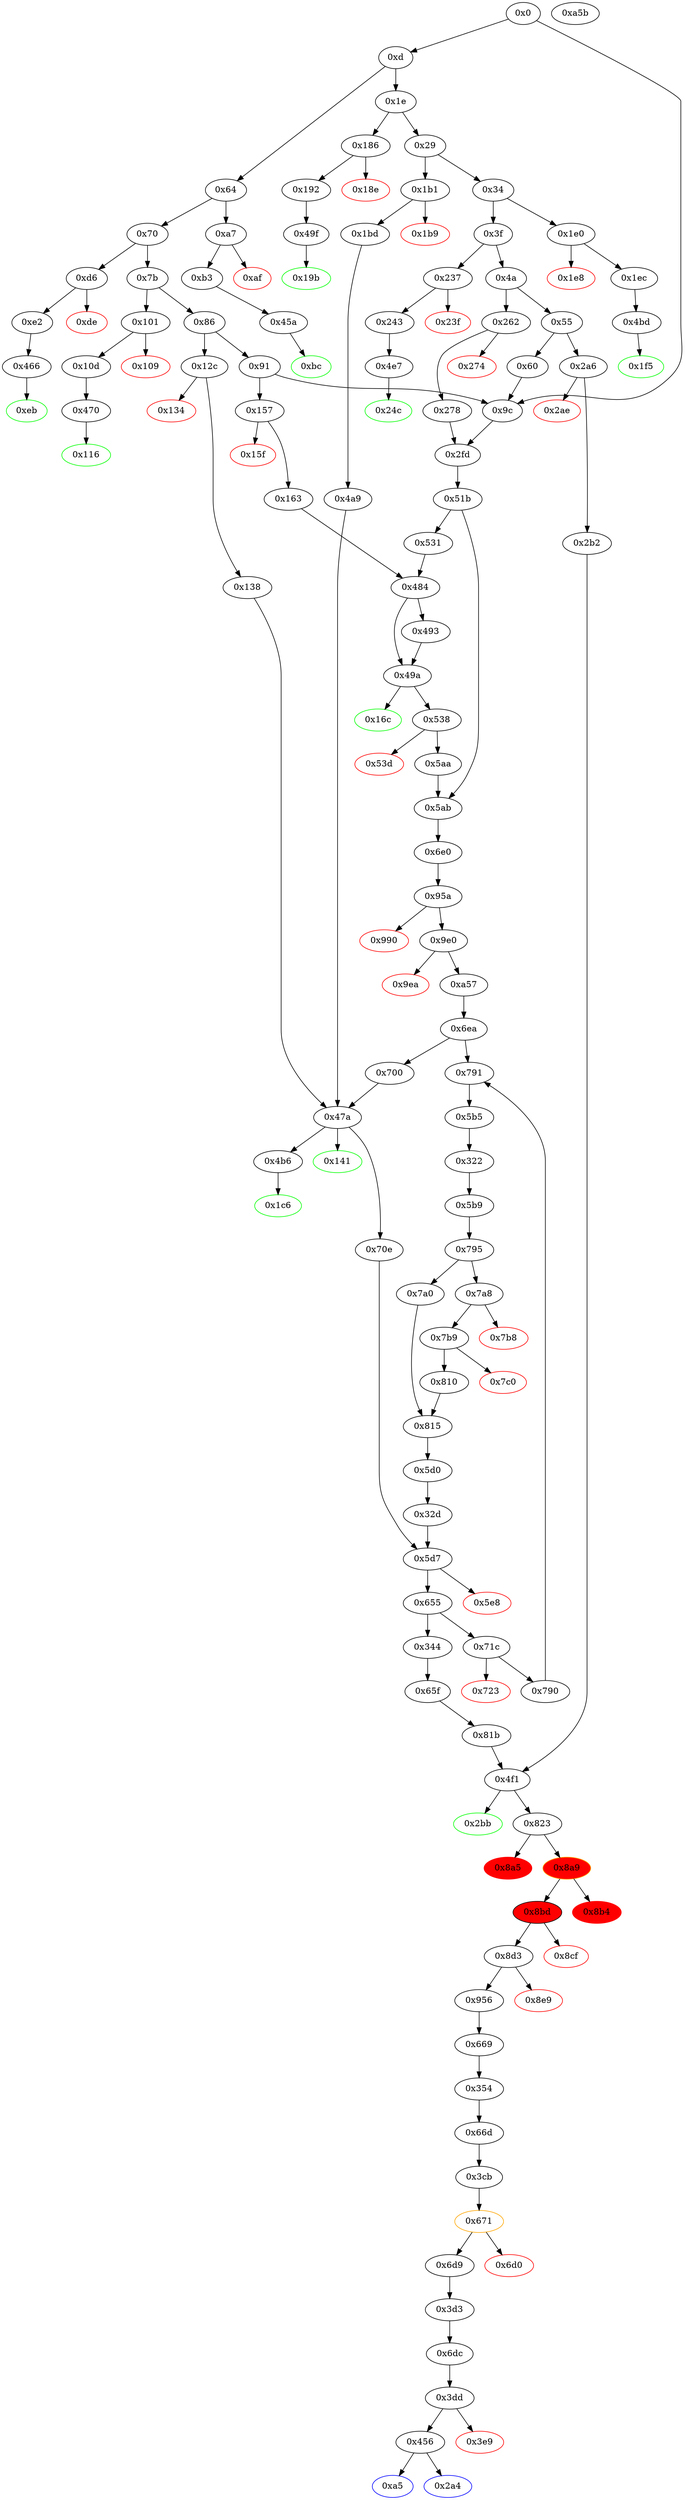 strict digraph "" {
"0x1e" [fillcolor=white, id="0x1e", style=filled, tooltip="Block 0x1e\n[0x1e:0x28]\n---\nPredecessors: [0xd]\nSuccessors: [0x29, 0x186]\n---\n0x1e DUP1\n0x1f PUSH4 0x4b6753bc\n0x24 EQ\n0x25 PUSH2 0x186\n0x28 JUMPI\n---\n0x1f: V13 = 0x4b6753bc\n0x24: V14 = EQ 0x4b6753bc V9\n0x25: V15 = 0x186\n0x28: JUMPI 0x186 V14\n---\nEntry stack: [V9]\nStack pops: 1\nStack additions: [S0]\nExit stack: [V9]\n\nDef sites:\nV9: {0xd.0x12}\n"];
"0x15f" [color=red, fillcolor=white, id="0x15f", style=filled, tooltip="Block 0x15f\n[0x15f:0x162]\n---\nPredecessors: [0x157]\nSuccessors: []\n---\n0x15f PUSH1 0x0\n0x161 DUP1\n0x162 REVERT\n---\n0x15f: V109 = 0x0\n0x162: REVERT 0x0 0x0\n---\nEntry stack: [V9, V106]\nStack pops: 0\nStack additions: []\nExit stack: [V9, V106]\n\nDef sites:\nV9: {0xd.0x12}\nV106: {0x157.0x158}\n"];
"0x5d7" [fillcolor=white, id="0x5d7", style=filled, tooltip="Block 0x5d7\n[0x5d7:0x5e7]\n---\nPredecessors: [0x32d, 0x70e]\nSuccessors: [0x5e8, 0x655]\n---\n0x5d7 JUMPDEST\n0x5d8 PUSH1 0x0\n0x5da DUP1\n0x5db DUP3\n0x5dc DUP5\n0x5dd ADD\n0x5de SWAP1\n0x5df POP\n0x5e0 DUP4\n0x5e1 DUP2\n0x5e2 LT\n0x5e3 ISZERO\n0x5e4 PUSH2 0x655\n0x5e7 JUMPI\n---\n0x5d7: JUMPDEST \n0x5d8: V377 = 0x0\n0x5dd: V378 = ADD S1 S0\n0x5e2: V379 = LT V378 S1\n0x5e3: V380 = ISZERO V379\n0x5e4: V381 = 0x655\n0x5e7: JUMPI 0x655 V380\n---\nEntry stack: [V9, {0xa5, 0x2a4}, S12, V221, V223, 0x322, S8, S7, S6, S5, S4, S3, {0x0, 0x344, 0x71c}, S1, S0]\nStack pops: 2\nStack additions: [S1, S0, 0x0, V378]\nExit stack: [V9, {0xa5, 0x2a4}, S12, V221, V223, 0x322, S8, S7, S6, S5, S4, S3, {0x0, 0x344, 0x71c}, S1, S0, 0x0, V378]\n\nDef sites:\nV9: {0xd.0x12}\n{0xa5, 0x2a4}: {0x262.0x263, 0x9c.0x9d}\nS12: {0x278.0x294, 0x9c.0xa0}\nV221: {0x2fd.0x311}\nV223: {0x2fd.0x316}\n0x322: {0x2fd.0x319}\nS8: {0x278.0x294, 0xd.0x12, 0x9c.0xa0}\nS7: {0x262.0x263, 0x2fd.0x316, 0x9c.0x9d}\nS6: {0x278.0x294, 0x5ab.0x5ac, 0x9c.0xa0}\nS5: {0x278.0x294, 0x2fd.0x311, 0x9c.0xa0}\nS4: {0xd.0x12, 0x2fd.0x316}\nS3: {0x700.0x702, 0x1bd.0x1bf, 0x7a0.0x7a0, 0x7a8.0x7ad}\n{0x0, 0x344, 0x71c}: {0x4a9.0x4aa, 0x700.0x703, 0x32d.0x330}\nS1: {0x47a.0x47f, 0x32d.0x336}\nS0: {0x4a9.0x4ae, 0xd.0x12, 0x2fd.0x316}\n"];
"0x7c0" [color=red, fillcolor=white, id="0x7c0", style=filled, tooltip="Block 0x7c0\n[0x7c0:0x80f]\n---\nPredecessors: [0x7b9]\nSuccessors: []\n---\n0x7c0 PUSH1 0x40\n0x7c2 MLOAD\n0x7c3 PUSH32 0x8c379a000000000000000000000000000000000000000000000000000000000\n0x7e4 DUP2\n0x7e5 MSTORE\n0x7e6 PUSH1 0x4\n0x7e8 ADD\n0x7e9 DUP1\n0x7ea DUP1\n0x7eb PUSH1 0x20\n0x7ed ADD\n0x7ee DUP3\n0x7ef DUP2\n0x7f0 SUB\n0x7f1 DUP3\n0x7f2 MSTORE\n0x7f3 PUSH1 0x21\n0x7f5 DUP2\n0x7f6 MSTORE\n0x7f7 PUSH1 0x20\n0x7f9 ADD\n0x7fa DUP1\n0x7fb PUSH2 0xa5c\n0x7fe PUSH1 0x21\n0x800 SWAP2\n0x801 CODECOPY\n0x802 PUSH1 0x40\n0x804 ADD\n0x805 SWAP2\n0x806 POP\n0x807 POP\n0x808 PUSH1 0x40\n0x80a MLOAD\n0x80b DUP1\n0x80c SWAP2\n0x80d SUB\n0x80e SWAP1\n0x80f REVERT\n---\n0x7c0: V481 = 0x40\n0x7c2: V482 = M[0x40]\n0x7c3: V483 = 0x8c379a000000000000000000000000000000000000000000000000000000000\n0x7e5: M[V482] = 0x8c379a000000000000000000000000000000000000000000000000000000000\n0x7e6: V484 = 0x4\n0x7e8: V485 = ADD 0x4 V482\n0x7eb: V486 = 0x20\n0x7ed: V487 = ADD 0x20 V485\n0x7f0: V488 = SUB V487 V485\n0x7f2: M[V485] = V488\n0x7f3: V489 = 0x21\n0x7f6: M[V487] = 0x21\n0x7f7: V490 = 0x20\n0x7f9: V491 = ADD 0x20 V487\n0x7fb: V492 = 0xa5c\n0x7fe: V493 = 0x21\n0x801: CODECOPY V491 0xa5c 0x21\n0x802: V494 = 0x40\n0x804: V495 = ADD 0x40 V491\n0x808: V496 = 0x40\n0x80a: V497 = M[0x40]\n0x80d: V498 = SUB V495 V497\n0x80f: REVERT V497 V498\n---\nEntry stack: [V9, {0xa5, 0x2a4}, S11, V221, V223, 0x0, 0x32d, V223, 0x0, 0x5d0, V223, V373, 0x0, V476]\nStack pops: 0\nStack additions: []\nExit stack: [V9, {0xa5, 0x2a4}, S11, V221, V223, 0x0, 0x32d, V223, 0x0, 0x5d0, V223, V373, 0x0, V476]\n\nDef sites:\nV9: {0xd.0x12}\n{0xa5, 0x2a4}: {0x262.0x263, 0x9c.0x9d}\nS11: {0x278.0x294, 0x9c.0xa0}\nV221: {0x2fd.0x311}\nV223: {0x2fd.0x316}\n0x0: {0x322.0x323}\n0x32d: {0x322.0x325}\nV223: {0x2fd.0x316}\n0x0: {0x5b9.0x5ba}\n0x5d0: {0x5b9.0x5bc}\nV223: {0x2fd.0x316}\nV373: {0x5b9.0x5c1}\n0x0: {0x795.0x796}\nV476: {0x7a8.0x7ad}\n"];
"0x51b" [fillcolor=white, id="0x51b", style=filled, tooltip="Block 0x51b\n[0x51b:0x530]\n---\nPredecessors: [0x2fd]\nSuccessors: [0x531, 0x5ab]\n---\n0x51b JUMPDEST\n0x51c PUSH1 0x9\n0x51e PUSH1 0x0\n0x520 SWAP1\n0x521 SLOAD\n0x522 SWAP1\n0x523 PUSH2 0x100\n0x526 EXP\n0x527 SWAP1\n0x528 DIV\n0x529 PUSH1 0xff\n0x52b AND\n0x52c ISZERO\n0x52d PUSH2 0x5ab\n0x530 JUMPI\n---\n0x51b: JUMPDEST \n0x51c: V338 = 0x9\n0x51e: V339 = 0x0\n0x521: V340 = S[0x9]\n0x523: V341 = 0x100\n0x526: V342 = EXP 0x100 0x0\n0x528: V343 = DIV V340 0x1\n0x529: V344 = 0xff\n0x52b: V345 = AND 0xff V343\n0x52c: V346 = ISZERO V345\n0x52d: V347 = 0x5ab\n0x530: JUMPI 0x5ab V346\n---\nEntry stack: [V9, {0xa5, 0x2a4}, S5, V221, V223, 0x322, S1, V223]\nStack pops: 0\nStack additions: []\nExit stack: [V9, {0xa5, 0x2a4}, S5, V221, V223, 0x322, S1, V223]\n\nDef sites:\nV9: {0xd.0x12}\n{0xa5, 0x2a4}: {0x262.0x263, 0x9c.0x9d}\nS5: {0x278.0x294, 0x9c.0xa0}\nV221: {0x2fd.0x311}\nV223: {0x2fd.0x316}\n0x322: {0x2fd.0x319}\nS1: {0x278.0x294, 0x9c.0xa0}\nV223: {0x2fd.0x316}\n"];
"0x1e8" [color=red, fillcolor=white, id="0x1e8", style=filled, tooltip="Block 0x1e8\n[0x1e8:0x1eb]\n---\nPredecessors: [0x1e0]\nSuccessors: []\n---\n0x1e8 PUSH1 0x0\n0x1ea DUP1\n0x1eb REVERT\n---\n0x1e8: V156 = 0x0\n0x1eb: REVERT 0x0 0x0\n---\nEntry stack: [V9, V153]\nStack pops: 0\nStack additions: []\nExit stack: [V9, V153]\n\nDef sites:\nV9: {0xd.0x12}\nV153: {0x1e0.0x1e1}\n"];
"0x9ea" [color=red, fillcolor=white, id="0x9ea", style=filled, tooltip="Block 0x9ea\n[0x9ea:0xa56]\n---\nPredecessors: [0x9e0]\nSuccessors: []\n---\n0x9ea PUSH1 0x40\n0x9ec MLOAD\n0x9ed PUSH32 0x8c379a000000000000000000000000000000000000000000000000000000000\n0xa0e DUP2\n0xa0f MSTORE\n0xa10 PUSH1 0x4\n0xa12 ADD\n0xa13 DUP1\n0xa14 DUP1\n0xa15 PUSH1 0x20\n0xa17 ADD\n0xa18 DUP3\n0xa19 DUP2\n0xa1a SUB\n0xa1b DUP3\n0xa1c MSTORE\n0xa1d PUSH1 0x19\n0xa1f DUP2\n0xa20 MSTORE\n0xa21 PUSH1 0x20\n0xa23 ADD\n0xa24 DUP1\n0xa25 PUSH32 0x43726f776473616c653a20776569416d6f756e74206973203000000000000000\n0xa46 DUP2\n0xa47 MSTORE\n0xa48 POP\n0xa49 PUSH1 0x20\n0xa4b ADD\n0xa4c SWAP2\n0xa4d POP\n0xa4e POP\n0xa4f PUSH1 0x40\n0xa51 MLOAD\n0xa52 DUP1\n0xa53 SWAP2\n0xa54 SUB\n0xa55 SWAP1\n0xa56 REVERT\n---\n0x9ea: V599 = 0x40\n0x9ec: V600 = M[0x40]\n0x9ed: V601 = 0x8c379a000000000000000000000000000000000000000000000000000000000\n0xa0f: M[V600] = 0x8c379a000000000000000000000000000000000000000000000000000000000\n0xa10: V602 = 0x4\n0xa12: V603 = ADD 0x4 V600\n0xa15: V604 = 0x20\n0xa17: V605 = ADD 0x20 V603\n0xa1a: V606 = SUB V605 V603\n0xa1c: M[V603] = V606\n0xa1d: V607 = 0x19\n0xa20: M[V605] = 0x19\n0xa21: V608 = 0x20\n0xa23: V609 = ADD 0x20 V605\n0xa25: V610 = 0x43726f776473616c653a20776569416d6f756e74206973203000000000000000\n0xa47: M[V609] = 0x43726f776473616c653a20776569416d6f756e74206973203000000000000000\n0xa49: V611 = 0x20\n0xa4b: V612 = ADD 0x20 V609\n0xa4f: V613 = 0x40\n0xa51: V614 = M[0x40]\n0xa54: V615 = SUB V612 V614\n0xa56: REVERT V614 V615\n---\nEntry stack: [V9, {0xa5, 0x2a4}, S11, V221, V223, 0x322, S7, S6, 0x5b5, S4, S3, 0x6ea, S1, S0]\nStack pops: 0\nStack additions: []\nExit stack: [V9, {0xa5, 0x2a4}, S11, V221, V223, 0x322, S7, S6, 0x5b5, S4, S3, 0x6ea, S1, S0]\n\nDef sites:\nV9: {0xd.0x12}\n{0xa5, 0x2a4}: {0x262.0x263, 0x9c.0x9d}\nS11: {0x278.0x294, 0x9c.0xa0}\nV221: {0x2fd.0x311}\nV223: {0x2fd.0x316}\n0x322: {0x2fd.0x319}\nS7: {0x278.0x294, 0x9c.0xa0}\nS6: {0xd.0x12, 0x2fd.0x316}\n0x5b5: {0x5ab.0x5ac}\nS4: {0x278.0x294, 0x9c.0xa0}\nS3: {0xd.0x12, 0x2fd.0x316}\n0x6ea: {0x6e0.0x6e1}\nS1: {0x278.0x294, 0x9c.0xa0}\nS0: {0xd.0x12, 0x2fd.0x316}\n"];
"0x116" [color=green, fillcolor=white, id="0x116", style=filled, tooltip="Block 0x116\n[0x116:0x12b]\n---\nPredecessors: [0x470]\nSuccessors: []\n---\n0x116 JUMPDEST\n0x117 PUSH1 0x40\n0x119 MLOAD\n0x11a DUP1\n0x11b DUP3\n0x11c DUP2\n0x11d MSTORE\n0x11e PUSH1 0x20\n0x120 ADD\n0x121 SWAP2\n0x122 POP\n0x123 POP\n0x124 PUSH1 0x40\n0x126 MLOAD\n0x127 DUP1\n0x128 SWAP2\n0x129 SUB\n0x12a SWAP1\n0x12b RETURN\n---\n0x116: JUMPDEST \n0x117: V86 = 0x40\n0x119: V87 = M[0x40]\n0x11d: M[V87] = V290\n0x11e: V88 = 0x20\n0x120: V89 = ADD 0x20 V87\n0x124: V90 = 0x40\n0x126: V91 = M[0x40]\n0x129: V92 = SUB V89 V91\n0x12b: RETURN V91 V92\n---\nEntry stack: [V9, V290]\nStack pops: 1\nStack additions: []\nExit stack: [V9]\n\nDef sites:\nV9: {0xd.0x12}\nV290: {0x470.0x475}\n"];
"0x723" [color=red, fillcolor=white, id="0x723", style=filled, tooltip="Block 0x723\n[0x723:0x78f]\n---\nPredecessors: [0x71c]\nSuccessors: []\n---\n0x723 PUSH1 0x40\n0x725 MLOAD\n0x726 PUSH32 0x8c379a000000000000000000000000000000000000000000000000000000000\n0x747 DUP2\n0x748 MSTORE\n0x749 PUSH1 0x4\n0x74b ADD\n0x74c DUP1\n0x74d DUP1\n0x74e PUSH1 0x20\n0x750 ADD\n0x751 DUP3\n0x752 DUP2\n0x753 SUB\n0x754 DUP3\n0x755 MSTORE\n0x756 PUSH1 0x1d\n0x758 DUP2\n0x759 MSTORE\n0x75a PUSH1 0x20\n0x75c ADD\n0x75d DUP1\n0x75e PUSH32 0x43617070656443726f776473616c653a20636170206578636565646564000000\n0x77f DUP2\n0x780 MSTORE\n0x781 POP\n0x782 PUSH1 0x20\n0x784 ADD\n0x785 SWAP2\n0x786 POP\n0x787 POP\n0x788 PUSH1 0x40\n0x78a MLOAD\n0x78b DUP1\n0x78c SWAP2\n0x78d SUB\n0x78e SWAP1\n0x78f REVERT\n---\n0x723: V452 = 0x40\n0x725: V453 = M[0x40]\n0x726: V454 = 0x8c379a000000000000000000000000000000000000000000000000000000000\n0x748: M[V453] = 0x8c379a000000000000000000000000000000000000000000000000000000000\n0x749: V455 = 0x4\n0x74b: V456 = ADD 0x4 V453\n0x74e: V457 = 0x20\n0x750: V458 = ADD 0x20 V456\n0x753: V459 = SUB V458 V456\n0x755: M[V456] = V459\n0x756: V460 = 0x1d\n0x759: M[V458] = 0x1d\n0x75a: V461 = 0x20\n0x75c: V462 = ADD 0x20 V458\n0x75e: V463 = 0x43617070656443726f776473616c653a20636170206578636565646564000000\n0x780: M[V462] = 0x43617070656443726f776473616c653a20636170206578636565646564000000\n0x782: V464 = 0x20\n0x784: V465 = ADD 0x20 V462\n0x788: V466 = 0x40\n0x78a: V467 = M[0x40]\n0x78d: V468 = SUB V465 V467\n0x78f: REVERT V467 V468\n---\nEntry stack: [V9, {0xa5, 0x2a4}, S8, V221, V223, 0x322, S4, S3, S2, S1, V223]\nStack pops: 0\nStack additions: []\nExit stack: [V9, {0xa5, 0x2a4}, S8, V221, V223, 0x322, S4, S3, S2, S1, V223]\n\nDef sites:\nV9: {0xd.0x12}\n{0xa5, 0x2a4}: {0x262.0x263, 0x9c.0x9d}\nS8: {0x278.0x294, 0x9c.0xa0}\nV221: {0x2fd.0x311}\nV223: {0x2fd.0x316}\n0x322: {0x2fd.0x319}\nS4: {0x278.0x294, 0xd.0x12, 0x9c.0xa0}\nS3: {0x262.0x263, 0x2fd.0x316, 0x9c.0x9d}\nS2: {0x278.0x294, 0x5ab.0x5ac, 0x9c.0xa0}\nS1: {0x278.0x294, 0x2fd.0x311, 0x9c.0xa0}\nV223: {0x2fd.0x316}\n"];
"0x24c" [color=green, fillcolor=white, id="0x24c", style=filled, tooltip="Block 0x24c\n[0x24c:0x261]\n---\nPredecessors: [0x4e7]\nSuccessors: []\n---\n0x24c JUMPDEST\n0x24d PUSH1 0x40\n0x24f MLOAD\n0x250 DUP1\n0x251 DUP3\n0x252 DUP2\n0x253 MSTORE\n0x254 PUSH1 0x20\n0x256 ADD\n0x257 SWAP2\n0x258 POP\n0x259 POP\n0x25a PUSH1 0x40\n0x25c MLOAD\n0x25d DUP1\n0x25e SWAP2\n0x25f SUB\n0x260 SWAP1\n0x261 RETURN\n---\n0x24c: JUMPDEST \n0x24d: V176 = 0x40\n0x24f: V177 = M[0x40]\n0x253: M[V177] = V328\n0x254: V178 = 0x20\n0x256: V179 = ADD 0x20 V177\n0x25a: V180 = 0x40\n0x25c: V181 = M[0x40]\n0x25f: V182 = SUB V179 V181\n0x261: RETURN V181 V182\n---\nEntry stack: [V9, V328]\nStack pops: 1\nStack additions: []\nExit stack: [V9]\n\nDef sites:\nV9: {0xd.0x12}\nV328: {0x4e7.0x4ec}\n"];
"0x5d0" [fillcolor=white, id="0x5d0", style=filled, tooltip="Block 0x5d0\n[0x5d0:0x5d6]\n---\nPredecessors: [0x815]\nSuccessors: [0x32d]\n---\n0x5d0 JUMPDEST\n0x5d1 SWAP1\n0x5d2 POP\n0x5d3 SWAP2\n0x5d4 SWAP1\n0x5d5 POP\n0x5d6 JUMP\n---\n0x5d0: JUMPDEST \n0x5d6: JUMP 0x32d\n---\nEntry stack: [V9, {0xa5, 0x2a4}, S7, V221, V223, 0x0, 0x32d, V223, 0x0, S0]\nStack pops: 4\nStack additions: [S0]\nExit stack: [V9, {0xa5, 0x2a4}, S7, V221, V223, 0x0, S0]\n\nDef sites:\nV9: {0xd.0x12}\n{0xa5, 0x2a4}: {0x262.0x263, 0x9c.0x9d}\nS7: {0x278.0x294, 0x9c.0xa0}\nV221: {0x2fd.0x311}\nV223: {0x2fd.0x316}\n0x0: {0x322.0x323}\n0x32d: {0x322.0x325}\nV223: {0x2fd.0x316}\n0x0: {0x5b9.0x5ba}\nS0: {0x7a0.0x7a0, 0x7a8.0x7ad}\n"];
"0x86" [fillcolor=white, id="0x86", style=filled, tooltip="Block 0x86\n[0x86:0x90]\n---\nPredecessors: [0x7b]\nSuccessors: [0x91, 0x12c]\n---\n0x86 DUP1\n0x87 PUSH4 0x4042b66f\n0x8c EQ\n0x8d PUSH2 0x12c\n0x90 JUMPI\n---\n0x87: V41 = 0x4042b66f\n0x8c: V42 = EQ 0x4042b66f V9\n0x8d: V43 = 0x12c\n0x90: JUMPI 0x12c V42\n---\nEntry stack: [V9]\nStack pops: 1\nStack additions: [S0]\nExit stack: [V9]\n\nDef sites:\nV9: {0xd.0x12}\n"];
"0x70e" [fillcolor=white, id="0x70e", style=filled, tooltip="Block 0x70e\n[0x70e:0x71b]\n---\nPredecessors: [0x47a]\nSuccessors: [0x5d7]\n---\n0x70e JUMPDEST\n0x70f PUSH2 0x5d7\n0x712 SWAP1\n0x713 SWAP2\n0x714 SWAP1\n0x715 PUSH4 0xffffffff\n0x71a AND\n0x71b JUMP\n---\n0x70e: JUMPDEST \n0x70f: V446 = 0x5d7\n0x715: V447 = 0xffffffff\n0x71a: V448 = AND 0xffffffff 0x5d7\n0x71b: JUMP 0x5d7\n---\nEntry stack: [V9, {0xa5, 0x2a4}, S12, V221, V223, 0x322, S8, V223, 0x5b5, S5, S4, S3, {0x0, 0x71c}, S1, V293]\nStack pops: 2\nStack additions: [S0, S1]\nExit stack: [V9, {0xa5, 0x2a4}, S12, V221, V223, 0x322, S8, V223, 0x5b5, S5, S4, S3, {0x0, 0x71c}, V293, S1]\n\nDef sites:\nV9: {0xd.0x12}\n{0xa5, 0x2a4}: {0x262.0x263, 0x9c.0x9d}\nS12: {0x278.0x294, 0x9c.0xa0}\nV221: {0x2fd.0x311}\nV223: {0x2fd.0x316}\n0x322: {0x2fd.0x319}\nS8: {0x278.0x294, 0x9c.0xa0}\nV223: {0x2fd.0x316}\n0x5b5: {0x5ab.0x5ac}\nS5: {0x278.0x294, 0x9c.0xa0}\nS4: {0xd.0x12, 0x2fd.0x316}\nS3: {0x700.0x702, 0x1bd.0x1bf}\n{0x0, 0x71c}: {0x4a9.0x4aa, 0x700.0x703}\nS1: {0x4a9.0x4ae, 0xd.0x12, 0x2fd.0x316}\nV293: {0x47a.0x47f}\n"];
"0x1bd" [fillcolor=white, id="0x1bd", style=filled, tooltip="Block 0x1bd\n[0x1bd:0x1c5]\n---\nPredecessors: [0x1b1]\nSuccessors: [0x4a9]\n---\n0x1bd JUMPDEST\n0x1be POP\n0x1bf PUSH2 0x1c6\n0x1c2 PUSH2 0x4a9\n0x1c5 JUMP\n---\n0x1bd: JUMPDEST \n0x1bf: V140 = 0x1c6\n0x1c2: V141 = 0x4a9\n0x1c5: JUMP 0x4a9\n---\nEntry stack: [V9, V136]\nStack pops: 1\nStack additions: [0x1c6]\nExit stack: [V9, 0x1c6]\n\nDef sites:\nV9: {0xd.0x12}\nV136: {0x1b1.0x1b2}\n"];
"0x4f1" [fillcolor=white, id="0x4f1", style=filled, tooltip="Block 0x4f1\n[0x4f1:0x51a]\n---\nPredecessors: [0x2b2, 0x81b]\nSuccessors: [0x2bb, 0x823]\n---\n0x4f1 JUMPDEST\n0x4f2 PUSH1 0x0\n0x4f4 PUSH1 0x1\n0x4f6 PUSH1 0x0\n0x4f8 SWAP1\n0x4f9 SLOAD\n0x4fa SWAP1\n0x4fb PUSH2 0x100\n0x4fe EXP\n0x4ff SWAP1\n0x500 DIV\n0x501 PUSH20 0xffffffffffffffffffffffffffffffffffffffff\n0x516 AND\n0x517 SWAP1\n0x518 POP\n0x519 SWAP1\n0x51a JUMP\n---\n0x4f1: JUMPDEST \n0x4f2: V329 = 0x0\n0x4f4: V330 = 0x1\n0x4f6: V331 = 0x0\n0x4f9: V332 = S[0x1]\n0x4fb: V333 = 0x100\n0x4fe: V334 = EXP 0x100 0x0\n0x500: V335 = DIV V332 0x1\n0x501: V336 = 0xffffffffffffffffffffffffffffffffffffffff\n0x516: V337 = AND 0xffffffffffffffffffffffffffffffffffffffff V335\n0x51a: JUMP {0x2bb, 0x823}\n---\nEntry stack: [V9, {0xa5, 0x2a4}, S16, V221, V223, 0x322, S12, S11, S10, S9, V223, S7, 0x354, S5, S4, 0x669, S2, S1, {0x2bb, 0x823}]\nStack pops: 1\nStack additions: [V337]\nExit stack: [V9, {0xa5, 0x2a4}, S16, V221, V223, 0x322, S12, S11, S10, S9, V223, S7, 0x354, S5, S4, 0x669, S2, S1, V337]\n\nDef sites:\nV9: {0xd.0x12}\n{0xa5, 0x2a4}: {0x262.0x263, 0x9c.0x9d}\nS16: {0x278.0x294, 0x9c.0xa0}\nV221: {0x2fd.0x311}\nV223: {0x2fd.0x316}\n0x322: {0x2fd.0x319}\nS12: {0x278.0x294, 0xd.0x12, 0x9c.0xa0}\nS11: {0x262.0x263, 0x2fd.0x316, 0x9c.0x9d}\nS10: {0x278.0x294, 0x5ab.0x5ac, 0x9c.0xa0}\nS9: {0x278.0x294, 0x2fd.0x311, 0x9c.0xa0}\nV223: {0x2fd.0x316}\nS7: {0x700.0x702, 0x7a0.0x7a0, 0x7a8.0x7ad}\n0x354: {0x344_0x655_0x32d_0x810.0x34b, 0x344_0x655_0x70e.0x34b, 0x344_0x655_0x32d_0x7a0.0x34b}\nS5: {0x278.0x294, 0x5ab.0x5ac, 0x9c.0xa0}\nS4: {0x700.0x702, 0x7a0.0x7a0, 0x7a8.0x7ad}\n0x669: {0x65f_0x655_0x32d_0x810.0x660, 0x65f_0x655_0x70e.0x660, 0x65f_0x655_0x32d_0x7a0.0x660}\nS2: {0x278.0x294, 0x5ab.0x5ac, 0x9c.0xa0}\nS1: {0x700.0x702, 0xd.0x12, 0x7a0.0x7a0, 0x7a8.0x7ad}\n{0x2bb, 0x823}: {0x81b.0x81c, 0x2b2.0x2b4}\n"];
"0x243" [fillcolor=white, id="0x243", style=filled, tooltip="Block 0x243\n[0x243:0x24b]\n---\nPredecessors: [0x237]\nSuccessors: [0x4e7]\n---\n0x243 JUMPDEST\n0x244 POP\n0x245 PUSH2 0x24c\n0x248 PUSH2 0x4e7\n0x24b JUMP\n---\n0x243: JUMPDEST \n0x245: V174 = 0x24c\n0x248: V175 = 0x4e7\n0x24b: JUMP 0x4e7\n---\nEntry stack: [V9, V170]\nStack pops: 1\nStack additions: [0x24c]\nExit stack: [V9, 0x24c]\n\nDef sites:\nV9: {0xd.0x12}\nV170: {0x237.0x238}\n"];
"0x354" [fillcolor=white, id="0x354", style=filled, tooltip="Block 0x354\n[0x354:0x3ca]\n---\nPredecessors: [0x669]\nSuccessors: [0x66d]\n---\n0x354 JUMPDEST\n0x355 DUP4\n0x356 PUSH20 0xffffffffffffffffffffffffffffffffffffffff\n0x36b AND\n0x36c CALLER\n0x36d PUSH20 0xffffffffffffffffffffffffffffffffffffffff\n0x382 AND\n0x383 PUSH32 0x6faf93231a456e552dbc9961f58d9713ee4f2e69d15f1975b050ef0911053a7b\n0x3a4 DUP5\n0x3a5 DUP5\n0x3a6 PUSH1 0x40\n0x3a8 MLOAD\n0x3a9 DUP1\n0x3aa DUP4\n0x3ab DUP2\n0x3ac MSTORE\n0x3ad PUSH1 0x20\n0x3af ADD\n0x3b0 DUP3\n0x3b1 DUP2\n0x3b2 MSTORE\n0x3b3 PUSH1 0x20\n0x3b5 ADD\n0x3b6 SWAP3\n0x3b7 POP\n0x3b8 POP\n0x3b9 POP\n0x3ba PUSH1 0x40\n0x3bc MLOAD\n0x3bd DUP1\n0x3be SWAP2\n0x3bf SUB\n0x3c0 SWAP1\n0x3c1 LOG3\n0x3c2 PUSH2 0x3cb\n0x3c5 DUP5\n0x3c6 DUP4\n0x3c7 PUSH2 0x66d\n0x3ca JUMP\n---\n0x354: JUMPDEST \n0x356: V238 = 0xffffffffffffffffffffffffffffffffffffffff\n0x36b: V239 = AND 0xffffffffffffffffffffffffffffffffffffffff S3\n0x36c: V240 = CALLER\n0x36d: V241 = 0xffffffffffffffffffffffffffffffffffffffff\n0x382: V242 = AND 0xffffffffffffffffffffffffffffffffffffffff V240\n0x383: V243 = 0x6faf93231a456e552dbc9961f58d9713ee4f2e69d15f1975b050ef0911053a7b\n0x3a6: V244 = 0x40\n0x3a8: V245 = M[0x40]\n0x3ac: M[V245] = V223\n0x3ad: V246 = 0x20\n0x3af: V247 = ADD 0x20 V245\n0x3b2: M[V247] = S0\n0x3b3: V248 = 0x20\n0x3b5: V249 = ADD 0x20 V247\n0x3ba: V250 = 0x40\n0x3bc: V251 = M[0x40]\n0x3bf: V252 = SUB V249 V251\n0x3c1: LOG V251 V252 0x6faf93231a456e552dbc9961f58d9713ee4f2e69d15f1975b050ef0911053a7b V242 V239\n0x3c2: V253 = 0x3cb\n0x3c7: V254 = 0x66d\n0x3ca: JUMP 0x66d\n---\nEntry stack: [V9, {0xa5, 0x2a4}, S9, V221, V223, 0x322, S5, S4, S3, S2, V223, S0]\nStack pops: 4\nStack additions: [S3, S2, S1, S0, 0x3cb, S3, S1]\nExit stack: [V9, {0xa5, 0x2a4}, S9, V221, V223, 0x322, S5, S4, S3, S2, V223, S0, 0x3cb, S3, V223]\n\nDef sites:\nV9: {0xd.0x12}\n{0xa5, 0x2a4}: {0x262.0x263, 0x9c.0x9d}\nS9: {0x278.0x294, 0x9c.0xa0}\nV221: {0x2fd.0x311}\nV223: {0x2fd.0x316}\n0x322: {0x2fd.0x319}\nS5: {0x278.0x294, 0xd.0x12, 0x9c.0xa0}\nS4: {0x262.0x263, 0x2fd.0x316, 0x9c.0x9d}\nS3: {0x278.0x294, 0x5ab.0x5ac, 0x9c.0xa0}\nS2: {0x278.0x294, 0x2fd.0x311, 0x9c.0xa0}\nV223: {0x2fd.0x316}\nS0: {0x700.0x702, 0x7a0.0x7a0, 0x7a8.0x7ad}\n"];
"0xa5" [color=blue, fillcolor=white, id="0xa5", style=filled, tooltip="Block 0xa5\n[0xa5:0xa6]\n---\nPredecessors: [0x456]\nSuccessors: []\n---\n0xa5 JUMPDEST\n0xa6 STOP\n---\n0xa5: JUMPDEST \n0xa6: STOP \n---\nEntry stack: [V9, {0xa5, 0x2a4}, S4, V221, V223, 0x322, S0]\nStack pops: 0\nStack additions: []\nExit stack: [V9, {0xa5, 0x2a4}, S4, V221, V223, 0x322, S0]\n\nDef sites:\nV9: {0xd.0x12}\n{0xa5, 0x2a4}: {0x262.0x263, 0x9c.0x9d}\nS4: {0x278.0x294, 0x9c.0xa0}\nV221: {0x2fd.0x311}\nV223: {0x2fd.0x316}\n0x322: {0x2fd.0x319}\nS0: {0x278.0x294, 0xd.0x12, 0x9c.0xa0}\n"];
"0x531" [fillcolor=white, id="0x531", style=filled, tooltip="Block 0x531\n[0x531:0x537]\n---\nPredecessors: [0x51b]\nSuccessors: [0x484]\n---\n0x531 PUSH2 0x538\n0x534 PUSH2 0x484\n0x537 JUMP\n---\n0x531: V348 = 0x538\n0x534: V349 = 0x484\n0x537: JUMP 0x484\n---\nEntry stack: [V9, {0xa5, 0x2a4}, S5, V221, V223, 0x322, S1, V223]\nStack pops: 0\nStack additions: [0x538]\nExit stack: [V9, {0xa5, 0x2a4}, S5, V221, V223, 0x322, S1, V223, 0x538]\n\nDef sites:\nV9: {0xd.0x12}\n{0xa5, 0x2a4}: {0x262.0x263, 0x9c.0x9d}\nS5: {0x278.0x294, 0x9c.0xa0}\nV221: {0x2fd.0x311}\nV223: {0x2fd.0x316}\n0x322: {0x2fd.0x319}\nS1: {0x278.0x294, 0x9c.0xa0}\nV223: {0x2fd.0x316}\n"];
"0xa7" [fillcolor=white, id="0xa7", style=filled, tooltip="Block 0xa7\n[0xa7:0xae]\n---\nPredecessors: [0x64]\nSuccessors: [0xaf, 0xb3]\n---\n0xa7 JUMPDEST\n0xa8 CALLVALUE\n0xa9 DUP1\n0xaa ISZERO\n0xab PUSH2 0xb3\n0xae JUMPI\n---\n0xa7: JUMPDEST \n0xa8: V50 = CALLVALUE\n0xaa: V51 = ISZERO V50\n0xab: V52 = 0xb3\n0xae: JUMPI 0xb3 V51\n---\nEntry stack: [V9]\nStack pops: 0\nStack additions: [V50]\nExit stack: [V9, V50]\n\nDef sites:\nV9: {0xd.0x12}\n"];
"0x3dd" [fillcolor=white, id="0x3dd", style=filled, tooltip="Block 0x3dd\n[0x3dd:0x3e8]\n---\nPredecessors: [0x6dc]\nSuccessors: [0x3e9, 0x456]\n---\n0x3dd JUMPDEST\n0x3de POP\n0x3df POP\n0x3e0 PUSH1 0x0\n0x3e2 SLOAD\n0x3e3 DUP2\n0x3e4 EQ\n0x3e5 PUSH2 0x456\n0x3e8 JUMPI\n---\n0x3dd: JUMPDEST \n0x3e0: V259 = 0x0\n0x3e2: V260 = S[0x0]\n0x3e4: V261 = EQ S2 V260\n0x3e5: V262 = 0x456\n0x3e8: JUMPI 0x456 V261\n---\nEntry stack: [V9, {0xa5, 0x2a4}, S9, V221, V223, 0x322, S5, S4, S3, S2, V223, S0]\nStack pops: 3\nStack additions: [S2]\nExit stack: [V9, {0xa5, 0x2a4}, S9, V221, V223, 0x322, S5, S4, S3, S2]\n\nDef sites:\nV9: {0xd.0x12}\n{0xa5, 0x2a4}: {0x262.0x263, 0x9c.0x9d}\nS9: {0x278.0x294, 0x9c.0xa0}\nV221: {0x2fd.0x311}\nV223: {0x2fd.0x316}\n0x322: {0x2fd.0x319}\nS5: {0x278.0x294, 0xd.0x12, 0x9c.0xa0}\nS4: {0x262.0x263, 0x2fd.0x316, 0x9c.0x9d}\nS3: {0x278.0x294, 0x5ab.0x5ac, 0x9c.0xa0}\nS2: {0x278.0x294, 0x2fd.0x311, 0x9c.0xa0}\nV223: {0x2fd.0x316}\nS0: {0x700.0x702, 0x7a0.0x7a0, 0x7a8.0x7ad}\n"];
"0x71c" [fillcolor=white, id="0x71c", style=filled, tooltip="Block 0x71c\n[0x71c:0x722]\n---\nPredecessors: [0x655]\nSuccessors: [0x723, 0x790]\n---\n0x71c JUMPDEST\n0x71d GT\n0x71e ISZERO\n0x71f PUSH2 0x790\n0x722 JUMPI\n---\n0x71c: JUMPDEST \n0x71d: V449 = GT S0 S1\n0x71e: V450 = ISZERO V449\n0x71f: V451 = 0x790\n0x722: JUMPI 0x790 V450\n---\nEntry stack: [V9, {0xa5, 0x2a4}, S10, V221, V223, 0x322, S6, S5, S4, S3, V223, S1, S0]\nStack pops: 2\nStack additions: []\nExit stack: [V9, {0xa5, 0x2a4}, S10, V221, V223, 0x322, S6, S5, S4, S3, V223]\n\nDef sites:\nV9: {0xd.0x12}\n{0xa5, 0x2a4}: {0x262.0x263, 0x9c.0x9d}\nS10: {0x278.0x294, 0x9c.0xa0}\nV221: {0x2fd.0x311}\nV223: {0x2fd.0x316}\n0x322: {0x2fd.0x319}\nS6: {0x278.0x294, 0xd.0x12, 0x9c.0xa0}\nS5: {0x262.0x263, 0x2fd.0x316, 0x9c.0x9d}\nS4: {0x278.0x294, 0x5ab.0x5ac, 0x9c.0xa0}\nS3: {0x278.0x294, 0x2fd.0x311, 0x9c.0xa0}\nV223: {0x2fd.0x316}\nS1: {0x700.0x702, 0x7a0.0x7a0, 0x7a8.0x7ad}\nS0: {0x5d7_0x70e.0x5dd, 0x5d7_0x32d_0x810.0x5dd, 0x5d7_0x32d_0x7a0.0x5dd}\n"];
"0xaf" [color=red, fillcolor=white, id="0xaf", style=filled, tooltip="Block 0xaf\n[0xaf:0xb2]\n---\nPredecessors: [0xa7]\nSuccessors: []\n---\n0xaf PUSH1 0x0\n0xb1 DUP1\n0xb2 REVERT\n---\n0xaf: V53 = 0x0\n0xb2: REVERT 0x0 0x0\n---\nEntry stack: [V9, V50]\nStack pops: 0\nStack additions: []\nExit stack: [V9, V50]\n\nDef sites:\nV9: {0xd.0x12}\nV50: {0xa7.0xa8}\n"];
"0x1f5" [color=green, fillcolor=white, id="0x1f5", style=filled, tooltip="Block 0x1f5\n[0x1f5:0x236]\n---\nPredecessors: [0x4bd]\nSuccessors: []\n---\n0x1f5 JUMPDEST\n0x1f6 PUSH1 0x40\n0x1f8 MLOAD\n0x1f9 DUP1\n0x1fa DUP3\n0x1fb PUSH20 0xffffffffffffffffffffffffffffffffffffffff\n0x210 AND\n0x211 PUSH20 0xffffffffffffffffffffffffffffffffffffffff\n0x226 AND\n0x227 DUP2\n0x228 MSTORE\n0x229 PUSH1 0x20\n0x22b ADD\n0x22c SWAP2\n0x22d POP\n0x22e POP\n0x22f PUSH1 0x40\n0x231 MLOAD\n0x232 DUP1\n0x233 SWAP2\n0x234 SUB\n0x235 SWAP1\n0x236 RETURN\n---\n0x1f5: JUMPDEST \n0x1f6: V159 = 0x40\n0x1f8: V160 = M[0x40]\n0x1fb: V161 = 0xffffffffffffffffffffffffffffffffffffffff\n0x210: V162 = AND 0xffffffffffffffffffffffffffffffffffffffff V325\n0x211: V163 = 0xffffffffffffffffffffffffffffffffffffffff\n0x226: V164 = AND 0xffffffffffffffffffffffffffffffffffffffff V162\n0x228: M[V160] = V164\n0x229: V165 = 0x20\n0x22b: V166 = ADD 0x20 V160\n0x22f: V167 = 0x40\n0x231: V168 = M[0x40]\n0x234: V169 = SUB V166 V168\n0x236: RETURN V168 V169\n---\nEntry stack: [V9, V325]\nStack pops: 1\nStack additions: []\nExit stack: [V9]\n\nDef sites:\nV9: {0xd.0x12}\nV325: {0x4bd.0x4e2}\n"];
"0x1c6" [color=green, fillcolor=white, id="0x1c6", style=filled, tooltip="Block 0x1c6\n[0x1c6:0x1df]\n---\nPredecessors: [0x4b6]\nSuccessors: []\n---\n0x1c6 JUMPDEST\n0x1c7 PUSH1 0x40\n0x1c9 MLOAD\n0x1ca DUP1\n0x1cb DUP3\n0x1cc ISZERO\n0x1cd ISZERO\n0x1ce ISZERO\n0x1cf ISZERO\n0x1d0 DUP2\n0x1d1 MSTORE\n0x1d2 PUSH1 0x20\n0x1d4 ADD\n0x1d5 SWAP2\n0x1d6 POP\n0x1d7 POP\n0x1d8 PUSH1 0x40\n0x1da MLOAD\n0x1db DUP1\n0x1dc SWAP2\n0x1dd SUB\n0x1de SWAP1\n0x1df RETURN\n---\n0x1c6: JUMPDEST \n0x1c7: V142 = 0x40\n0x1c9: V143 = M[0x40]\n0x1cc: V144 = ISZERO V316\n0x1cd: V145 = ISZERO V144\n0x1ce: V146 = ISZERO V145\n0x1cf: V147 = ISZERO V146\n0x1d1: M[V143] = V147\n0x1d2: V148 = 0x20\n0x1d4: V149 = ADD 0x20 V143\n0x1d8: V150 = 0x40\n0x1da: V151 = M[0x40]\n0x1dd: V152 = SUB V149 V151\n0x1df: RETURN V151 V152\n---\nEntry stack: [V9, {0xa5, 0x2a4}, S9, V221, V223, 0x322, S5, V223, 0x5b5, S2, S1, V316]\nStack pops: 1\nStack additions: []\nExit stack: [V9, {0xa5, 0x2a4}, S9, V221, V223, 0x322, S5, V223, 0x5b5, S2, S1]\n\nDef sites:\nV9: {0xd.0x12}\n{0xa5, 0x2a4}: {0x262.0x263, 0x9c.0x9d}\nS9: {0x278.0x294, 0x9c.0xa0}\nV221: {0x2fd.0x311}\nV223: {0x2fd.0x316}\n0x322: {0x2fd.0x319}\nS5: {0x278.0x294, 0x9c.0xa0}\nV223: {0x2fd.0x316}\n0x5b5: {0x5ab.0x5ac}\nS2: {0x278.0x294, 0x9c.0xa0}\nS1: {0xd.0x12, 0x2fd.0x316}\nV316: {0x4b6.0x4b8}\n"];
"0x7b" [fillcolor=white, id="0x7b", style=filled, tooltip="Block 0x7b\n[0x7b:0x85]\n---\nPredecessors: [0x70]\nSuccessors: [0x86, 0x101]\n---\n0x7b DUP1\n0x7c PUSH4 0x355274ea\n0x81 EQ\n0x82 PUSH2 0x101\n0x85 JUMPI\n---\n0x7c: V38 = 0x355274ea\n0x81: V39 = EQ 0x355274ea V9\n0x82: V40 = 0x101\n0x85: JUMPI 0x101 V39\n---\nEntry stack: [V9]\nStack pops: 1\nStack additions: [S0]\nExit stack: [V9]\n\nDef sites:\nV9: {0xd.0x12}\n"];
"0x8bd" [fillcolor=red, id="0x8bd", style=filled, tooltip="Block 0x8bd\n[0x8bd:0x8ce]\n---\nPredecessors: [0x8a9]\nSuccessors: [0x8cf, 0x8d3]\n---\n0x8bd JUMPDEST\n0x8be POP\n0x8bf POP\n0x8c0 POP\n0x8c1 POP\n0x8c2 PUSH1 0x40\n0x8c4 MLOAD\n0x8c5 RETURNDATASIZE\n0x8c6 PUSH1 0x20\n0x8c8 DUP2\n0x8c9 LT\n0x8ca ISZERO\n0x8cb PUSH2 0x8d3\n0x8ce JUMPI\n---\n0x8bd: JUMPDEST \n0x8c2: V539 = 0x40\n0x8c4: V540 = M[0x40]\n0x8c5: V541 = RETURNDATASIZE\n0x8c6: V542 = 0x20\n0x8c9: V543 = LT V541 0x20\n0x8ca: V544 = ISZERO V543\n0x8cb: V545 = 0x8d3\n0x8ce: JUMPI 0x8d3 V544\n---\nEntry stack: [V9, {0xa5, 0x2a4}, S19, V221, V223, 0x322, S15, S14, S13, S12, V223, S10, 0x354, S8, S7, 0x669, S5, S4, S3, 0x40c10f19, S1, V532]\nStack pops: 4\nStack additions: [V540, V541]\nExit stack: [V9, {0xa5, 0x2a4}, S19, V221, V223, 0x322, S15, S14, S13, S12, V223, S10, 0x354, S8, S7, 0x669, S5, S4, V540, V541]\n\nDef sites:\nV9: {0xd.0x12}\n{0xa5, 0x2a4}: {0x262.0x263, 0x9c.0x9d}\nS19: {0x278.0x294, 0x9c.0xa0}\nV221: {0x2fd.0x311}\nV223: {0x2fd.0x316}\n0x322: {0x2fd.0x319}\nS15: {0x278.0x294, 0xd.0x12, 0x9c.0xa0}\nS14: {0x262.0x263, 0x2fd.0x316, 0x9c.0x9d}\nS13: {0x278.0x294, 0x5ab.0x5ac, 0x9c.0xa0}\nS12: {0x278.0x294, 0x2fd.0x311, 0x9c.0xa0}\nV223: {0x2fd.0x316}\nS10: {0x700.0x702, 0x7a0.0x7a0, 0x7a8.0x7ad}\n0x354: {0x344_0x655_0x32d_0x810.0x34b, 0x344_0x655_0x70e.0x34b, 0x344_0x655_0x32d_0x7a0.0x34b}\nS8: {0x278.0x294, 0x5ab.0x5ac, 0x9c.0xa0}\nS7: {0x700.0x702, 0x7a0.0x7a0, 0x7a8.0x7ad}\n0x669: {0x65f_0x655_0x32d_0x810.0x660, 0x65f_0x655_0x70e.0x660, 0x65f_0x655_0x32d_0x7a0.0x660}\nS5: {0x278.0x294, 0x5ab.0x5ac, 0x9c.0xa0}\nS4: {0x700.0x702, 0xd.0x12, 0x7a0.0x7a0, 0x7a8.0x7ad}\nS3: {0x823_0x2b2.0x839, 0x823_0x81b_0x655_0x32d_0x810.0x839, 0x823_0x81b_0x655_0x70e.0x839, 0x823_0x81b_0x655_0x32d_0x7a0.0x839}\n0x40c10f19: {0x823_0x81b_0x655_0x32d_0x810.0x83a, 0x823_0x81b_0x655_0x70e.0x83a, 0x823_0x2b2.0x83a, 0x823_0x81b_0x655_0x32d_0x7a0.0x83a}\nS1: {0x823_0x81b_0x655_0x70e.0x88b, 0x823_0x81b_0x655_0x32d_0x810.0x88b, 0x823_0x2b2.0x88b, 0x823_0x81b_0x655_0x32d_0x7a0.0x88b}\nV532: {0x8a9.0x8ad}\n"];
"0x466" [fillcolor=white, id="0x466", style=filled, tooltip="Block 0x466\n[0x466:0x46f]\n---\nPredecessors: [0xe2]\nSuccessors: [0xeb]\n---\n0x466 JUMPDEST\n0x467 PUSH1 0x0\n0x469 PUSH1 0x3\n0x46b SLOAD\n0x46c SWAP1\n0x46d POP\n0x46e SWAP1\n0x46f JUMP\n---\n0x466: JUMPDEST \n0x467: V285 = 0x0\n0x469: V286 = 0x3\n0x46b: V287 = S[0x3]\n0x46f: JUMP 0xeb\n---\nEntry stack: [V9, 0xeb]\nStack pops: 1\nStack additions: [V287]\nExit stack: [V9, V287]\n\nDef sites:\nV9: {0xd.0x12}\n0xeb: {0xe2.0xe4}\n"];
"0xb3" [fillcolor=white, id="0xb3", style=filled, tooltip="Block 0xb3\n[0xb3:0xbb]\n---\nPredecessors: [0xa7]\nSuccessors: [0x45a]\n---\n0xb3 JUMPDEST\n0xb4 POP\n0xb5 PUSH2 0xbc\n0xb8 PUSH2 0x45a\n0xbb JUMP\n---\n0xb3: JUMPDEST \n0xb5: V54 = 0xbc\n0xb8: V55 = 0x45a\n0xbb: JUMP 0x45a\n---\nEntry stack: [V9, V50]\nStack pops: 1\nStack additions: [0xbc]\nExit stack: [V9, 0xbc]\n\nDef sites:\nV9: {0xd.0x12}\nV50: {0xa7.0xa8}\n"];
"0x163" [fillcolor=white, id="0x163", style=filled, tooltip="Block 0x163\n[0x163:0x16b]\n---\nPredecessors: [0x157]\nSuccessors: [0x484]\n---\n0x163 JUMPDEST\n0x164 POP\n0x165 PUSH2 0x16c\n0x168 PUSH2 0x484\n0x16b JUMP\n---\n0x163: JUMPDEST \n0x165: V110 = 0x16c\n0x168: V111 = 0x484\n0x16b: JUMP 0x484\n---\nEntry stack: [V9, V106]\nStack pops: 1\nStack additions: [0x16c]\nExit stack: [V9, 0x16c]\n\nDef sites:\nV9: {0xd.0x12}\nV106: {0x157.0x158}\n"];
"0x3d3" [fillcolor=white, id="0x3d3", style=filled, tooltip="Block 0x3d3\n[0x3d3:0x3dc]\n---\nPredecessors: [0x6d9]\nSuccessors: [0x6dc]\n---\n0x3d3 JUMPDEST\n0x3d4 PUSH2 0x3dd\n0x3d7 DUP5\n0x3d8 DUP4\n0x3d9 PUSH2 0x6dc\n0x3dc JUMP\n---\n0x3d3: JUMPDEST \n0x3d4: V257 = 0x3dd\n0x3d9: V258 = 0x6dc\n0x3dc: JUMP 0x6dc\n---\nEntry stack: [V9, {0xa5, 0x2a4}, S9, V221, V223, 0x322, S5, S4, S3, S2, V223, S0]\nStack pops: 4\nStack additions: [S3, S2, S1, S0, 0x3dd, S3, S1]\nExit stack: [V9, {0xa5, 0x2a4}, S9, V221, V223, 0x322, S5, S4, S3, S2, V223, S0, 0x3dd, S3, V223]\n\nDef sites:\nV9: {0xd.0x12}\n{0xa5, 0x2a4}: {0x262.0x263, 0x9c.0x9d}\nS9: {0x278.0x294, 0x9c.0xa0}\nV221: {0x2fd.0x311}\nV223: {0x2fd.0x316}\n0x322: {0x2fd.0x319}\nS5: {0x278.0x294, 0xd.0x12, 0x9c.0xa0}\nS4: {0x262.0x263, 0x2fd.0x316, 0x9c.0x9d}\nS3: {0x278.0x294, 0x5ab.0x5ac, 0x9c.0xa0}\nS2: {0x278.0x294, 0x2fd.0x311, 0x9c.0xa0}\nV223: {0x2fd.0x316}\nS0: {0x700.0x702, 0x7a0.0x7a0, 0x7a8.0x7ad}\n"];
"0x470" [fillcolor=white, id="0x470", style=filled, tooltip="Block 0x470\n[0x470:0x479]\n---\nPredecessors: [0x10d]\nSuccessors: [0x116]\n---\n0x470 JUMPDEST\n0x471 PUSH1 0x0\n0x473 PUSH1 0x5\n0x475 SLOAD\n0x476 SWAP1\n0x477 POP\n0x478 SWAP1\n0x479 JUMP\n---\n0x470: JUMPDEST \n0x471: V288 = 0x0\n0x473: V289 = 0x5\n0x475: V290 = S[0x5]\n0x479: JUMP 0x116\n---\nEntry stack: [V9, 0x116]\nStack pops: 1\nStack additions: [V290]\nExit stack: [V9, V290]\n\nDef sites:\nV9: {0xd.0x12}\n0x116: {0x10d.0x10f}\n"];
"0x990" [color=red, fillcolor=white, id="0x990", style=filled, tooltip="Block 0x990\n[0x990:0x9df]\n---\nPredecessors: [0x95a]\nSuccessors: []\n---\n0x990 PUSH1 0x40\n0x992 MLOAD\n0x993 PUSH32 0x8c379a000000000000000000000000000000000000000000000000000000000\n0x9b4 DUP2\n0x9b5 MSTORE\n0x9b6 PUSH1 0x4\n0x9b8 ADD\n0x9b9 DUP1\n0x9ba DUP1\n0x9bb PUSH1 0x20\n0x9bd ADD\n0x9be DUP3\n0x9bf DUP2\n0x9c0 SUB\n0x9c1 DUP3\n0x9c2 MSTORE\n0x9c3 PUSH1 0x2a\n0x9c5 DUP2\n0x9c6 MSTORE\n0x9c7 PUSH1 0x20\n0x9c9 ADD\n0x9ca DUP1\n0x9cb PUSH2 0xa7d\n0x9ce PUSH1 0x2a\n0x9d0 SWAP2\n0x9d1 CODECOPY\n0x9d2 PUSH1 0x40\n0x9d4 ADD\n0x9d5 SWAP2\n0x9d6 POP\n0x9d7 POP\n0x9d8 PUSH1 0x40\n0x9da MLOAD\n0x9db DUP1\n0x9dc SWAP2\n0x9dd SUB\n0x9de SWAP1\n0x9df REVERT\n---\n0x990: V577 = 0x40\n0x992: V578 = M[0x40]\n0x993: V579 = 0x8c379a000000000000000000000000000000000000000000000000000000000\n0x9b5: M[V578] = 0x8c379a000000000000000000000000000000000000000000000000000000000\n0x9b6: V580 = 0x4\n0x9b8: V581 = ADD 0x4 V578\n0x9bb: V582 = 0x20\n0x9bd: V583 = ADD 0x20 V581\n0x9c0: V584 = SUB V583 V581\n0x9c2: M[V581] = V584\n0x9c3: V585 = 0x2a\n0x9c6: M[V583] = 0x2a\n0x9c7: V586 = 0x20\n0x9c9: V587 = ADD 0x20 V583\n0x9cb: V588 = 0xa7d\n0x9ce: V589 = 0x2a\n0x9d1: CODECOPY V587 0xa7d 0x2a\n0x9d2: V590 = 0x40\n0x9d4: V591 = ADD 0x40 V587\n0x9d8: V592 = 0x40\n0x9da: V593 = M[0x40]\n0x9dd: V594 = SUB V591 V593\n0x9df: REVERT V593 V594\n---\nEntry stack: [V9, {0xa5, 0x2a4}, S11, V221, V223, 0x322, S7, S6, 0x5b5, S4, S3, 0x6ea, S1, S0]\nStack pops: 0\nStack additions: []\nExit stack: [V9, {0xa5, 0x2a4}, S11, V221, V223, 0x322, S7, S6, 0x5b5, S4, S3, 0x6ea, S1, S0]\n\nDef sites:\nV9: {0xd.0x12}\n{0xa5, 0x2a4}: {0x262.0x263, 0x9c.0x9d}\nS11: {0x278.0x294, 0x9c.0xa0}\nV221: {0x2fd.0x311}\nV223: {0x2fd.0x316}\n0x322: {0x2fd.0x319}\nS7: {0x278.0x294, 0x9c.0xa0}\nS6: {0xd.0x12, 0x2fd.0x316}\n0x5b5: {0x5ab.0x5ac}\nS4: {0x278.0x294, 0x9c.0xa0}\nS3: {0xd.0x12, 0x2fd.0x316}\n0x6ea: {0x6e0.0x6e1}\nS1: {0x278.0x294, 0x9c.0xa0}\nS0: {0xd.0x12, 0x2fd.0x316}\n"];
"0x8b4" [color=red, fillcolor=red, id="0x8b4", style=filled, tooltip="Block 0x8b4\n[0x8b4:0x8bc]\n---\nPredecessors: [0x8a9]\nSuccessors: []\n---\n0x8b4 RETURNDATASIZE\n0x8b5 PUSH1 0x0\n0x8b7 DUP1\n0x8b8 RETURNDATACOPY\n0x8b9 RETURNDATASIZE\n0x8ba PUSH1 0x0\n0x8bc REVERT\n---\n0x8b4: V535 = RETURNDATASIZE\n0x8b5: V536 = 0x0\n0x8b8: RETURNDATACOPY 0x0 0x0 V535\n0x8b9: V537 = RETURNDATASIZE\n0x8ba: V538 = 0x0\n0x8bc: REVERT 0x0 V537\n---\nEntry stack: [V9, {0xa5, 0x2a4}, S19, V221, V223, 0x322, S15, S14, S13, S12, V223, S10, 0x354, S8, S7, 0x669, S5, S4, S3, 0x40c10f19, S1, V532]\nStack pops: 0\nStack additions: []\nExit stack: [V9, {0xa5, 0x2a4}, S19, V221, V223, 0x322, S15, S14, S13, S12, V223, S10, 0x354, S8, S7, 0x669, S5, S4, S3, 0x40c10f19, S1, V532]\n\nDef sites:\nV9: {0xd.0x12}\n{0xa5, 0x2a4}: {0x262.0x263, 0x9c.0x9d}\nS19: {0x278.0x294, 0x9c.0xa0}\nV221: {0x2fd.0x311}\nV223: {0x2fd.0x316}\n0x322: {0x2fd.0x319}\nS15: {0x278.0x294, 0xd.0x12, 0x9c.0xa0}\nS14: {0x262.0x263, 0x2fd.0x316, 0x9c.0x9d}\nS13: {0x278.0x294, 0x5ab.0x5ac, 0x9c.0xa0}\nS12: {0x278.0x294, 0x2fd.0x311, 0x9c.0xa0}\nV223: {0x2fd.0x316}\nS10: {0x700.0x702, 0x7a0.0x7a0, 0x7a8.0x7ad}\n0x354: {0x344_0x655_0x32d_0x810.0x34b, 0x344_0x655_0x70e.0x34b, 0x344_0x655_0x32d_0x7a0.0x34b}\nS8: {0x278.0x294, 0x5ab.0x5ac, 0x9c.0xa0}\nS7: {0x700.0x702, 0x7a0.0x7a0, 0x7a8.0x7ad}\n0x669: {0x65f_0x655_0x32d_0x810.0x660, 0x65f_0x655_0x70e.0x660, 0x65f_0x655_0x32d_0x7a0.0x660}\nS5: {0x278.0x294, 0x5ab.0x5ac, 0x9c.0xa0}\nS4: {0x700.0x702, 0xd.0x12, 0x7a0.0x7a0, 0x7a8.0x7ad}\nS3: {0x823_0x2b2.0x839, 0x823_0x81b_0x655_0x32d_0x810.0x839, 0x823_0x81b_0x655_0x70e.0x839, 0x823_0x81b_0x655_0x32d_0x7a0.0x839}\n0x40c10f19: {0x823_0x81b_0x655_0x32d_0x810.0x83a, 0x823_0x81b_0x655_0x70e.0x83a, 0x823_0x2b2.0x83a, 0x823_0x81b_0x655_0x32d_0x7a0.0x83a}\nS1: {0x823_0x81b_0x655_0x70e.0x88b, 0x823_0x81b_0x655_0x32d_0x810.0x88b, 0x823_0x2b2.0x88b, 0x823_0x81b_0x655_0x32d_0x7a0.0x88b}\nV532: {0x8a9.0x8ad}\n"];
"0x815" [fillcolor=white, id="0x815", style=filled, tooltip="Block 0x815\n[0x815:0x81a]\n---\nPredecessors: [0x7a0, 0x810]\nSuccessors: [0x5d0]\n---\n0x815 JUMPDEST\n0x816 SWAP3\n0x817 SWAP2\n0x818 POP\n0x819 POP\n0x81a JUMP\n---\n0x815: JUMPDEST \n0x81a: JUMP 0x5d0\n---\nEntry stack: [V9, {0xa5, 0x2a4}, S10, V221, V223, 0x0, 0x32d, V223, 0x0, 0x5d0, V223, V373, S0]\nStack pops: 4\nStack additions: [S0]\nExit stack: [V9, {0xa5, 0x2a4}, S10, V221, V223, 0x0, 0x32d, V223, 0x0, S0]\n\nDef sites:\nV9: {0xd.0x12}\n{0xa5, 0x2a4}: {0x262.0x263, 0x9c.0x9d}\nS10: {0x278.0x294, 0x9c.0xa0}\nV221: {0x2fd.0x311}\nV223: {0x2fd.0x316}\n0x0: {0x322.0x323}\n0x32d: {0x322.0x325}\nV223: {0x2fd.0x316}\n0x0: {0x5b9.0x5ba}\n0x5d0: {0x5b9.0x5bc}\nV223: {0x2fd.0x316}\nV373: {0x5b9.0x5c1}\nS0: {0x7a0.0x7a0, 0x7a8.0x7ad}\n"];
"0x5aa" [fillcolor=white, id="0x5aa", style=filled, tooltip="Block 0x5aa\n[0x5aa:0x5aa]\n---\nPredecessors: [0x538]\nSuccessors: [0x5ab]\n---\n0x5aa JUMPDEST\n---\n0x5aa: JUMPDEST \n---\nEntry stack: [V9, {0xa5, 0x2a4}, S5, V221, V223, 0x322, S1, S0]\nStack pops: 0\nStack additions: []\nExit stack: [V9, {0xa5, 0x2a4}, S5, V221, V223, 0x322, S1, S0]\n\nDef sites:\nV9: {0xd.0x12}\n{0xa5, 0x2a4}: {0x262.0x263, 0x9c.0x9d}\nS5: {0x278.0x294, 0x9c.0xa0}\nV221: {0x2fd.0x311}\nV223: {0x2fd.0x316}\n0x322: {0x2fd.0x319}\nS1: {0x278.0x294, 0x9c.0xa0}\nS0: {0xd.0x12, 0x2fd.0x316}\n"];
"0x795" [fillcolor=white, id="0x795", style=filled, tooltip="Block 0x795\n[0x795:0x79f]\n---\nPredecessors: [0x5b9]\nSuccessors: [0x7a0, 0x7a8]\n---\n0x795 JUMPDEST\n0x796 PUSH1 0x0\n0x798 DUP1\n0x799 DUP4\n0x79a EQ\n0x79b ISZERO\n0x79c PUSH2 0x7a8\n0x79f JUMPI\n---\n0x795: JUMPDEST \n0x796: V469 = 0x0\n0x79a: V470 = EQ V223 0x0\n0x79b: V471 = ISZERO V470\n0x79c: V472 = 0x7a8\n0x79f: JUMPI 0x7a8 V471\n---\nEntry stack: [V9, {0xa5, 0x2a4}, S9, V221, V223, 0x0, 0x32d, V223, 0x0, 0x5d0, V223, V373]\nStack pops: 2\nStack additions: [S1, S0, 0x0]\nExit stack: [V9, {0xa5, 0x2a4}, S9, V221, V223, 0x0, 0x32d, V223, 0x0, 0x5d0, V223, V373, 0x0]\n\nDef sites:\nV9: {0xd.0x12}\n{0xa5, 0x2a4}: {0x262.0x263, 0x9c.0x9d}\nS9: {0x278.0x294, 0x9c.0xa0}\nV221: {0x2fd.0x311}\nV223: {0x2fd.0x316}\n0x0: {0x322.0x323}\n0x32d: {0x322.0x325}\nV223: {0x2fd.0x316}\n0x0: {0x5b9.0x5ba}\n0x5d0: {0x5b9.0x5bc}\nV223: {0x2fd.0x316}\nV373: {0x5b9.0x5c1}\n"];
"0x81b" [fillcolor=white, id="0x81b", style=filled, tooltip="Block 0x81b\n[0x81b:0x822]\n---\nPredecessors: [0x65f]\nSuccessors: [0x4f1]\n---\n0x81b JUMPDEST\n0x81c PUSH2 0x823\n0x81f PUSH2 0x4f1\n0x822 JUMP\n---\n0x81b: JUMPDEST \n0x81c: V499 = 0x823\n0x81f: V500 = 0x4f1\n0x822: JUMP 0x4f1\n---\nEntry stack: [V9, {0xa5, 0x2a4}, S15, V221, V223, 0x322, S11, S10, S9, S8, V223, S6, 0x354, S4, S3, 0x669, S1, S0]\nStack pops: 0\nStack additions: [0x823]\nExit stack: [V9, {0xa5, 0x2a4}, S15, V221, V223, 0x322, S11, S10, S9, S8, V223, S6, 0x354, S4, S3, 0x669, S1, S0, 0x823]\n\nDef sites:\nV9: {0xd.0x12}\n{0xa5, 0x2a4}: {0x262.0x263, 0x9c.0x9d}\nS15: {0x278.0x294, 0x9c.0xa0}\nV221: {0x2fd.0x311}\nV223: {0x2fd.0x316}\n0x322: {0x2fd.0x319}\nS11: {0x278.0x294, 0xd.0x12, 0x9c.0xa0}\nS10: {0x262.0x263, 0x2fd.0x316, 0x9c.0x9d}\nS9: {0x278.0x294, 0x5ab.0x5ac, 0x9c.0xa0}\nS8: {0x278.0x294, 0x2fd.0x311, 0x9c.0xa0}\nV223: {0x2fd.0x316}\nS6: {0x700.0x702, 0x7a0.0x7a0, 0x7a8.0x7ad}\n0x354: {0x344_0x655_0x32d_0x810.0x34b, 0x344_0x655_0x70e.0x34b, 0x344_0x655_0x32d_0x7a0.0x34b}\nS4: {0x278.0x294, 0x5ab.0x5ac, 0x9c.0xa0}\nS3: {0x700.0x702, 0x7a0.0x7a0, 0x7a8.0x7ad}\n0x669: {0x65f.0x660}\nS1: {0x278.0x294, 0x5ab.0x5ac, 0x9c.0xa0}\nS0: {0x700.0x702, 0x7a0.0x7a0, 0x7a8.0x7ad}\n"];
"0x456" [fillcolor=white, id="0x456", style=filled, tooltip="Block 0x456\n[0x456:0x459]\n---\nPredecessors: [0x3dd]\nSuccessors: [0xa5, 0x2a4]\n---\n0x456 JUMPDEST\n0x457 POP\n0x458 POP\n0x459 JUMP\n---\n0x456: JUMPDEST \n0x459: JUMP S2\n---\nEntry stack: [V9, {0xa5, 0x2a4}, S7, V221, V223, 0x322, S3, S2, S1, S0]\nStack pops: 3\nStack additions: []\nExit stack: [V9, {0xa5, 0x2a4}, S7, V221, V223, 0x322, S3]\n\nDef sites:\nV9: {0xd.0x12}\n{0xa5, 0x2a4}: {0x262.0x263, 0x9c.0x9d}\nS7: {0x278.0x294, 0x9c.0xa0}\nV221: {0x2fd.0x311}\nV223: {0x2fd.0x316}\n0x322: {0x2fd.0x319}\nS3: {0x278.0x294, 0xd.0x12, 0x9c.0xa0}\nS2: {0x262.0x263, 0x2fd.0x316, 0x9c.0x9d}\nS1: {0x278.0x294, 0x5ab.0x5ac, 0x9c.0xa0}\nS0: {0x278.0x294, 0x2fd.0x311, 0x9c.0xa0}\n"];
"0x47a" [fillcolor=white, id="0x47a", style=filled, tooltip="Block 0x47a\n[0x47a:0x483]\n---\nPredecessors: [0x138, 0x4a9, 0x700]\nSuccessors: [0x141, 0x4b6, 0x70e]\n---\n0x47a JUMPDEST\n0x47b PUSH1 0x0\n0x47d PUSH1 0x4\n0x47f SLOAD\n0x480 SWAP1\n0x481 POP\n0x482 SWAP1\n0x483 JUMP\n---\n0x47a: JUMPDEST \n0x47b: V291 = 0x0\n0x47d: V292 = 0x4\n0x47f: V293 = S[0x4]\n0x483: JUMP {0x141, 0x4b6, 0x70e}\n---\nEntry stack: [V9, {0xa5, 0x2a4}, S12, V221, V223, 0x322, S8, S7, 0x5b5, S5, S4, S3, {0x0, 0x71c}, S1, {0x141, 0x4b6, 0x70e}]\nStack pops: 1\nStack additions: [V293]\nExit stack: [V9, {0xa5, 0x2a4}, S12, V221, V223, 0x322, S8, S7, 0x5b5, S5, S4, S3, {0x0, 0x71c}, S1, V293]\n\nDef sites:\nV9: {0xd.0x12}\n{0xa5, 0x2a4}: {0x262.0x263, 0x9c.0x9d}\nS12: {0x278.0x294, 0x9c.0xa0}\nV221: {0x2fd.0x311}\nV223: {0x2fd.0x316}\n0x322: {0x2fd.0x319}\nS8: {0x278.0x294, 0x9c.0xa0}\nS7: {0xd.0x12, 0x2fd.0x316}\n0x5b5: {0x5ab.0x5ac}\nS5: {0x278.0x294, 0x9c.0xa0}\nS4: {0xd.0x12, 0x2fd.0x316}\nS3: {0x700.0x702, 0x1bd.0x1bf}\n{0x0, 0x71c}: {0x4a9.0x4aa, 0x700.0x703}\nS1: {0x4a9.0x4ae, 0xd.0x12, 0x2fd.0x316}\n{0x141, 0x4b6, 0x70e}: {0x4a9.0x4af, 0x138.0x13a, 0x700.0x707}\n"];
"0x2fd" [fillcolor=white, id="0x2fd", style=filled, tooltip="Block 0x2fd\n[0x2fd:0x321]\n---\nPredecessors: [0x9c, 0x278]\nSuccessors: [0x51b]\n---\n0x2fd JUMPDEST\n0x2fe PUSH1 0x1\n0x300 PUSH1 0x0\n0x302 DUP1\n0x303 DUP3\n0x304 DUP3\n0x305 SLOAD\n0x306 ADD\n0x307 SWAP3\n0x308 POP\n0x309 POP\n0x30a DUP2\n0x30b SWAP1\n0x30c SSTORE\n0x30d POP\n0x30e PUSH1 0x0\n0x310 DUP1\n0x311 SLOAD\n0x312 SWAP1\n0x313 POP\n0x314 PUSH1 0x0\n0x316 CALLVALUE\n0x317 SWAP1\n0x318 POP\n0x319 PUSH2 0x322\n0x31c DUP4\n0x31d DUP3\n0x31e PUSH2 0x51b\n0x321 JUMP\n---\n0x2fd: JUMPDEST \n0x2fe: V216 = 0x1\n0x300: V217 = 0x0\n0x305: V218 = S[0x0]\n0x306: V219 = ADD V218 0x1\n0x30c: S[0x0] = V219\n0x30e: V220 = 0x0\n0x311: V221 = S[0x0]\n0x314: V222 = 0x0\n0x316: V223 = CALLVALUE\n0x319: V224 = 0x322\n0x31e: V225 = 0x51b\n0x321: JUMP 0x51b\n---\nEntry stack: [V9, {0xa5, 0x2a4}, S0]\nStack pops: 1\nStack additions: [S0, V221, V223, 0x322, S0, V223]\nExit stack: [V9, {0xa5, 0x2a4}, S0, V221, V223, 0x322, S0, V223]\n\nDef sites:\nV9: {0xd.0x12}\n{0xa5, 0x2a4}: {0x262.0x263, 0x9c.0x9d}\nS0: {0x278.0x294, 0x9c.0xa0}\n"];
"0x7b8" [color=red, fillcolor=white, id="0x7b8", style=filled, tooltip="Block 0x7b8\n[0x7b8:0x7b8]\n---\nPredecessors: [0x7a8]\nSuccessors: []\n---\n0x7b8 INVALID\n---\n0x7b8: INVALID \n---\nEntry stack: [V9, {0xa5, 0x2a4}, S14, V221, V223, 0x0, 0x32d, V223, 0x0, 0x5d0, V223, V373, 0x0, V476, V373, V223, V476]\nStack pops: 0\nStack additions: []\nExit stack: [V9, {0xa5, 0x2a4}, S14, V221, V223, 0x0, 0x32d, V223, 0x0, 0x5d0, V223, V373, 0x0, V476, V373, V223, V476]\n\nDef sites:\nV9: {0xd.0x12}\n{0xa5, 0x2a4}: {0x262.0x263, 0x9c.0x9d}\nS14: {0x278.0x294, 0x9c.0xa0}\nV221: {0x2fd.0x311}\nV223: {0x2fd.0x316}\n0x0: {0x322.0x323}\n0x32d: {0x322.0x325}\nV223: {0x2fd.0x316}\n0x0: {0x5b9.0x5ba}\n0x5d0: {0x5b9.0x5bc}\nV223: {0x2fd.0x316}\nV373: {0x5b9.0x5c1}\n0x0: {0x795.0x796}\nV476: {0x7a8.0x7ad}\nV373: {0x5b9.0x5c1}\nV223: {0x2fd.0x316}\nV476: {0x7a8.0x7ad}\n"];
"0x6d9" [fillcolor=white, id="0x6d9", style=filled, tooltip="Block 0x6d9\n[0x6d9:0x6db]\n---\nPredecessors: [0x671]\nSuccessors: [0x3d3]\n---\n0x6d9 JUMPDEST\n0x6da POP\n0x6db JUMP\n---\n0x6d9: JUMPDEST \n0x6db: JUMP 0x3d3\n---\nEntry stack: [V9, {0xa5, 0x2a4}, S11, V221, V223, 0x322, S7, S6, S5, S4, V223, S2, 0x3d3, V422]\nStack pops: 2\nStack additions: []\nExit stack: [V9, {0xa5, 0x2a4}, S11, V221, V223, 0x322, S7, S6, S5, S4, V223, S2]\n\nDef sites:\nV9: {0xd.0x12}\n{0xa5, 0x2a4}: {0x262.0x263, 0x9c.0x9d}\nS11: {0x278.0x294, 0x9c.0xa0}\nV221: {0x2fd.0x311}\nV223: {0x2fd.0x316}\n0x322: {0x2fd.0x319}\nS7: {0x278.0x294, 0xd.0x12, 0x9c.0xa0}\nS6: {0x262.0x263, 0x2fd.0x316, 0x9c.0x9d}\nS5: {0x278.0x294, 0x5ab.0x5ac, 0x9c.0xa0}\nS4: {0x278.0x294, 0x2fd.0x311, 0x9c.0xa0}\nV223: {0x2fd.0x316}\nS2: {0x700.0x702, 0x7a0.0x7a0, 0x7a8.0x7ad}\n0x3d3: {0x3cb_0x2b2.0x3cc, 0x3cb_0x81b_0x655_0x32d_0x810.0x3cc, 0x3cb_0x81b_0x655_0x70e.0x3cc, 0x3cb_0x81b_0x655_0x32d_0x7a0.0x3cc}\nV422: {0x671.0x6c9}\n"];
"0x95a" [fillcolor=white, id="0x95a", style=filled, tooltip="Block 0x95a\n[0x95a:0x98f]\n---\nPredecessors: [0x6e0]\nSuccessors: [0x990, 0x9e0]\n---\n0x95a JUMPDEST\n0x95b PUSH1 0x0\n0x95d PUSH20 0xffffffffffffffffffffffffffffffffffffffff\n0x972 AND\n0x973 DUP3\n0x974 PUSH20 0xffffffffffffffffffffffffffffffffffffffff\n0x989 AND\n0x98a EQ\n0x98b ISZERO\n0x98c PUSH2 0x9e0\n0x98f JUMPI\n---\n0x95a: JUMPDEST \n0x95b: V569 = 0x0\n0x95d: V570 = 0xffffffffffffffffffffffffffffffffffffffff\n0x972: V571 = AND 0xffffffffffffffffffffffffffffffffffffffff 0x0\n0x974: V572 = 0xffffffffffffffffffffffffffffffffffffffff\n0x989: V573 = AND 0xffffffffffffffffffffffffffffffffffffffff S1\n0x98a: V574 = EQ V573 0x0\n0x98b: V575 = ISZERO V574\n0x98c: V576 = 0x9e0\n0x98f: JUMPI 0x9e0 V575\n---\nEntry stack: [V9, {0xa5, 0x2a4}, S11, V221, V223, 0x322, S7, S6, 0x5b5, S4, S3, 0x6ea, S1, S0]\nStack pops: 2\nStack additions: [S1, S0]\nExit stack: [V9, {0xa5, 0x2a4}, S11, V221, V223, 0x322, S7, S6, 0x5b5, S4, S3, 0x6ea, S1, S0]\n\nDef sites:\nV9: {0xd.0x12}\n{0xa5, 0x2a4}: {0x262.0x263, 0x9c.0x9d}\nS11: {0x278.0x294, 0x9c.0xa0}\nV221: {0x2fd.0x311}\nV223: {0x2fd.0x316}\n0x322: {0x2fd.0x319}\nS7: {0x278.0x294, 0x9c.0xa0}\nS6: {0xd.0x12, 0x2fd.0x316}\n0x5b5: {0x5ab.0x5ac}\nS4: {0x278.0x294, 0x9c.0xa0}\nS3: {0xd.0x12, 0x2fd.0x316}\n0x6ea: {0x6e0.0x6e1}\nS1: {0x278.0x294, 0x9c.0xa0}\nS0: {0xd.0x12, 0x2fd.0x316}\n"];
"0x262" [fillcolor=white, id="0x262", style=filled, tooltip="Block 0x262\n[0x262:0x273]\n---\nPredecessors: [0x4a]\nSuccessors: [0x274, 0x278]\n---\n0x262 JUMPDEST\n0x263 PUSH2 0x2a4\n0x266 PUSH1 0x4\n0x268 DUP1\n0x269 CALLDATASIZE\n0x26a SUB\n0x26b PUSH1 0x20\n0x26d DUP2\n0x26e LT\n0x26f ISZERO\n0x270 PUSH2 0x278\n0x273 JUMPI\n---\n0x262: JUMPDEST \n0x263: V183 = 0x2a4\n0x266: V184 = 0x4\n0x269: V185 = CALLDATASIZE\n0x26a: V186 = SUB V185 0x4\n0x26b: V187 = 0x20\n0x26e: V188 = LT V186 0x20\n0x26f: V189 = ISZERO V188\n0x270: V190 = 0x278\n0x273: JUMPI 0x278 V189\n---\nEntry stack: [V9]\nStack pops: 0\nStack additions: [0x2a4, 0x4, V186]\nExit stack: [V9, 0x2a4, 0x4, V186]\n\nDef sites:\nV9: {0xd.0x12}\n"];
"0x5b9" [fillcolor=white, id="0x5b9", style=filled, tooltip="Block 0x5b9\n[0x5b9:0x5cf]\n---\nPredecessors: [0x322]\nSuccessors: [0x795]\n---\n0x5b9 JUMPDEST\n0x5ba PUSH1 0x0\n0x5bc PUSH2 0x5d0\n0x5bf PUSH1 0x3\n0x5c1 SLOAD\n0x5c2 DUP4\n0x5c3 PUSH2 0x795\n0x5c6 SWAP1\n0x5c7 SWAP2\n0x5c8 SWAP1\n0x5c9 PUSH4 0xffffffff\n0x5ce AND\n0x5cf JUMP\n---\n0x5b9: JUMPDEST \n0x5ba: V370 = 0x0\n0x5bc: V371 = 0x5d0\n0x5bf: V372 = 0x3\n0x5c1: V373 = S[0x3]\n0x5c3: V374 = 0x795\n0x5c9: V375 = 0xffffffff\n0x5ce: V376 = AND 0xffffffff 0x795\n0x5cf: JUMP 0x795\n---\nEntry stack: [V9, {0xa5, 0x2a4}, S5, V221, V223, 0x0, 0x32d, V223]\nStack pops: 1\nStack additions: [S0, 0x0, 0x5d0, S0, V373]\nExit stack: [V9, {0xa5, 0x2a4}, S5, V221, V223, 0x0, 0x32d, V223, 0x0, 0x5d0, V223, V373]\n\nDef sites:\nV9: {0xd.0x12}\n{0xa5, 0x2a4}: {0x262.0x263, 0x9c.0x9d}\nS5: {0x278.0x294, 0x9c.0xa0}\nV221: {0x2fd.0x311}\nV223: {0x2fd.0x316}\n0x0: {0x322.0x323}\n0x32d: {0x322.0x325}\nV223: {0x2fd.0x316}\n"];
"0x0" [fillcolor=white, id="0x0", style=filled, tooltip="Block 0x0\n[0x0:0xc]\n---\nPredecessors: []\nSuccessors: [0xd, 0x9c]\n---\n0x0 PUSH1 0x80\n0x2 PUSH1 0x40\n0x4 MSTORE\n0x5 PUSH1 0x4\n0x7 CALLDATASIZE\n0x8 LT\n0x9 PUSH2 0x9c\n0xc JUMPI\n---\n0x0: V0 = 0x80\n0x2: V1 = 0x40\n0x4: M[0x40] = 0x80\n0x5: V2 = 0x4\n0x7: V3 = CALLDATASIZE\n0x8: V4 = LT V3 0x4\n0x9: V5 = 0x9c\n0xc: JUMPI 0x9c V4\n---\nEntry stack: []\nStack pops: 0\nStack additions: []\nExit stack: []\n\nDef sites:\n"];
"0x10d" [fillcolor=white, id="0x10d", style=filled, tooltip="Block 0x10d\n[0x10d:0x115]\n---\nPredecessors: [0x101]\nSuccessors: [0x470]\n---\n0x10d JUMPDEST\n0x10e POP\n0x10f PUSH2 0x116\n0x112 PUSH2 0x470\n0x115 JUMP\n---\n0x10d: JUMPDEST \n0x10f: V84 = 0x116\n0x112: V85 = 0x470\n0x115: JUMP 0x470\n---\nEntry stack: [V9, V80]\nStack pops: 1\nStack additions: [0x116]\nExit stack: [V9, 0x116]\n\nDef sites:\nV9: {0xd.0x12}\nV80: {0x101.0x102}\n"];
"0x2ae" [color=red, fillcolor=white, id="0x2ae", style=filled, tooltip="Block 0x2ae\n[0x2ae:0x2b1]\n---\nPredecessors: [0x2a6]\nSuccessors: []\n---\n0x2ae PUSH1 0x0\n0x2b0 DUP1\n0x2b1 REVERT\n---\n0x2ae: V202 = 0x0\n0x2b1: REVERT 0x0 0x0\n---\nEntry stack: [V9, V199]\nStack pops: 0\nStack additions: []\nExit stack: [V9, V199]\n\nDef sites:\nV9: {0xd.0x12}\nV199: {0x2a6.0x2a7}\n"];
"0x2bb" [color=green, fillcolor=white, id="0x2bb", style=filled, tooltip="Block 0x2bb\n[0x2bb:0x2fc]\n---\nPredecessors: [0x4f1]\nSuccessors: []\n---\n0x2bb JUMPDEST\n0x2bc PUSH1 0x40\n0x2be MLOAD\n0x2bf DUP1\n0x2c0 DUP3\n0x2c1 PUSH20 0xffffffffffffffffffffffffffffffffffffffff\n0x2d6 AND\n0x2d7 PUSH20 0xffffffffffffffffffffffffffffffffffffffff\n0x2ec AND\n0x2ed DUP2\n0x2ee MSTORE\n0x2ef PUSH1 0x20\n0x2f1 ADD\n0x2f2 SWAP2\n0x2f3 POP\n0x2f4 POP\n0x2f5 PUSH1 0x40\n0x2f7 MLOAD\n0x2f8 DUP1\n0x2f9 SWAP2\n0x2fa SUB\n0x2fb SWAP1\n0x2fc RETURN\n---\n0x2bb: JUMPDEST \n0x2bc: V205 = 0x40\n0x2be: V206 = M[0x40]\n0x2c1: V207 = 0xffffffffffffffffffffffffffffffffffffffff\n0x2d6: V208 = AND 0xffffffffffffffffffffffffffffffffffffffff V337\n0x2d7: V209 = 0xffffffffffffffffffffffffffffffffffffffff\n0x2ec: V210 = AND 0xffffffffffffffffffffffffffffffffffffffff V208\n0x2ee: M[V206] = V210\n0x2ef: V211 = 0x20\n0x2f1: V212 = ADD 0x20 V206\n0x2f5: V213 = 0x40\n0x2f7: V214 = M[0x40]\n0x2fa: V215 = SUB V212 V214\n0x2fc: RETURN V214 V215\n---\nEntry stack: [V9, {0xa5, 0x2a4}, S16, V221, V223, 0x322, S12, S11, S10, S9, V223, S7, 0x354, S5, S4, 0x669, S2, S1, V337]\nStack pops: 1\nStack additions: []\nExit stack: [V9, {0xa5, 0x2a4}, S16, V221, V223, 0x322, S12, S11, S10, S9, V223, S7, 0x354, S5, S4, 0x669, S2, S1]\n\nDef sites:\nV9: {0xd.0x12}\n{0xa5, 0x2a4}: {0x262.0x263, 0x9c.0x9d}\nS16: {0x278.0x294, 0x9c.0xa0}\nV221: {0x2fd.0x311}\nV223: {0x2fd.0x316}\n0x322: {0x2fd.0x319}\nS12: {0x278.0x294, 0xd.0x12, 0x9c.0xa0}\nS11: {0x262.0x263, 0x2fd.0x316, 0x9c.0x9d}\nS10: {0x278.0x294, 0x5ab.0x5ac, 0x9c.0xa0}\nS9: {0x278.0x294, 0x2fd.0x311, 0x9c.0xa0}\nV223: {0x2fd.0x316}\nS7: {0x700.0x702, 0x7a0.0x7a0, 0x7a8.0x7ad}\n0x354: {0x344_0x655_0x32d_0x810.0x34b, 0x344_0x655_0x70e.0x34b, 0x344_0x655_0x32d_0x7a0.0x34b}\nS5: {0x278.0x294, 0x5ab.0x5ac, 0x9c.0xa0}\nS4: {0x700.0x702, 0x7a0.0x7a0, 0x7a8.0x7ad}\n0x669: {0x65f_0x655_0x32d_0x810.0x660, 0x65f_0x655_0x70e.0x660, 0x65f_0x655_0x32d_0x7a0.0x660}\nS2: {0x278.0x294, 0x5ab.0x5ac, 0x9c.0xa0}\nS1: {0x700.0x702, 0xd.0x12, 0x7a0.0x7a0, 0x7a8.0x7ad}\nV337: {0x4f1.0x516}\n"];
"0x16c" [color=green, fillcolor=white, id="0x16c", style=filled, tooltip="Block 0x16c\n[0x16c:0x185]\n---\nPredecessors: [0x49a]\nSuccessors: []\n---\n0x16c JUMPDEST\n0x16d PUSH1 0x40\n0x16f MLOAD\n0x170 DUP1\n0x171 DUP3\n0x172 ISZERO\n0x173 ISZERO\n0x174 ISZERO\n0x175 ISZERO\n0x176 DUP2\n0x177 MSTORE\n0x178 PUSH1 0x20\n0x17a ADD\n0x17b SWAP2\n0x17c POP\n0x17d POP\n0x17e PUSH1 0x40\n0x180 MLOAD\n0x181 DUP1\n0x182 SWAP2\n0x183 SUB\n0x184 SWAP1\n0x185 RETURN\n---\n0x16c: JUMPDEST \n0x16d: V112 = 0x40\n0x16f: V113 = M[0x40]\n0x172: V114 = ISZERO S0\n0x173: V115 = ISZERO V114\n0x174: V116 = ISZERO V115\n0x175: V117 = ISZERO V116\n0x177: M[V113] = V117\n0x178: V118 = 0x20\n0x17a: V119 = ADD 0x20 V113\n0x17e: V120 = 0x40\n0x180: V121 = M[0x40]\n0x183: V122 = SUB V119 V121\n0x185: RETURN V121 V122\n---\nEntry stack: [V9, {0xa5, 0x2a4}, S6, V221, V223, 0x322, S2, S1, S0]\nStack pops: 1\nStack additions: []\nExit stack: [V9, {0xa5, 0x2a4}, S6, V221, V223, 0x322, S2, S1]\n\nDef sites:\nV9: {0xd.0x12}\n{0xa5, 0x2a4}: {0x262.0x263, 0x9c.0x9d}\nS6: {0x278.0x294, 0x9c.0xa0}\nV221: {0x2fd.0x311}\nV223: {0x2fd.0x316}\n0x322: {0x2fd.0x319}\nS2: {0x278.0x294, 0x9c.0xa0}\nS1: {0xd.0x12, 0x2fd.0x316}\nS0: {0x484_0x531.0x48c, 0x484_0x163.0x48c, 0x493_0x484_0x163.0x499, 0x493_0x484_0x531.0x499}\n"];
"0xa5b" [fillcolor=white, id="0xa5b", style=filled, tooltip="Block 0xa5b\n[0xa5b:0xadc]\n---\nPredecessors: []\nSuccessors: []\n---\n0xa5b INVALID\n0xa5c MSTORE8\n0xa5d PUSH2 0x6665\n0xa60 MISSING 0x4d\n0xa61 PUSH2 0x7468\n0xa64 GASPRICE\n0xa65 SHA3\n0xa66 PUSH14 0x756c7469706c69636174696f6e20\n0xa75 PUSH16 0x766572666c6f7743726f776473616c65\n0xa86 GASPRICE\n0xa87 SHA3\n0xa88 PUSH3 0x656e65\n0xa8c PUSH7 0x69636961727920\n0xa94 PUSH10 0x7320746865207a65726f\n0xa9f SHA3\n0xaa0 PUSH2 0x6464\n0xaa3 PUSH19 0x657373a165627a7a723058203f0e7b5ec7a7ec\n0xab7 SWAP3\n0xab8 CODESIZE\n0xab9 MISSING 0xbd\n0xaba MSTORE8\n0xabb MISSING 0xee\n0xabc AND\n0xabd JUMP\n0xabe MISSING 0xc7\n0xabf MISSING 0xb2\n0xac0 REVERT\n0xac1 EQ\n0xac2 SWAP5\n0xac3 MISSING 0xdc\n0xac4 BLOCKHASH\n0xac5 MISSING 0xef\n0xac6 MISSING 0x4c\n0xac7 MISSING 0x46\n0xac8 SWAP2\n0xac9 PUSH19 0x329645ddf7950029\n---\n0xa5b: INVALID \n0xa5c: M8[S0] = S1\n0xa5d: V616 = 0x6665\n0xa60: MISSING 0x4d\n0xa61: V617 = 0x7468\n0xa64: V618 = GASPRICE\n0xa65: V619 = SHA3 V618 0x7468\n0xa66: V620 = 0x756c7469706c69636174696f6e20\n0xa75: V621 = 0x766572666c6f7743726f776473616c65\n0xa86: V622 = GASPRICE\n0xa87: V623 = SHA3 V622 0x766572666c6f7743726f776473616c65\n0xa88: V624 = 0x656e65\n0xa8c: V625 = 0x69636961727920\n0xa94: V626 = 0x7320746865207a65726f\n0xa9f: V627 = SHA3 0x7320746865207a65726f 0x69636961727920\n0xaa0: V628 = 0x6464\n0xaa3: V629 = 0x657373a165627a7a723058203f0e7b5ec7a7ec\n0xab8: V630 = CODESIZE\n0xab9: MISSING 0xbd\n0xaba: M8[S0] = S1\n0xabb: MISSING 0xee\n0xabc: V631 = AND S0 S1\n0xabd: JUMP V631\n0xabe: MISSING 0xc7\n0xabf: MISSING 0xb2\n0xac0: REVERT S0 S1\n0xac1: V632 = EQ S0 S1\n0xac3: MISSING 0xdc\n0xac4: V633 = BLOCKHASH S0\n0xac5: MISSING 0xef\n0xac6: MISSING 0x4c\n0xac7: MISSING 0x46\n0xac9: V634 = 0x329645ddf7950029\n---\nEntry stack: []\nStack pops: 0\nStack additions: [0x6665, V630, 0x656e65, 0x6464, V627, 0x657373a165627a7a723058203f0e7b5ec7a7ec, V623, 0x756c7469706c69636174696f6e20, V619, S6, S2, S3, S4, S5, V632, V633, 0x329645ddf7950029, S2, S1, S0]\nExit stack: []\n\nDef sites:\n"];
"0x669" [fillcolor=white, id="0x669", style=filled, tooltip="Block 0x669\n[0x669:0x66c]\n---\nPredecessors: [0x956]\nSuccessors: [0x354]\n---\n0x669 JUMPDEST\n0x66a POP\n0x66b POP\n0x66c JUMP\n---\n0x669: JUMPDEST \n0x66c: JUMP 0x354\n---\nEntry stack: [V9, {0xa5, 0x2a4}, S12, V221, V223, 0x322, S8, S7, S6, S5, V223, S3, 0x354, S1, S0]\nStack pops: 3\nStack additions: []\nExit stack: [V9, {0xa5, 0x2a4}, S12, V221, V223, 0x322, S8, S7, S6, S5, V223, S3]\n\nDef sites:\nV9: {0xd.0x12}\n{0xa5, 0x2a4}: {0x262.0x263, 0x9c.0x9d}\nS12: {0x278.0x294, 0x9c.0xa0}\nV221: {0x2fd.0x311}\nV223: {0x2fd.0x316}\n0x322: {0x2fd.0x319}\nS8: {0x278.0x294, 0xd.0x12, 0x9c.0xa0}\nS7: {0x262.0x263, 0x2fd.0x316, 0x9c.0x9d}\nS6: {0x278.0x294, 0x5ab.0x5ac, 0x9c.0xa0}\nS5: {0x278.0x294, 0x2fd.0x311, 0x9c.0xa0}\nV223: {0x2fd.0x316}\nS3: {0x700.0x702, 0x7a0.0x7a0, 0x7a8.0x7ad}\n0x354: {0x344_0x655_0x32d_0x810.0x34b, 0x344_0x655_0x70e.0x34b, 0x344_0x655_0x32d_0x7a0.0x34b}\nS1: {0x278.0x294, 0x5ab.0x5ac, 0x9c.0xa0}\nS0: {0x700.0x702, 0x7a0.0x7a0, 0x7a8.0x7ad}\n"];
"0x2b2" [fillcolor=white, id="0x2b2", style=filled, tooltip="Block 0x2b2\n[0x2b2:0x2ba]\n---\nPredecessors: [0x2a6]\nSuccessors: [0x4f1]\n---\n0x2b2 JUMPDEST\n0x2b3 POP\n0x2b4 PUSH2 0x2bb\n0x2b7 PUSH2 0x4f1\n0x2ba JUMP\n---\n0x2b2: JUMPDEST \n0x2b4: V203 = 0x2bb\n0x2b7: V204 = 0x4f1\n0x2ba: JUMP 0x4f1\n---\nEntry stack: [V9, V199]\nStack pops: 1\nStack additions: [0x2bb]\nExit stack: [V9, 0x2bb]\n\nDef sites:\nV9: {0xd.0x12}\nV199: {0x2a6.0x2a7}\n"];
"0x344" [fillcolor=white, id="0x344", style=filled, tooltip="Block 0x344\n[0x344:0x353]\n---\nPredecessors: [0x655]\nSuccessors: [0x65f]\n---\n0x344 JUMPDEST\n0x345 PUSH1 0x4\n0x347 DUP2\n0x348 SWAP1\n0x349 SSTORE\n0x34a POP\n0x34b PUSH2 0x354\n0x34e DUP5\n0x34f DUP3\n0x350 PUSH2 0x65f\n0x353 JUMP\n---\n0x344: JUMPDEST \n0x345: V235 = 0x4\n0x349: S[0x4] = V378\n0x34b: V236 = 0x354\n0x350: V237 = 0x65f\n0x353: JUMP 0x65f\n---\nEntry stack: [V9, {0xa5, 0x2a4}, S10, V221, V223, 0x322, S6, S5, S4, S3, S2, S1, V378]\nStack pops: 5\nStack additions: [S4, S3, S2, S1, 0x354, S4, S1]\nExit stack: [V9, {0xa5, 0x2a4}, S10, V221, V223, 0x322, S6, S5, S4, S3, S2, S1, 0x354, S4, S1]\n\nDef sites:\nV9: {0xd.0x12}\n{0xa5, 0x2a4}: {0x262.0x263, 0x9c.0x9d}\nS10: {0x278.0x294, 0x9c.0xa0}\nV221: {0x2fd.0x311}\nV223: {0x2fd.0x316}\n0x322: {0x2fd.0x319}\nS6: {0x278.0x294, 0xd.0x12, 0x9c.0xa0}\nS5: {0x262.0x263, 0x2fd.0x316, 0x9c.0x9d}\nS4: {0x278.0x294, 0x5ab.0x5ac, 0x9c.0xa0}\nS3: {0x278.0x294, 0x2fd.0x311, 0x9c.0xa0}\nS2: {0xd.0x12, 0x2fd.0x316}\nS1: {0x700.0x702, 0x1bd.0x1bf, 0x7a0.0x7a0, 0x7a8.0x7ad}\nV378: {0x5d7.0x5dd}\n"];
"0x5e8" [color=red, fillcolor=white, id="0x5e8", style=filled, tooltip="Block 0x5e8\n[0x5e8:0x654]\n---\nPredecessors: [0x5d7]\nSuccessors: []\n---\n0x5e8 PUSH1 0x40\n0x5ea MLOAD\n0x5eb PUSH32 0x8c379a000000000000000000000000000000000000000000000000000000000\n0x60c DUP2\n0x60d MSTORE\n0x60e PUSH1 0x4\n0x610 ADD\n0x611 DUP1\n0x612 DUP1\n0x613 PUSH1 0x20\n0x615 ADD\n0x616 DUP3\n0x617 DUP2\n0x618 SUB\n0x619 DUP3\n0x61a MSTORE\n0x61b PUSH1 0x1b\n0x61d DUP2\n0x61e MSTORE\n0x61f PUSH1 0x20\n0x621 ADD\n0x622 DUP1\n0x623 PUSH32 0x536166654d6174683a206164646974696f6e206f766572666c6f770000000000\n0x644 DUP2\n0x645 MSTORE\n0x646 POP\n0x647 PUSH1 0x20\n0x649 ADD\n0x64a SWAP2\n0x64b POP\n0x64c POP\n0x64d PUSH1 0x40\n0x64f MLOAD\n0x650 DUP1\n0x651 SWAP2\n0x652 SUB\n0x653 SWAP1\n0x654 REVERT\n---\n0x5e8: V382 = 0x40\n0x5ea: V383 = M[0x40]\n0x5eb: V384 = 0x8c379a000000000000000000000000000000000000000000000000000000000\n0x60d: M[V383] = 0x8c379a000000000000000000000000000000000000000000000000000000000\n0x60e: V385 = 0x4\n0x610: V386 = ADD 0x4 V383\n0x613: V387 = 0x20\n0x615: V388 = ADD 0x20 V386\n0x618: V389 = SUB V388 V386\n0x61a: M[V386] = V389\n0x61b: V390 = 0x1b\n0x61e: M[V388] = 0x1b\n0x61f: V391 = 0x20\n0x621: V392 = ADD 0x20 V388\n0x623: V393 = 0x536166654d6174683a206164646974696f6e206f766572666c6f770000000000\n0x645: M[V392] = 0x536166654d6174683a206164646974696f6e206f766572666c6f770000000000\n0x647: V394 = 0x20\n0x649: V395 = ADD 0x20 V392\n0x64d: V396 = 0x40\n0x64f: V397 = M[0x40]\n0x652: V398 = SUB V395 V397\n0x654: REVERT V397 V398\n---\nEntry stack: [V9, {0xa5, 0x2a4}, S14, V221, V223, 0x322, S10, S9, S8, S7, S6, S5, {0x0, 0x344, 0x71c}, S3, S2, 0x0, V378]\nStack pops: 0\nStack additions: []\nExit stack: [V9, {0xa5, 0x2a4}, S14, V221, V223, 0x322, S10, S9, S8, S7, S6, S5, {0x0, 0x344, 0x71c}, S3, S2, 0x0, V378]\n\nDef sites:\nV9: {0xd.0x12}\n{0xa5, 0x2a4}: {0x262.0x263, 0x9c.0x9d}\nS14: {0x278.0x294, 0x9c.0xa0}\nV221: {0x2fd.0x311}\nV223: {0x2fd.0x316}\n0x322: {0x2fd.0x319}\nS10: {0x278.0x294, 0xd.0x12, 0x9c.0xa0}\nS9: {0x262.0x263, 0x2fd.0x316, 0x9c.0x9d}\nS8: {0x278.0x294, 0x5ab.0x5ac, 0x9c.0xa0}\nS7: {0x278.0x294, 0x2fd.0x311, 0x9c.0xa0}\nS6: {0xd.0x12, 0x2fd.0x316}\nS5: {0x700.0x702, 0x1bd.0x1bf, 0x7a0.0x7a0, 0x7a8.0x7ad}\n{0x0, 0x344, 0x71c}: {0x4a9.0x4aa, 0x700.0x703, 0x32d_0x7a0.0x330, 0x32d_0x810.0x330}\nS3: {0x47a_0x700.0x47f, 0x32d_0x810.0x336, 0x47a_0x4a9.0x47f, 0x32d_0x7a0.0x336, 0x47a_0x138.0x47f}\nS2: {0x4a9.0x4ae, 0xd.0x12, 0x2fd.0x316}\n0x0: {0x5d7.0x5d8}\nV378: {0x5d7.0x5dd}\n"];
"0x49f" [fillcolor=white, id="0x49f", style=filled, tooltip="Block 0x49f\n[0x49f:0x4a8]\n---\nPredecessors: [0x192]\nSuccessors: [0x19b]\n---\n0x49f JUMPDEST\n0x4a0 PUSH1 0x0\n0x4a2 PUSH1 0x8\n0x4a4 SLOAD\n0x4a5 SWAP1\n0x4a6 POP\n0x4a7 SWAP1\n0x4a8 JUMP\n---\n0x49f: JUMPDEST \n0x4a0: V307 = 0x0\n0x4a2: V308 = 0x8\n0x4a4: V309 = S[0x8]\n0x4a8: JUMP 0x19b\n---\nEntry stack: [V9, 0x19b]\nStack pops: 1\nStack additions: [V309]\nExit stack: [V9, V309]\n\nDef sites:\nV9: {0xd.0x12}\n0x19b: {0x192.0x194}\n"];
"0x4a9" [fillcolor=white, id="0x4a9", style=filled, tooltip="Block 0x4a9\n[0x4a9:0x4b5]\n---\nPredecessors: [0x1bd]\nSuccessors: [0x47a]\n---\n0x4a9 JUMPDEST\n0x4aa PUSH1 0x0\n0x4ac PUSH1 0x5\n0x4ae SLOAD\n0x4af PUSH2 0x4b6\n0x4b2 PUSH2 0x47a\n0x4b5 JUMP\n---\n0x4a9: JUMPDEST \n0x4aa: V310 = 0x0\n0x4ac: V311 = 0x5\n0x4ae: V312 = S[0x5]\n0x4af: V313 = 0x4b6\n0x4b2: V314 = 0x47a\n0x4b5: JUMP 0x47a\n---\nEntry stack: [V9, 0x1c6]\nStack pops: 0\nStack additions: [0x0, V312, 0x4b6]\nExit stack: [V9, 0x1c6, 0x0, V312, 0x4b6]\n\nDef sites:\nV9: {0xd.0x12}\n0x1c6: {0x1bd.0x1bf}\n"];
"0xeb" [color=green, fillcolor=white, id="0xeb", style=filled, tooltip="Block 0xeb\n[0xeb:0x100]\n---\nPredecessors: [0x466]\nSuccessors: []\n---\n0xeb JUMPDEST\n0xec PUSH1 0x40\n0xee MLOAD\n0xef DUP1\n0xf0 DUP3\n0xf1 DUP2\n0xf2 MSTORE\n0xf3 PUSH1 0x20\n0xf5 ADD\n0xf6 SWAP2\n0xf7 POP\n0xf8 POP\n0xf9 PUSH1 0x40\n0xfb MLOAD\n0xfc DUP1\n0xfd SWAP2\n0xfe SUB\n0xff SWAP1\n0x100 RETURN\n---\n0xeb: JUMPDEST \n0xec: V73 = 0x40\n0xee: V74 = M[0x40]\n0xf2: M[V74] = V287\n0xf3: V75 = 0x20\n0xf5: V76 = ADD 0x20 V74\n0xf9: V77 = 0x40\n0xfb: V78 = M[0x40]\n0xfe: V79 = SUB V76 V78\n0x100: RETURN V78 V79\n---\nEntry stack: [V9, V287]\nStack pops: 1\nStack additions: []\nExit stack: [V9]\n\nDef sites:\nV9: {0xd.0x12}\nV287: {0x466.0x46b}\n"];
"0x138" [fillcolor=white, id="0x138", style=filled, tooltip="Block 0x138\n[0x138:0x140]\n---\nPredecessors: [0x12c]\nSuccessors: [0x47a]\n---\n0x138 JUMPDEST\n0x139 POP\n0x13a PUSH2 0x141\n0x13d PUSH2 0x47a\n0x140 JUMP\n---\n0x138: JUMPDEST \n0x13a: V97 = 0x141\n0x13d: V98 = 0x47a\n0x140: JUMP 0x47a\n---\nEntry stack: [V9, V93]\nStack pops: 1\nStack additions: [0x141]\nExit stack: [V9, 0x141]\n\nDef sites:\nV9: {0xd.0x12}\nV93: {0x12c.0x12d}\n"];
"0x790" [fillcolor=white, id="0x790", style=filled, tooltip="Block 0x790\n[0x790:0x790]\n---\nPredecessors: [0x71c]\nSuccessors: [0x791]\n---\n0x790 JUMPDEST\n---\n0x790: JUMPDEST \n---\nEntry stack: [V9, {0xa5, 0x2a4}, S8, V221, V223, 0x322, S4, S3, S2, S1, V223]\nStack pops: 0\nStack additions: []\nExit stack: [V9, {0xa5, 0x2a4}, S8, V221, V223, 0x322, S4, S3, S2, S1, V223]\n\nDef sites:\nV9: {0xd.0x12}\n{0xa5, 0x2a4}: {0x262.0x263, 0x9c.0x9d}\nS8: {0x278.0x294, 0x9c.0xa0}\nV221: {0x2fd.0x311}\nV223: {0x2fd.0x316}\n0x322: {0x2fd.0x319}\nS4: {0x278.0x294, 0xd.0x12, 0x9c.0xa0}\nS3: {0x262.0x263, 0x2fd.0x316, 0x9c.0x9d}\nS2: {0x278.0x294, 0x5ab.0x5ac, 0x9c.0xa0}\nS1: {0x278.0x294, 0x2fd.0x311, 0x9c.0xa0}\nV223: {0x2fd.0x316}\n"];
"0x186" [fillcolor=white, id="0x186", style=filled, tooltip="Block 0x186\n[0x186:0x18d]\n---\nPredecessors: [0x1e]\nSuccessors: [0x18e, 0x192]\n---\n0x186 JUMPDEST\n0x187 CALLVALUE\n0x188 DUP1\n0x189 ISZERO\n0x18a PUSH2 0x192\n0x18d JUMPI\n---\n0x186: JUMPDEST \n0x187: V123 = CALLVALUE\n0x189: V124 = ISZERO V123\n0x18a: V125 = 0x192\n0x18d: JUMPI 0x192 V124\n---\nEntry stack: [V9]\nStack pops: 0\nStack additions: [V123]\nExit stack: [V9, V123]\n\nDef sites:\nV9: {0xd.0x12}\n"];
"0xd6" [fillcolor=white, id="0xd6", style=filled, tooltip="Block 0xd6\n[0xd6:0xdd]\n---\nPredecessors: [0x70]\nSuccessors: [0xde, 0xe2]\n---\n0xd6 JUMPDEST\n0xd7 CALLVALUE\n0xd8 DUP1\n0xd9 ISZERO\n0xda PUSH2 0xe2\n0xdd JUMPI\n---\n0xd6: JUMPDEST \n0xd7: V67 = CALLVALUE\n0xd9: V68 = ISZERO V67\n0xda: V69 = 0xe2\n0xdd: JUMPI 0xe2 V68\n---\nEntry stack: [V9]\nStack pops: 0\nStack additions: [V67]\nExit stack: [V9, V67]\n\nDef sites:\nV9: {0xd.0x12}\n"];
"0x3f" [fillcolor=white, id="0x3f", style=filled, tooltip="Block 0x3f\n[0x3f:0x49]\n---\nPredecessors: [0x34]\nSuccessors: [0x4a, 0x237]\n---\n0x3f DUP1\n0x40 PUSH4 0xb7a8807c\n0x45 EQ\n0x46 PUSH2 0x237\n0x49 JUMPI\n---\n0x40: V22 = 0xb7a8807c\n0x45: V23 = EQ 0xb7a8807c V9\n0x46: V24 = 0x237\n0x49: JUMPI 0x237 V23\n---\nEntry stack: [V9]\nStack pops: 1\nStack additions: [S0]\nExit stack: [V9]\n\nDef sites:\nV9: {0xd.0x12}\n"];
"0x6e0" [fillcolor=white, id="0x6e0", style=filled, tooltip="Block 0x6e0\n[0x6e0:0x6e9]\n---\nPredecessors: [0x5ab]\nSuccessors: [0x95a]\n---\n0x6e0 JUMPDEST\n0x6e1 PUSH2 0x6ea\n0x6e4 DUP3\n0x6e5 DUP3\n0x6e6 PUSH2 0x95a\n0x6e9 JUMP\n---\n0x6e0: JUMPDEST \n0x6e1: V429 = 0x6ea\n0x6e6: V430 = 0x95a\n0x6e9: JUMP 0x95a\n---\nEntry stack: [V9, {0xa5, 0x2a4}, S8, V221, V223, 0x322, S4, S3, 0x5b5, S1, S0]\nStack pops: 2\nStack additions: [S1, S0, 0x6ea, S1, S0]\nExit stack: [V9, {0xa5, 0x2a4}, S8, V221, V223, 0x322, S4, S3, 0x5b5, S1, S0, 0x6ea, S1, S0]\n\nDef sites:\nV9: {0xd.0x12}\n{0xa5, 0x2a4}: {0x262.0x263, 0x9c.0x9d}\nS8: {0x278.0x294, 0x9c.0xa0}\nV221: {0x2fd.0x311}\nV223: {0x2fd.0x316}\n0x322: {0x2fd.0x319}\nS4: {0x278.0x294, 0x9c.0xa0}\nS3: {0xd.0x12, 0x2fd.0x316}\n0x5b5: {0x5ab.0x5ac}\nS1: {0x278.0x294, 0x9c.0xa0}\nS0: {0xd.0x12, 0x2fd.0x316}\n"];
"0x45a" [fillcolor=white, id="0x45a", style=filled, tooltip="Block 0x45a\n[0x45a:0x465]\n---\nPredecessors: [0xb3]\nSuccessors: [0xbc]\n---\n0x45a JUMPDEST\n0x45b PUSH1 0x0\n0x45d PUSH1 0x8\n0x45f SLOAD\n0x460 TIMESTAMP\n0x461 GT\n0x462 SWAP1\n0x463 POP\n0x464 SWAP1\n0x465 JUMP\n---\n0x45a: JUMPDEST \n0x45b: V280 = 0x0\n0x45d: V281 = 0x8\n0x45f: V282 = S[0x8]\n0x460: V283 = TIMESTAMP\n0x461: V284 = GT V283 V282\n0x465: JUMP 0xbc\n---\nEntry stack: [V9, 0xbc]\nStack pops: 1\nStack additions: [V284]\nExit stack: [V9, V284]\n\nDef sites:\nV9: {0xd.0x12}\n0xbc: {0xb3.0xb5}\n"];
"0x64" [fillcolor=white, id="0x64", style=filled, tooltip="Block 0x64\n[0x64:0x6f]\n---\nPredecessors: [0xd]\nSuccessors: [0x70, 0xa7]\n---\n0x64 JUMPDEST\n0x65 DUP1\n0x66 PUSH4 0x1515bc2b\n0x6b EQ\n0x6c PUSH2 0xa7\n0x6f JUMPI\n---\n0x64: JUMPDEST \n0x66: V32 = 0x1515bc2b\n0x6b: V33 = EQ 0x1515bc2b V9\n0x6c: V34 = 0xa7\n0x6f: JUMPI 0xa7 V33\n---\nEntry stack: [V9]\nStack pops: 1\nStack additions: [S0]\nExit stack: [V9]\n\nDef sites:\nV9: {0xd.0x12}\n"];
"0x7a0" [fillcolor=white, id="0x7a0", style=filled, tooltip="Block 0x7a0\n[0x7a0:0x7a7]\n---\nPredecessors: [0x795]\nSuccessors: [0x815]\n---\n0x7a0 PUSH1 0x0\n0x7a2 SWAP1\n0x7a3 POP\n0x7a4 PUSH2 0x815\n0x7a7 JUMP\n---\n0x7a0: V473 = 0x0\n0x7a4: V474 = 0x815\n0x7a7: JUMP 0x815\n---\nEntry stack: [V9, {0xa5, 0x2a4}, S10, V221, V223, 0x0, 0x32d, V223, 0x0, 0x5d0, V223, V373, 0x0]\nStack pops: 1\nStack additions: [0x0]\nExit stack: [V9, {0xa5, 0x2a4}, S10, V221, V223, 0x0, 0x32d, V223, 0x0, 0x5d0, V223, V373, 0x0]\n\nDef sites:\nV9: {0xd.0x12}\n{0xa5, 0x2a4}: {0x262.0x263, 0x9c.0x9d}\nS10: {0x278.0x294, 0x9c.0xa0}\nV221: {0x2fd.0x311}\nV223: {0x2fd.0x316}\n0x0: {0x322.0x323}\n0x32d: {0x322.0x325}\nV223: {0x2fd.0x316}\n0x0: {0x5b9.0x5ba}\n0x5d0: {0x5b9.0x5bc}\nV223: {0x2fd.0x316}\nV373: {0x5b9.0x5c1}\n0x0: {0x795.0x796}\n"];
"0xa57" [fillcolor=white, id="0xa57", style=filled, tooltip="Block 0xa57\n[0xa57:0xa5a]\n---\nPredecessors: [0x9e0]\nSuccessors: [0x6ea]\n---\n0xa57 JUMPDEST\n0xa58 POP\n0xa59 POP\n0xa5a JUMP\n---\n0xa57: JUMPDEST \n0xa5a: JUMP 0x6ea\n---\nEntry stack: [V9, {0xa5, 0x2a4}, S11, V221, V223, 0x322, S7, S6, 0x5b5, S4, S3, 0x6ea, S1, S0]\nStack pops: 3\nStack additions: []\nExit stack: [V9, {0xa5, 0x2a4}, S11, V221, V223, 0x322, S7, S6, 0x5b5, S4, S3]\n\nDef sites:\nV9: {0xd.0x12}\n{0xa5, 0x2a4}: {0x262.0x263, 0x9c.0x9d}\nS11: {0x278.0x294, 0x9c.0xa0}\nV221: {0x2fd.0x311}\nV223: {0x2fd.0x316}\n0x322: {0x2fd.0x319}\nS7: {0x278.0x294, 0x9c.0xa0}\nS6: {0xd.0x12, 0x2fd.0x316}\n0x5b5: {0x5ab.0x5ac}\nS4: {0x278.0x294, 0x9c.0xa0}\nS3: {0xd.0x12, 0x2fd.0x316}\n0x6ea: {0x6e0.0x6e1}\nS1: {0x278.0x294, 0x9c.0xa0}\nS0: {0xd.0x12, 0x2fd.0x316}\n"];
"0x8a5" [color=red, fillcolor=red, id="0x8a5", style=filled, tooltip="Block 0x8a5\n[0x8a5:0x8a8]\n---\nPredecessors: [0x823]\nSuccessors: []\n---\n0x8a5 PUSH1 0x0\n0x8a7 DUP1\n0x8a8 REVERT\n---\n0x8a5: V529 = 0x0\n0x8a8: REVERT 0x0 0x0\n---\nEntry stack: [V9, {0xa5, 0x2a4}, S25, V221, V223, 0x322, S21, S20, S19, S18, V223, S16, 0x354, S14, S13, 0x669, S11, S10, V502, 0x40c10f19, V519, 0x20, V522, V523, V522, 0x0, V502, V526]\nStack pops: 0\nStack additions: []\nExit stack: [V9, {0xa5, 0x2a4}, S25, V221, V223, 0x322, S21, S20, S19, S18, V223, S16, 0x354, S14, S13, 0x669, S11, S10, V502, 0x40c10f19, V519, 0x20, V522, V523, V522, 0x0, V502, V526]\n\nDef sites:\nV9: {0xd.0x12}\n{0xa5, 0x2a4}: {0x262.0x263, 0x9c.0x9d}\nS25: {0x278.0x294, 0x9c.0xa0}\nV221: {0x2fd.0x311}\nV223: {0x2fd.0x316}\n0x322: {0x2fd.0x319}\nS21: {0x278.0x294, 0xd.0x12, 0x9c.0xa0}\nS20: {0x262.0x263, 0x2fd.0x316, 0x9c.0x9d}\nS19: {0x278.0x294, 0x5ab.0x5ac, 0x9c.0xa0}\nS18: {0x278.0x294, 0x2fd.0x311, 0x9c.0xa0}\nV223: {0x2fd.0x316}\nS16: {0x700.0x702, 0x7a0.0x7a0, 0x7a8.0x7ad}\n0x354: {0x344_0x655_0x32d_0x810.0x34b, 0x344_0x655_0x70e.0x34b, 0x344_0x655_0x32d_0x7a0.0x34b}\nS14: {0x278.0x294, 0x5ab.0x5ac, 0x9c.0xa0}\nS13: {0x700.0x702, 0x7a0.0x7a0, 0x7a8.0x7ad}\n0x669: {0x65f_0x655_0x32d_0x810.0x660, 0x65f_0x655_0x70e.0x660, 0x65f_0x655_0x32d_0x7a0.0x660}\nS11: {0x278.0x294, 0x5ab.0x5ac, 0x9c.0xa0}\nS10: {0x700.0x702, 0xd.0x12, 0x7a0.0x7a0, 0x7a8.0x7ad}\nV502: {0x823.0x839}\n0x40c10f19: {0x823.0x83a}\nV519: {0x823.0x88b}\n0x20: {0x823.0x890}\nV522: {0x823.0x894}\nV523: {0x823.0x897}\nV522: {0x823.0x894}\n0x0: {0x823.0x899}\nV502: {0x823.0x839}\nV526: {0x823.0x89e}\n"];
"0x278" [fillcolor=white, id="0x278", style=filled, tooltip="Block 0x278\n[0x278:0x2a3]\n---\nPredecessors: [0x262]\nSuccessors: [0x2fd]\n---\n0x278 JUMPDEST\n0x279 DUP2\n0x27a ADD\n0x27b SWAP1\n0x27c DUP1\n0x27d DUP1\n0x27e CALLDATALOAD\n0x27f PUSH20 0xffffffffffffffffffffffffffffffffffffffff\n0x294 AND\n0x295 SWAP1\n0x296 PUSH1 0x20\n0x298 ADD\n0x299 SWAP1\n0x29a SWAP3\n0x29b SWAP2\n0x29c SWAP1\n0x29d POP\n0x29e POP\n0x29f POP\n0x2a0 PUSH2 0x2fd\n0x2a3 JUMP\n---\n0x278: JUMPDEST \n0x27a: V192 = ADD 0x4 V186\n0x27e: V193 = CALLDATALOAD 0x4\n0x27f: V194 = 0xffffffffffffffffffffffffffffffffffffffff\n0x294: V195 = AND 0xffffffffffffffffffffffffffffffffffffffff V193\n0x296: V196 = 0x20\n0x298: V197 = ADD 0x20 0x4\n0x2a0: V198 = 0x2fd\n0x2a3: JUMP 0x2fd\n---\nEntry stack: [V9, 0x2a4, 0x4, V186]\nStack pops: 2\nStack additions: [V195]\nExit stack: [V9, 0x2a4, V195]\n\nDef sites:\nV9: {0xd.0x12}\n0x2a4: {0x262.0x263}\n0x4: {0x262.0x266}\nV186: {0x262.0x26a}\n"];
"0x8d3" [fillcolor=white, id="0x8d3", style=filled, tooltip="Block 0x8d3\n[0x8d3:0x8e8]\n---\nPredecessors: [0x8bd]\nSuccessors: [0x8e9, 0x956]\n---\n0x8d3 JUMPDEST\n0x8d4 DUP2\n0x8d5 ADD\n0x8d6 SWAP1\n0x8d7 DUP1\n0x8d8 DUP1\n0x8d9 MLOAD\n0x8da SWAP1\n0x8db PUSH1 0x20\n0x8dd ADD\n0x8de SWAP1\n0x8df SWAP3\n0x8e0 SWAP2\n0x8e1 SWAP1\n0x8e2 POP\n0x8e3 POP\n0x8e4 POP\n0x8e5 PUSH2 0x956\n0x8e8 JUMPI\n---\n0x8d3: JUMPDEST \n0x8d5: V547 = ADD V540 V541\n0x8d9: V548 = M[V540]\n0x8db: V549 = 0x20\n0x8dd: V550 = ADD 0x20 V540\n0x8e5: V551 = 0x956\n0x8e8: JUMPI 0x956 V548\n---\nEntry stack: [V9, {0xa5, 0x2a4}, S17, V221, V223, 0x322, S13, S12, S11, S10, V223, S8, 0x354, S6, S5, 0x669, S3, S2, V540, V541]\nStack pops: 2\nStack additions: []\nExit stack: [V9, {0xa5, 0x2a4}, S17, V221, V223, 0x322, S13, S12, S11, S10, V223, S8, 0x354, S6, S5, 0x669, S3, S2]\n\nDef sites:\nV9: {0xd.0x12}\n{0xa5, 0x2a4}: {0x262.0x263, 0x9c.0x9d}\nS17: {0x278.0x294, 0x9c.0xa0}\nV221: {0x2fd.0x311}\nV223: {0x2fd.0x316}\n0x322: {0x2fd.0x319}\nS13: {0x278.0x294, 0xd.0x12, 0x9c.0xa0}\nS12: {0x262.0x263, 0x2fd.0x316, 0x9c.0x9d}\nS11: {0x278.0x294, 0x5ab.0x5ac, 0x9c.0xa0}\nS10: {0x278.0x294, 0x2fd.0x311, 0x9c.0xa0}\nV223: {0x2fd.0x316}\nS8: {0x700.0x702, 0x7a0.0x7a0, 0x7a8.0x7ad}\n0x354: {0x344_0x655_0x32d_0x810.0x34b, 0x344_0x655_0x70e.0x34b, 0x344_0x655_0x32d_0x7a0.0x34b}\nS6: {0x278.0x294, 0x5ab.0x5ac, 0x9c.0xa0}\nS5: {0x700.0x702, 0x7a0.0x7a0, 0x7a8.0x7ad}\n0x669: {0x65f_0x655_0x32d_0x810.0x660, 0x65f_0x655_0x70e.0x660, 0x65f_0x655_0x32d_0x7a0.0x660}\nS3: {0x278.0x294, 0x5ab.0x5ac, 0x9c.0xa0}\nS2: {0x700.0x702, 0xd.0x12, 0x7a0.0x7a0, 0x7a8.0x7ad}\nV540: {0x8bd.0x8c4}\nV541: {0x8bd.0x8c5}\n"];
"0x9e0" [fillcolor=white, id="0x9e0", style=filled, tooltip="Block 0x9e0\n[0x9e0:0x9e9]\n---\nPredecessors: [0x95a]\nSuccessors: [0x9ea, 0xa57]\n---\n0x9e0 JUMPDEST\n0x9e1 PUSH1 0x0\n0x9e3 DUP2\n0x9e4 EQ\n0x9e5 ISZERO\n0x9e6 PUSH2 0xa57\n0x9e9 JUMPI\n---\n0x9e0: JUMPDEST \n0x9e1: V595 = 0x0\n0x9e4: V596 = EQ S0 0x0\n0x9e5: V597 = ISZERO V596\n0x9e6: V598 = 0xa57\n0x9e9: JUMPI 0xa57 V597\n---\nEntry stack: [V9, {0xa5, 0x2a4}, S11, V221, V223, 0x322, S7, S6, 0x5b5, S4, S3, 0x6ea, S1, S0]\nStack pops: 1\nStack additions: [S0]\nExit stack: [V9, {0xa5, 0x2a4}, S11, V221, V223, 0x322, S7, S6, 0x5b5, S4, S3, 0x6ea, S1, S0]\n\nDef sites:\nV9: {0xd.0x12}\n{0xa5, 0x2a4}: {0x262.0x263, 0x9c.0x9d}\nS11: {0x278.0x294, 0x9c.0xa0}\nV221: {0x2fd.0x311}\nV223: {0x2fd.0x316}\n0x322: {0x2fd.0x319}\nS7: {0x278.0x294, 0x9c.0xa0}\nS6: {0xd.0x12, 0x2fd.0x316}\n0x5b5: {0x5ab.0x5ac}\nS4: {0x278.0x294, 0x9c.0xa0}\nS3: {0xd.0x12, 0x2fd.0x316}\n0x6ea: {0x6e0.0x6e1}\nS1: {0x278.0x294, 0x9c.0xa0}\nS0: {0xd.0x12, 0x2fd.0x316}\n"];
"0x322" [fillcolor=white, id="0x322", style=filled, tooltip="Block 0x322\n[0x322:0x32c]\n---\nPredecessors: [0x5b5]\nSuccessors: [0x5b9]\n---\n0x322 JUMPDEST\n0x323 PUSH1 0x0\n0x325 PUSH2 0x32d\n0x328 DUP3\n0x329 PUSH2 0x5b9\n0x32c JUMP\n---\n0x322: JUMPDEST \n0x323: V226 = 0x0\n0x325: V227 = 0x32d\n0x329: V228 = 0x5b9\n0x32c: JUMP 0x5b9\n---\nEntry stack: [V9, {0xa5, 0x2a4}, S2, V221, V223]\nStack pops: 1\nStack additions: [S0, 0x0, 0x32d, S0]\nExit stack: [V9, {0xa5, 0x2a4}, S2, V221, V223, 0x0, 0x32d, V223]\n\nDef sites:\nV9: {0xd.0x12}\n{0xa5, 0x2a4}: {0x262.0x263, 0x9c.0x9d}\nS2: {0x278.0x294, 0x9c.0xa0}\nV221: {0x2fd.0x311}\nV223: {0x2fd.0x316}\n"];
"0x3cb" [fillcolor=white, id="0x3cb", style=filled, tooltip="Block 0x3cb\n[0x3cb:0x3d2]\n---\nPredecessors: [0x66d]\nSuccessors: [0x671]\n---\n0x3cb JUMPDEST\n0x3cc PUSH2 0x3d3\n0x3cf PUSH2 0x671\n0x3d2 JUMP\n---\n0x3cb: JUMPDEST \n0x3cc: V255 = 0x3d3\n0x3cf: V256 = 0x671\n0x3d2: JUMP 0x671\n---\nEntry stack: [V9, {0xa5, 0x2a4}, S9, V221, V223, 0x322, S5, S4, S3, S2, V223, S0]\nStack pops: 0\nStack additions: [0x3d3]\nExit stack: [V9, {0xa5, 0x2a4}, S9, V221, V223, 0x322, S5, S4, S3, S2, V223, S0, 0x3d3]\n\nDef sites:\nV9: {0xd.0x12}\n{0xa5, 0x2a4}: {0x262.0x263, 0x9c.0x9d}\nS9: {0x278.0x294, 0x9c.0xa0}\nV221: {0x2fd.0x311}\nV223: {0x2fd.0x316}\n0x322: {0x2fd.0x319}\nS5: {0x278.0x294, 0xd.0x12, 0x9c.0xa0}\nS4: {0x262.0x263, 0x2fd.0x316, 0x9c.0x9d}\nS3: {0x278.0x294, 0x5ab.0x5ac, 0x9c.0xa0}\nS2: {0x278.0x294, 0x2fd.0x311, 0x9c.0xa0}\nV223: {0x2fd.0x316}\nS0: {0x700.0x702, 0x7a0.0x7a0, 0x7a8.0x7ad}\n"];
"0x109" [color=red, fillcolor=white, id="0x109", style=filled, tooltip="Block 0x109\n[0x109:0x10c]\n---\nPredecessors: [0x101]\nSuccessors: []\n---\n0x109 PUSH1 0x0\n0x10b DUP1\n0x10c REVERT\n---\n0x109: V83 = 0x0\n0x10c: REVERT 0x0 0x0\n---\nEntry stack: [V9, V80]\nStack pops: 0\nStack additions: []\nExit stack: [V9, V80]\n\nDef sites:\nV9: {0xd.0x12}\nV80: {0x101.0x102}\n"];
"0x60" [fillcolor=white, id="0x60", style=filled, tooltip="Block 0x60\n[0x60:0x63]\n---\nPredecessors: [0x55]\nSuccessors: [0x9c]\n---\n0x60 PUSH2 0x9c\n0x63 JUMP\n---\n0x60: V31 = 0x9c\n0x63: JUMP 0x9c\n---\nEntry stack: [V9]\nStack pops: 0\nStack additions: []\nExit stack: [V9]\n\nDef sites:\nV9: {0xd.0x12}\n"];
"0x3e9" [color=red, fillcolor=white, id="0x3e9", style=filled, tooltip="Block 0x3e9\n[0x3e9:0x455]\n---\nPredecessors: [0x3dd]\nSuccessors: []\n---\n0x3e9 PUSH1 0x40\n0x3eb MLOAD\n0x3ec PUSH32 0x8c379a000000000000000000000000000000000000000000000000000000000\n0x40d DUP2\n0x40e MSTORE\n0x40f PUSH1 0x4\n0x411 ADD\n0x412 DUP1\n0x413 DUP1\n0x414 PUSH1 0x20\n0x416 ADD\n0x417 DUP3\n0x418 DUP2\n0x419 SUB\n0x41a DUP3\n0x41b MSTORE\n0x41c PUSH1 0x1f\n0x41e DUP2\n0x41f MSTORE\n0x420 PUSH1 0x20\n0x422 ADD\n0x423 DUP1\n0x424 PUSH32 0x5265656e7472616e637947756172643a207265656e7472616e742063616c6c00\n0x445 DUP2\n0x446 MSTORE\n0x447 POP\n0x448 PUSH1 0x20\n0x44a ADD\n0x44b SWAP2\n0x44c POP\n0x44d POP\n0x44e PUSH1 0x40\n0x450 MLOAD\n0x451 DUP1\n0x452 SWAP2\n0x453 SUB\n0x454 SWAP1\n0x455 REVERT\n---\n0x3e9: V263 = 0x40\n0x3eb: V264 = M[0x40]\n0x3ec: V265 = 0x8c379a000000000000000000000000000000000000000000000000000000000\n0x40e: M[V264] = 0x8c379a000000000000000000000000000000000000000000000000000000000\n0x40f: V266 = 0x4\n0x411: V267 = ADD 0x4 V264\n0x414: V268 = 0x20\n0x416: V269 = ADD 0x20 V267\n0x419: V270 = SUB V269 V267\n0x41b: M[V267] = V270\n0x41c: V271 = 0x1f\n0x41f: M[V269] = 0x1f\n0x420: V272 = 0x20\n0x422: V273 = ADD 0x20 V269\n0x424: V274 = 0x5265656e7472616e637947756172643a207265656e7472616e742063616c6c00\n0x446: M[V273] = 0x5265656e7472616e637947756172643a207265656e7472616e742063616c6c00\n0x448: V275 = 0x20\n0x44a: V276 = ADD 0x20 V273\n0x44e: V277 = 0x40\n0x450: V278 = M[0x40]\n0x453: V279 = SUB V276 V278\n0x455: REVERT V278 V279\n---\nEntry stack: [V9, {0xa5, 0x2a4}, S7, V221, V223, 0x322, S3, S2, S1, S0]\nStack pops: 0\nStack additions: []\nExit stack: [V9, {0xa5, 0x2a4}, S7, V221, V223, 0x322, S3, S2, S1, S0]\n\nDef sites:\nV9: {0xd.0x12}\n{0xa5, 0x2a4}: {0x262.0x263, 0x9c.0x9d}\nS7: {0x278.0x294, 0x9c.0xa0}\nV221: {0x2fd.0x311}\nV223: {0x2fd.0x316}\n0x322: {0x2fd.0x319}\nS3: {0x278.0x294, 0xd.0x12, 0x9c.0xa0}\nS2: {0x262.0x263, 0x2fd.0x316, 0x9c.0x9d}\nS1: {0x278.0x294, 0x5ab.0x5ac, 0x9c.0xa0}\nS0: {0x278.0x294, 0x2fd.0x311, 0x9c.0xa0}\n"];
"0x274" [color=red, fillcolor=white, id="0x274", style=filled, tooltip="Block 0x274\n[0x274:0x277]\n---\nPredecessors: [0x262]\nSuccessors: []\n---\n0x274 PUSH1 0x0\n0x276 DUP1\n0x277 REVERT\n---\n0x274: V191 = 0x0\n0x277: REVERT 0x0 0x0\n---\nEntry stack: [V9, 0x2a4, 0x4, V186]\nStack pops: 0\nStack additions: []\nExit stack: [V9, 0x2a4, 0x4, V186]\n\nDef sites:\nV9: {0xd.0x12}\n0x2a4: {0x262.0x263}\n0x4: {0x262.0x266}\nV186: {0x262.0x26a}\n"];
"0x101" [fillcolor=white, id="0x101", style=filled, tooltip="Block 0x101\n[0x101:0x108]\n---\nPredecessors: [0x7b]\nSuccessors: [0x109, 0x10d]\n---\n0x101 JUMPDEST\n0x102 CALLVALUE\n0x103 DUP1\n0x104 ISZERO\n0x105 PUSH2 0x10d\n0x108 JUMPI\n---\n0x101: JUMPDEST \n0x102: V80 = CALLVALUE\n0x104: V81 = ISZERO V80\n0x105: V82 = 0x10d\n0x108: JUMPI 0x10d V81\n---\nEntry stack: [V9]\nStack pops: 0\nStack additions: [V80]\nExit stack: [V9, V80]\n\nDef sites:\nV9: {0xd.0x12}\n"];
"0x956" [fillcolor=white, id="0x956", style=filled, tooltip="Block 0x956\n[0x956:0x959]\n---\nPredecessors: [0x8d3]\nSuccessors: [0x669]\n---\n0x956 JUMPDEST\n0x957 POP\n0x958 POP\n0x959 JUMP\n---\n0x956: JUMPDEST \n0x959: JUMP 0x669\n---\nEntry stack: [V9, {0xa5, 0x2a4}, S15, V221, V223, 0x322, S11, S10, S9, S8, V223, S6, 0x354, S4, S3, 0x669, S1, S0]\nStack pops: 3\nStack additions: []\nExit stack: [V9, {0xa5, 0x2a4}, S15, V221, V223, 0x322, S11, S10, S9, S8, V223, S6, 0x354, S4, S3]\n\nDef sites:\nV9: {0xd.0x12}\n{0xa5, 0x2a4}: {0x262.0x263, 0x9c.0x9d}\nS15: {0x278.0x294, 0x9c.0xa0}\nV221: {0x2fd.0x311}\nV223: {0x2fd.0x316}\n0x322: {0x2fd.0x319}\nS11: {0x278.0x294, 0xd.0x12, 0x9c.0xa0}\nS10: {0x262.0x263, 0x2fd.0x316, 0x9c.0x9d}\nS9: {0x278.0x294, 0x5ab.0x5ac, 0x9c.0xa0}\nS8: {0x278.0x294, 0x2fd.0x311, 0x9c.0xa0}\nV223: {0x2fd.0x316}\nS6: {0x700.0x702, 0x7a0.0x7a0, 0x7a8.0x7ad}\n0x354: {0x344_0x655_0x32d_0x810.0x34b, 0x344_0x655_0x70e.0x34b, 0x344_0x655_0x32d_0x7a0.0x34b}\nS4: {0x278.0x294, 0x5ab.0x5ac, 0x9c.0xa0}\nS3: {0x700.0x702, 0x7a0.0x7a0, 0x7a8.0x7ad}\n0x669: {0x65f_0x655_0x32d_0x810.0x660, 0x65f_0x655_0x70e.0x660, 0x65f_0x655_0x32d_0x7a0.0x660}\nS1: {0x278.0x294, 0x5ab.0x5ac, 0x9c.0xa0}\nS0: {0x700.0x702, 0xd.0x12, 0x7a0.0x7a0, 0x7a8.0x7ad}\n"];
"0x9c" [fillcolor=white, id="0x9c", style=filled, tooltip="Block 0x9c\n[0x9c:0xa4]\n---\nPredecessors: [0x0, 0x60, 0x91]\nSuccessors: [0x2fd]\n---\n0x9c JUMPDEST\n0x9d PUSH2 0xa5\n0xa0 CALLER\n0xa1 PUSH2 0x2fd\n0xa4 JUMP\n---\n0x9c: JUMPDEST \n0x9d: V47 = 0xa5\n0xa0: V48 = CALLER\n0xa1: V49 = 0x2fd\n0xa4: JUMP 0x2fd\n---\nEntry stack: [V9]\nStack pops: 0\nStack additions: [0xa5, V48]\nExit stack: [V9, 0xa5, V48]\n\nDef sites:\nV9: {0xd.0x12}\n"];
"0x157" [fillcolor=white, id="0x157", style=filled, tooltip="Block 0x157\n[0x157:0x15e]\n---\nPredecessors: [0x91]\nSuccessors: [0x15f, 0x163]\n---\n0x157 JUMPDEST\n0x158 CALLVALUE\n0x159 DUP1\n0x15a ISZERO\n0x15b PUSH2 0x163\n0x15e JUMPI\n---\n0x157: JUMPDEST \n0x158: V106 = CALLVALUE\n0x15a: V107 = ISZERO V106\n0x15b: V108 = 0x163\n0x15e: JUMPI 0x163 V107\n---\nEntry stack: [V9]\nStack pops: 0\nStack additions: [V106]\nExit stack: [V9, V106]\n\nDef sites:\nV9: {0xd.0x12}\n"];
"0x6d0" [color=red, fillcolor=white, id="0x6d0", style=filled, tooltip="Block 0x6d0\n[0x6d0:0x6d8]\n---\nPredecessors: [0x671]\nSuccessors: []\n---\n0x6d0 RETURNDATASIZE\n0x6d1 PUSH1 0x0\n0x6d3 DUP1\n0x6d4 RETURNDATACOPY\n0x6d5 RETURNDATASIZE\n0x6d6 PUSH1 0x0\n0x6d8 REVERT\n---\n0x6d0: V425 = RETURNDATASIZE\n0x6d1: V426 = 0x0\n0x6d4: RETURNDATACOPY 0x0 0x0 V425\n0x6d5: V427 = RETURNDATASIZE\n0x6d6: V428 = 0x0\n0x6d8: REVERT 0x0 V427\n---\nEntry stack: [V9, {0xa5, 0x2a4}, S11, V221, V223, 0x322, S7, S6, S5, S4, V223, S2, 0x3d3, V422]\nStack pops: 0\nStack additions: []\nExit stack: [V9, {0xa5, 0x2a4}, S11, V221, V223, 0x322, S7, S6, S5, S4, V223, S2, 0x3d3, V422]\n\nDef sites:\nV9: {0xd.0x12}\n{0xa5, 0x2a4}: {0x262.0x263, 0x9c.0x9d}\nS11: {0x278.0x294, 0x9c.0xa0}\nV221: {0x2fd.0x311}\nV223: {0x2fd.0x316}\n0x322: {0x2fd.0x319}\nS7: {0x278.0x294, 0xd.0x12, 0x9c.0xa0}\nS6: {0x262.0x263, 0x2fd.0x316, 0x9c.0x9d}\nS5: {0x278.0x294, 0x5ab.0x5ac, 0x9c.0xa0}\nS4: {0x278.0x294, 0x2fd.0x311, 0x9c.0xa0}\nV223: {0x2fd.0x316}\nS2: {0x700.0x702, 0x7a0.0x7a0, 0x7a8.0x7ad}\n0x3d3: {0x3cb_0x2b2.0x3cc, 0x3cb_0x81b_0x655_0x32d_0x810.0x3cc, 0x3cb_0x81b_0x655_0x70e.0x3cc, 0x3cb_0x81b_0x655_0x32d_0x7a0.0x3cc}\nV422: {0x671.0x6c9}\n"];
"0x6ea" [fillcolor=white, id="0x6ea", style=filled, tooltip="Block 0x6ea\n[0x6ea:0x6ff]\n---\nPredecessors: [0xa57]\nSuccessors: [0x700, 0x791]\n---\n0x6ea JUMPDEST\n0x6eb PUSH1 0x6\n0x6ed PUSH1 0x0\n0x6ef SWAP1\n0x6f0 SLOAD\n0x6f1 SWAP1\n0x6f2 PUSH2 0x100\n0x6f5 EXP\n0x6f6 SWAP1\n0x6f7 DIV\n0x6f8 PUSH1 0xff\n0x6fa AND\n0x6fb ISZERO\n0x6fc PUSH2 0x791\n0x6ff JUMPI\n---\n0x6ea: JUMPDEST \n0x6eb: V431 = 0x6\n0x6ed: V432 = 0x0\n0x6f0: V433 = S[0x6]\n0x6f2: V434 = 0x100\n0x6f5: V435 = EXP 0x100 0x0\n0x6f7: V436 = DIV V433 0x1\n0x6f8: V437 = 0xff\n0x6fa: V438 = AND 0xff V436\n0x6fb: V439 = ISZERO V438\n0x6fc: V440 = 0x791\n0x6ff: JUMPI 0x791 V439\n---\nEntry stack: [V9, {0xa5, 0x2a4}, S8, V221, V223, 0x322, S4, S3, 0x5b5, S1, S0]\nStack pops: 0\nStack additions: []\nExit stack: [V9, {0xa5, 0x2a4}, S8, V221, V223, 0x322, S4, S3, 0x5b5, S1, S0]\n\nDef sites:\nV9: {0xd.0x12}\n{0xa5, 0x2a4}: {0x262.0x263, 0x9c.0x9d}\nS8: {0x278.0x294, 0x9c.0xa0}\nV221: {0x2fd.0x311}\nV223: {0x2fd.0x316}\n0x322: {0x2fd.0x319}\nS4: {0x278.0x294, 0x9c.0xa0}\nS3: {0xd.0x12, 0x2fd.0x316}\n0x5b5: {0x5ab.0x5ac}\nS1: {0x278.0x294, 0x9c.0xa0}\nS0: {0xd.0x12, 0x2fd.0x316}\n"];
"0x1b9" [color=red, fillcolor=white, id="0x1b9", style=filled, tooltip="Block 0x1b9\n[0x1b9:0x1bc]\n---\nPredecessors: [0x1b1]\nSuccessors: []\n---\n0x1b9 PUSH1 0x0\n0x1bb DUP1\n0x1bc REVERT\n---\n0x1b9: V139 = 0x0\n0x1bc: REVERT 0x0 0x0\n---\nEntry stack: [V9, V136]\nStack pops: 0\nStack additions: []\nExit stack: [V9, V136]\n\nDef sites:\nV9: {0xd.0x12}\nV136: {0x1b1.0x1b2}\n"];
"0x791" [fillcolor=white, id="0x791", style=filled, tooltip="Block 0x791\n[0x791:0x794]\n---\nPredecessors: [0x6ea, 0x790]\nSuccessors: [0x5b5]\n---\n0x791 JUMPDEST\n0x792 POP\n0x793 POP\n0x794 JUMP\n---\n0x791: JUMPDEST \n0x794: JUMP S2\n---\nEntry stack: [V9, {0xa5, 0x2a4}, S8, V221, V223, 0x322, S4, S3, S2, S1, S0]\nStack pops: 3\nStack additions: []\nExit stack: [V9, {0xa5, 0x2a4}, S8, V221, V223, 0x322, S4, S3]\n\nDef sites:\nV9: {0xd.0x12}\n{0xa5, 0x2a4}: {0x262.0x263, 0x9c.0x9d}\nS8: {0x278.0x294, 0x9c.0xa0}\nV221: {0x2fd.0x311}\nV223: {0x2fd.0x316}\n0x322: {0x2fd.0x319}\nS4: {0x278.0x294, 0xd.0x12, 0x9c.0xa0}\nS3: {0x9c.0x9d, 0xd.0x12, 0x2fd.0x316, 0x262.0x263}\nS2: {0x278.0x294, 0x5ab.0x5ac, 0x9c.0xa0}\nS1: {0x278.0x294, 0x2fd.0x311, 0x9c.0xa0}\nS0: {0xd.0x12, 0x2fd.0x316}\n"];
"0x66d" [fillcolor=white, id="0x66d", style=filled, tooltip="Block 0x66d\n[0x66d:0x670]\n---\nPredecessors: [0x354]\nSuccessors: [0x3cb]\n---\n0x66d JUMPDEST\n0x66e POP\n0x66f POP\n0x670 JUMP\n---\n0x66d: JUMPDEST \n0x670: JUMP 0x3cb\n---\nEntry stack: [V9, {0xa5, 0x2a4}, S12, V221, V223, 0x322, S8, S7, S6, S5, V223, S3, 0x3cb, S1, V223]\nStack pops: 3\nStack additions: []\nExit stack: [V9, {0xa5, 0x2a4}, S12, V221, V223, 0x322, S8, S7, S6, S5, V223, S3]\n\nDef sites:\nV9: {0xd.0x12}\n{0xa5, 0x2a4}: {0x262.0x263, 0x9c.0x9d}\nS12: {0x278.0x294, 0x9c.0xa0}\nV221: {0x2fd.0x311}\nV223: {0x2fd.0x316}\n0x322: {0x2fd.0x319}\nS8: {0x278.0x294, 0xd.0x12, 0x9c.0xa0}\nS7: {0x262.0x263, 0x2fd.0x316, 0x9c.0x9d}\nS6: {0x278.0x294, 0x5ab.0x5ac, 0x9c.0xa0}\nS5: {0x278.0x294, 0x2fd.0x311, 0x9c.0xa0}\nV223: {0x2fd.0x316}\nS3: {0x700.0x702, 0x7a0.0x7a0, 0x7a8.0x7ad}\n0x3cb: {0x354.0x3c2}\nS1: {0x278.0x294, 0x5ab.0x5ac, 0x9c.0xa0}\nV223: {0x2fd.0x316}\n"];
"0x8a9" [color=orange, fillcolor=red, id="0x8a9", style=filled, tooltip="Block 0x8a9\n[0x8a9:0x8b3]\n---\nPredecessors: [0x823]\nSuccessors: [0x8b4, 0x8bd]\n---\n0x8a9 JUMPDEST\n0x8aa POP\n0x8ab GAS\n0x8ac CALL\n0x8ad ISZERO\n0x8ae DUP1\n0x8af ISZERO\n0x8b0 PUSH2 0x8bd\n0x8b3 JUMPI\n---\n0x8a9: JUMPDEST \n0x8ab: V530 = GAS\n0x8ac: V531 = CALL V530 V502 0x0 V522 V523 V522 0x20\n0x8ad: V532 = ISZERO V531\n0x8af: V533 = ISZERO V532\n0x8b0: V534 = 0x8bd\n0x8b3: JUMPI 0x8bd V533\n---\nEntry stack: [V9, {0xa5, 0x2a4}, S25, V221, V223, 0x322, S21, S20, S19, S18, V223, S16, 0x354, S14, S13, 0x669, S11, S10, V502, 0x40c10f19, V519, 0x20, V522, V523, V522, 0x0, V502, V526]\nStack pops: 7\nStack additions: [V532]\nExit stack: [V9, {0xa5, 0x2a4}, S25, V221, V223, 0x322, S21, S20, S19, S18, V223, S16, 0x354, S14, S13, 0x669, S11, S10, V502, 0x40c10f19, V519, V532]\n\nDef sites:\nV9: {0xd.0x12}\n{0xa5, 0x2a4}: {0x262.0x263, 0x9c.0x9d}\nS25: {0x278.0x294, 0x9c.0xa0}\nV221: {0x2fd.0x311}\nV223: {0x2fd.0x316}\n0x322: {0x2fd.0x319}\nS21: {0x278.0x294, 0xd.0x12, 0x9c.0xa0}\nS20: {0x262.0x263, 0x2fd.0x316, 0x9c.0x9d}\nS19: {0x278.0x294, 0x5ab.0x5ac, 0x9c.0xa0}\nS18: {0x278.0x294, 0x2fd.0x311, 0x9c.0xa0}\nV223: {0x2fd.0x316}\nS16: {0x700.0x702, 0x7a0.0x7a0, 0x7a8.0x7ad}\n0x354: {0x344_0x655_0x32d_0x810.0x34b, 0x344_0x655_0x70e.0x34b, 0x344_0x655_0x32d_0x7a0.0x34b}\nS14: {0x278.0x294, 0x5ab.0x5ac, 0x9c.0xa0}\nS13: {0x700.0x702, 0x7a0.0x7a0, 0x7a8.0x7ad}\n0x669: {0x65f_0x655_0x32d_0x810.0x660, 0x65f_0x655_0x70e.0x660, 0x65f_0x655_0x32d_0x7a0.0x660}\nS11: {0x278.0x294, 0x5ab.0x5ac, 0x9c.0xa0}\nS10: {0x700.0x702, 0xd.0x12, 0x7a0.0x7a0, 0x7a8.0x7ad}\nV502: {0x823.0x839}\n0x40c10f19: {0x823.0x83a}\nV519: {0x823.0x88b}\n0x20: {0x823.0x890}\nV522: {0x823.0x894}\nV523: {0x823.0x897}\nV522: {0x823.0x894}\n0x0: {0x823.0x899}\nV502: {0x823.0x839}\nV526: {0x823.0x89e}\n"];
"0x7a8" [fillcolor=white, id="0x7a8", style=filled, tooltip="Block 0x7a8\n[0x7a8:0x7b7]\n---\nPredecessors: [0x795]\nSuccessors: [0x7b8, 0x7b9]\n---\n0x7a8 JUMPDEST\n0x7a9 PUSH1 0x0\n0x7ab DUP3\n0x7ac DUP5\n0x7ad MUL\n0x7ae SWAP1\n0x7af POP\n0x7b0 DUP3\n0x7b1 DUP5\n0x7b2 DUP3\n0x7b3 DUP2\n0x7b4 PUSH2 0x7b9\n0x7b7 JUMPI\n---\n0x7a8: JUMPDEST \n0x7a9: V475 = 0x0\n0x7ad: V476 = MUL V223 V373\n0x7b4: V477 = 0x7b9\n0x7b7: JUMPI 0x7b9 V223\n---\nEntry stack: [V9, {0xa5, 0x2a4}, S10, V221, V223, 0x0, 0x32d, V223, 0x0, 0x5d0, V223, V373, 0x0]\nStack pops: 3\nStack additions: [S2, S1, S0, V476, S1, S2, V476]\nExit stack: [V9, {0xa5, 0x2a4}, S10, V221, V223, 0x0, 0x32d, V223, 0x0, 0x5d0, V223, V373, 0x0, V476, V373, V223, V476]\n\nDef sites:\nV9: {0xd.0x12}\n{0xa5, 0x2a4}: {0x262.0x263, 0x9c.0x9d}\nS10: {0x278.0x294, 0x9c.0xa0}\nV221: {0x2fd.0x311}\nV223: {0x2fd.0x316}\n0x0: {0x322.0x323}\n0x32d: {0x322.0x325}\nV223: {0x2fd.0x316}\n0x0: {0x5b9.0x5ba}\n0x5d0: {0x5b9.0x5bc}\nV223: {0x2fd.0x316}\nV373: {0x5b9.0x5c1}\n0x0: {0x795.0x796}\n"];
"0x4a" [fillcolor=white, id="0x4a", style=filled, tooltip="Block 0x4a\n[0x4a:0x54]\n---\nPredecessors: [0x3f]\nSuccessors: [0x55, 0x262]\n---\n0x4a DUP1\n0x4b PUSH4 0xec8ac4d8\n0x50 EQ\n0x51 PUSH2 0x262\n0x54 JUMPI\n---\n0x4b: V25 = 0xec8ac4d8\n0x50: V26 = EQ 0xec8ac4d8 V9\n0x51: V27 = 0x262\n0x54: JUMPI 0x262 V26\n---\nEntry stack: [V9]\nStack pops: 1\nStack additions: [S0]\nExit stack: [V9]\n\nDef sites:\nV9: {0xd.0x12}\n"];
"0x34" [fillcolor=white, id="0x34", style=filled, tooltip="Block 0x34\n[0x34:0x3e]\n---\nPredecessors: [0x29]\nSuccessors: [0x3f, 0x1e0]\n---\n0x34 DUP1\n0x35 PUSH4 0x521eb273\n0x3a EQ\n0x3b PUSH2 0x1e0\n0x3e JUMPI\n---\n0x35: V19 = 0x521eb273\n0x3a: V20 = EQ 0x521eb273 V9\n0x3b: V21 = 0x1e0\n0x3e: JUMPI 0x1e0 V20\n---\nEntry stack: [V9]\nStack pops: 1\nStack additions: [S0]\nExit stack: [V9]\n\nDef sites:\nV9: {0xd.0x12}\n"];
"0x2a6" [fillcolor=white, id="0x2a6", style=filled, tooltip="Block 0x2a6\n[0x2a6:0x2ad]\n---\nPredecessors: [0x55]\nSuccessors: [0x2ae, 0x2b2]\n---\n0x2a6 JUMPDEST\n0x2a7 CALLVALUE\n0x2a8 DUP1\n0x2a9 ISZERO\n0x2aa PUSH2 0x2b2\n0x2ad JUMPI\n---\n0x2a6: JUMPDEST \n0x2a7: V199 = CALLVALUE\n0x2a9: V200 = ISZERO V199\n0x2aa: V201 = 0x2b2\n0x2ad: JUMPI 0x2b2 V200\n---\nEntry stack: [V9]\nStack pops: 0\nStack additions: [V199]\nExit stack: [V9, V199]\n\nDef sites:\nV9: {0xd.0x12}\n"];
"0x49a" [fillcolor=white, id="0x49a", style=filled, tooltip="Block 0x49a\n[0x49a:0x49e]\n---\nPredecessors: [0x484, 0x493]\nSuccessors: [0x16c, 0x538]\n---\n0x49a JUMPDEST\n0x49b SWAP1\n0x49c POP\n0x49d SWAP1\n0x49e JUMP\n---\n0x49a: JUMPDEST \n0x49e: JUMP {0x16c, 0x538}\n---\nEntry stack: [V9, {0xa5, 0x2a4}, S8, V221, V223, 0x322, S4, S3, {0x16c, 0x538}, 0x0, S0]\nStack pops: 3\nStack additions: [S0]\nExit stack: [V9, {0xa5, 0x2a4}, S8, V221, V223, 0x322, S4, S3, S0]\n\nDef sites:\nV9: {0xd.0x12}\n{0xa5, 0x2a4}: {0x262.0x263, 0x9c.0x9d}\nS8: {0x278.0x294, 0x9c.0xa0}\nV221: {0x2fd.0x311}\nV223: {0x2fd.0x316}\n0x322: {0x2fd.0x319}\nS4: {0x278.0x294, 0x9c.0xa0}\nS3: {0xd.0x12, 0x2fd.0x316}\n{0x16c, 0x538}: {0x531.0x531, 0x163.0x165}\n0x0: {0x484.0x485}\nS0: {0x484.0x48c, 0x493.0x499}\n"];
"0x823" [fillcolor=white, id="0x823", style=filled, tooltip="Block 0x823\n[0x823:0x8a4]\n---\nPredecessors: [0x4f1]\nSuccessors: [0x8a5, 0x8a9]\n---\n0x823 JUMPDEST\n0x824 PUSH20 0xffffffffffffffffffffffffffffffffffffffff\n0x839 AND\n0x83a PUSH4 0x40c10f19\n0x83f DUP4\n0x840 DUP4\n0x841 PUSH1 0x40\n0x843 MLOAD\n0x844 DUP4\n0x845 PUSH4 0xffffffff\n0x84a AND\n0x84b PUSH1 0xe0\n0x84d SHL\n0x84e DUP2\n0x84f MSTORE\n0x850 PUSH1 0x4\n0x852 ADD\n0x853 DUP1\n0x854 DUP4\n0x855 PUSH20 0xffffffffffffffffffffffffffffffffffffffff\n0x86a AND\n0x86b PUSH20 0xffffffffffffffffffffffffffffffffffffffff\n0x880 AND\n0x881 DUP2\n0x882 MSTORE\n0x883 PUSH1 0x20\n0x885 ADD\n0x886 DUP3\n0x887 DUP2\n0x888 MSTORE\n0x889 PUSH1 0x20\n0x88b ADD\n0x88c SWAP3\n0x88d POP\n0x88e POP\n0x88f POP\n0x890 PUSH1 0x20\n0x892 PUSH1 0x40\n0x894 MLOAD\n0x895 DUP1\n0x896 DUP4\n0x897 SUB\n0x898 DUP2\n0x899 PUSH1 0x0\n0x89b DUP8\n0x89c DUP1\n0x89d EXTCODESIZE\n0x89e ISZERO\n0x89f DUP1\n0x8a0 ISZERO\n0x8a1 PUSH2 0x8a9\n0x8a4 JUMPI\n---\n0x823: JUMPDEST \n0x824: V501 = 0xffffffffffffffffffffffffffffffffffffffff\n0x839: V502 = AND 0xffffffffffffffffffffffffffffffffffffffff V337\n0x83a: V503 = 0x40c10f19\n0x841: V504 = 0x40\n0x843: V505 = M[0x40]\n0x845: V506 = 0xffffffff\n0x84a: V507 = AND 0xffffffff 0x40c10f19\n0x84b: V508 = 0xe0\n0x84d: V509 = SHL 0xe0 0x40c10f19\n0x84f: M[V505] = 0x40c10f1900000000000000000000000000000000000000000000000000000000\n0x850: V510 = 0x4\n0x852: V511 = ADD 0x4 V505\n0x855: V512 = 0xffffffffffffffffffffffffffffffffffffffff\n0x86a: V513 = AND 0xffffffffffffffffffffffffffffffffffffffff S2\n0x86b: V514 = 0xffffffffffffffffffffffffffffffffffffffff\n0x880: V515 = AND 0xffffffffffffffffffffffffffffffffffffffff V513\n0x882: M[V511] = V515\n0x883: V516 = 0x20\n0x885: V517 = ADD 0x20 V511\n0x888: M[V517] = S1\n0x889: V518 = 0x20\n0x88b: V519 = ADD 0x20 V517\n0x890: V520 = 0x20\n0x892: V521 = 0x40\n0x894: V522 = M[0x40]\n0x897: V523 = SUB V519 V522\n0x899: V524 = 0x0\n0x89d: V525 = EXTCODESIZE V502\n0x89e: V526 = ISZERO V525\n0x8a0: V527 = ISZERO V526\n0x8a1: V528 = 0x8a9\n0x8a4: JUMPI 0x8a9 V527\n---\nEntry stack: [V9, {0xa5, 0x2a4}, S16, V221, V223, 0x322, S12, S11, S10, S9, V223, S7, 0x354, S5, S4, 0x669, S2, S1, V337]\nStack pops: 3\nStack additions: [S2, S1, V502, 0x40c10f19, V519, 0x20, V522, V523, V522, 0x0, V502, V526]\nExit stack: [V9, {0xa5, 0x2a4}, S16, V221, V223, 0x322, S12, S11, S10, S9, V223, S7, 0x354, S5, S4, 0x669, S2, S1, V502, 0x40c10f19, V519, 0x20, V522, V523, V522, 0x0, V502, V526]\n\nDef sites:\nV9: {0xd.0x12}\n{0xa5, 0x2a4}: {0x262.0x263, 0x9c.0x9d}\nS16: {0x278.0x294, 0x9c.0xa0}\nV221: {0x2fd.0x311}\nV223: {0x2fd.0x316}\n0x322: {0x2fd.0x319}\nS12: {0x278.0x294, 0xd.0x12, 0x9c.0xa0}\nS11: {0x262.0x263, 0x2fd.0x316, 0x9c.0x9d}\nS10: {0x278.0x294, 0x5ab.0x5ac, 0x9c.0xa0}\nS9: {0x278.0x294, 0x2fd.0x311, 0x9c.0xa0}\nV223: {0x2fd.0x316}\nS7: {0x700.0x702, 0x7a0.0x7a0, 0x7a8.0x7ad}\n0x354: {0x344_0x655_0x32d_0x810.0x34b, 0x344_0x655_0x70e.0x34b, 0x344_0x655_0x32d_0x7a0.0x34b}\nS5: {0x278.0x294, 0x5ab.0x5ac, 0x9c.0xa0}\nS4: {0x700.0x702, 0x7a0.0x7a0, 0x7a8.0x7ad}\n0x669: {0x65f_0x655_0x32d_0x810.0x660, 0x65f_0x655_0x70e.0x660, 0x65f_0x655_0x32d_0x7a0.0x660}\nS2: {0x278.0x294, 0x5ab.0x5ac, 0x9c.0xa0}\nS1: {0x700.0x702, 0xd.0x12, 0x7a0.0x7a0, 0x7a8.0x7ad}\nV337: {0x4f1.0x516}\n"];
"0x55" [fillcolor=white, id="0x55", style=filled, tooltip="Block 0x55\n[0x55:0x5f]\n---\nPredecessors: [0x4a]\nSuccessors: [0x60, 0x2a6]\n---\n0x55 DUP1\n0x56 PUSH4 0xfc0c546a\n0x5b EQ\n0x5c PUSH2 0x2a6\n0x5f JUMPI\n---\n0x56: V28 = 0xfc0c546a\n0x5b: V29 = EQ 0xfc0c546a V9\n0x5c: V30 = 0x2a6\n0x5f: JUMPI 0x2a6 V29\n---\nEntry stack: [V9]\nStack pops: 1\nStack additions: [S0]\nExit stack: [V9]\n\nDef sites:\nV9: {0xd.0x12}\n"];
"0x8cf" [color=red, fillcolor=white, id="0x8cf", style=filled, tooltip="Block 0x8cf\n[0x8cf:0x8d2]\n---\nPredecessors: [0x8bd]\nSuccessors: []\n---\n0x8cf PUSH1 0x0\n0x8d1 DUP1\n0x8d2 REVERT\n---\n0x8cf: V546 = 0x0\n0x8d2: REVERT 0x0 0x0\n---\nEntry stack: [V9, {0xa5, 0x2a4}, S17, V221, V223, 0x322, S13, S12, S11, S10, V223, S8, 0x354, S6, S5, 0x669, S3, S2, V540, V541]\nStack pops: 0\nStack additions: []\nExit stack: [V9, {0xa5, 0x2a4}, S17, V221, V223, 0x322, S13, S12, S11, S10, V223, S8, 0x354, S6, S5, 0x669, S3, S2, V540, V541]\n\nDef sites:\nV9: {0xd.0x12}\n{0xa5, 0x2a4}: {0x262.0x263, 0x9c.0x9d}\nS17: {0x278.0x294, 0x9c.0xa0}\nV221: {0x2fd.0x311}\nV223: {0x2fd.0x316}\n0x322: {0x2fd.0x319}\nS13: {0x278.0x294, 0xd.0x12, 0x9c.0xa0}\nS12: {0x262.0x263, 0x2fd.0x316, 0x9c.0x9d}\nS11: {0x278.0x294, 0x5ab.0x5ac, 0x9c.0xa0}\nS10: {0x278.0x294, 0x2fd.0x311, 0x9c.0xa0}\nV223: {0x2fd.0x316}\nS8: {0x700.0x702, 0x7a0.0x7a0, 0x7a8.0x7ad}\n0x354: {0x344_0x655_0x32d_0x810.0x34b, 0x344_0x655_0x70e.0x34b, 0x344_0x655_0x32d_0x7a0.0x34b}\nS6: {0x278.0x294, 0x5ab.0x5ac, 0x9c.0xa0}\nS5: {0x700.0x702, 0x7a0.0x7a0, 0x7a8.0x7ad}\n0x669: {0x65f_0x655_0x32d_0x810.0x660, 0x65f_0x655_0x70e.0x660, 0x65f_0x655_0x32d_0x7a0.0x660}\nS3: {0x278.0x294, 0x5ab.0x5ac, 0x9c.0xa0}\nS2: {0x700.0x702, 0xd.0x12, 0x7a0.0x7a0, 0x7a8.0x7ad}\nV540: {0x8bd.0x8c4}\nV541: {0x8bd.0x8c5}\n"];
"0x655" [fillcolor=white, id="0x655", style=filled, tooltip="Block 0x655\n[0x655:0x65e]\n---\nPredecessors: [0x5d7]\nSuccessors: [0x344, 0x71c]\n---\n0x655 JUMPDEST\n0x656 DUP1\n0x657 SWAP2\n0x658 POP\n0x659 POP\n0x65a SWAP3\n0x65b SWAP2\n0x65c POP\n0x65d POP\n0x65e JUMP\n---\n0x655: JUMPDEST \n0x65e: JUMP {0x0, 0x344, 0x71c}\n---\nEntry stack: [V9, {0xa5, 0x2a4}, S14, V221, V223, 0x322, S10, S9, S8, S7, S6, S5, {0x0, 0x344, 0x71c}, S3, S2, 0x0, V378]\nStack pops: 5\nStack additions: [S0]\nExit stack: [V9, {0xa5, 0x2a4}, S14, V221, V223, 0x322, S10, S9, S8, S7, S6, S5, V378]\n\nDef sites:\nV9: {0xd.0x12}\n{0xa5, 0x2a4}: {0x262.0x263, 0x9c.0x9d}\nS14: {0x278.0x294, 0x9c.0xa0}\nV221: {0x2fd.0x311}\nV223: {0x2fd.0x316}\n0x322: {0x2fd.0x319}\nS10: {0x278.0x294, 0xd.0x12, 0x9c.0xa0}\nS9: {0x262.0x263, 0x2fd.0x316, 0x9c.0x9d}\nS8: {0x278.0x294, 0x5ab.0x5ac, 0x9c.0xa0}\nS7: {0x278.0x294, 0x2fd.0x311, 0x9c.0xa0}\nS6: {0xd.0x12, 0x2fd.0x316}\nS5: {0x700.0x702, 0x1bd.0x1bf, 0x7a0.0x7a0, 0x7a8.0x7ad}\n{0x0, 0x344, 0x71c}: {0x4a9.0x4aa, 0x700.0x703, 0x32d_0x7a0.0x330, 0x32d_0x810.0x330}\nS3: {0x47a_0x700.0x47f, 0x32d_0x810.0x336, 0x47a_0x4a9.0x47f, 0x32d_0x7a0.0x336, 0x47a_0x138.0x47f}\nS2: {0x4a9.0x4ae, 0xd.0x12, 0x2fd.0x316}\n0x0: {0x5d7.0x5d8}\nV378: {0x5d7.0x5dd}\n"];
"0xe2" [fillcolor=white, id="0xe2", style=filled, tooltip="Block 0xe2\n[0xe2:0xea]\n---\nPredecessors: [0xd6]\nSuccessors: [0x466]\n---\n0xe2 JUMPDEST\n0xe3 POP\n0xe4 PUSH2 0xeb\n0xe7 PUSH2 0x466\n0xea JUMP\n---\n0xe2: JUMPDEST \n0xe4: V71 = 0xeb\n0xe7: V72 = 0x466\n0xea: JUMP 0x466\n---\nEntry stack: [V9, V67]\nStack pops: 1\nStack additions: [0xeb]\nExit stack: [V9, 0xeb]\n\nDef sites:\nV9: {0xd.0x12}\nV67: {0xd6.0xd7}\n"];
"0x192" [fillcolor=white, id="0x192", style=filled, tooltip="Block 0x192\n[0x192:0x19a]\n---\nPredecessors: [0x186]\nSuccessors: [0x49f]\n---\n0x192 JUMPDEST\n0x193 POP\n0x194 PUSH2 0x19b\n0x197 PUSH2 0x49f\n0x19a JUMP\n---\n0x192: JUMPDEST \n0x194: V127 = 0x19b\n0x197: V128 = 0x49f\n0x19a: JUMP 0x49f\n---\nEntry stack: [V9, V123]\nStack pops: 1\nStack additions: [0x19b]\nExit stack: [V9, 0x19b]\n\nDef sites:\nV9: {0xd.0x12}\nV123: {0x186.0x187}\n"];
"0x484" [fillcolor=white, id="0x484", style=filled, tooltip="Block 0x484\n[0x484:0x492]\n---\nPredecessors: [0x163, 0x531]\nSuccessors: [0x493, 0x49a]\n---\n0x484 JUMPDEST\n0x485 PUSH1 0x0\n0x487 PUSH1 0x7\n0x489 SLOAD\n0x48a TIMESTAMP\n0x48b LT\n0x48c ISZERO\n0x48d DUP1\n0x48e ISZERO\n0x48f PUSH2 0x49a\n0x492 JUMPI\n---\n0x484: JUMPDEST \n0x485: V294 = 0x0\n0x487: V295 = 0x7\n0x489: V296 = S[0x7]\n0x48a: V297 = TIMESTAMP\n0x48b: V298 = LT V297 V296\n0x48c: V299 = ISZERO V298\n0x48e: V300 = ISZERO V299\n0x48f: V301 = 0x49a\n0x492: JUMPI 0x49a V300\n---\nEntry stack: [V9, {0xa5, 0x2a4}, S6, V221, V223, 0x322, S2, S1, {0x16c, 0x538}]\nStack pops: 0\nStack additions: [0x0, V299]\nExit stack: [V9, {0xa5, 0x2a4}, S6, V221, V223, 0x322, S2, S1, {0x16c, 0x538}, 0x0, V299]\n\nDef sites:\nV9: {0xd.0x12}\n{0xa5, 0x2a4}: {0x262.0x263, 0x9c.0x9d}\nS6: {0x278.0x294, 0x9c.0xa0}\nV221: {0x2fd.0x311}\nV223: {0x2fd.0x316}\n0x322: {0x2fd.0x319}\nS2: {0x278.0x294, 0x9c.0xa0}\nS1: {0xd.0x12, 0x2fd.0x316}\n{0x16c, 0x538}: {0x531.0x531, 0x163.0x165}\n"];
"0x70" [fillcolor=white, id="0x70", style=filled, tooltip="Block 0x70\n[0x70:0x7a]\n---\nPredecessors: [0x64]\nSuccessors: [0x7b, 0xd6]\n---\n0x70 DUP1\n0x71 PUSH4 0x2c4e722e\n0x76 EQ\n0x77 PUSH2 0xd6\n0x7a JUMPI\n---\n0x71: V35 = 0x2c4e722e\n0x76: V36 = EQ 0x2c4e722e V9\n0x77: V37 = 0xd6\n0x7a: JUMPI 0xd6 V36\n---\nEntry stack: [V9]\nStack pops: 1\nStack additions: [S0]\nExit stack: [V9]\n\nDef sites:\nV9: {0xd.0x12}\n"];
"0x700" [fillcolor=white, id="0x700", style=filled, tooltip="Block 0x700\n[0x700:0x70d]\n---\nPredecessors: [0x6ea]\nSuccessors: [0x47a]\n---\n0x700 PUSH1 0x5\n0x702 SLOAD\n0x703 PUSH2 0x71c\n0x706 DUP3\n0x707 PUSH2 0x70e\n0x70a PUSH2 0x47a\n0x70d JUMP\n---\n0x700: V441 = 0x5\n0x702: V442 = S[0x5]\n0x703: V443 = 0x71c\n0x707: V444 = 0x70e\n0x70a: V445 = 0x47a\n0x70d: JUMP 0x47a\n---\nEntry stack: [V9, {0xa5, 0x2a4}, S8, V221, V223, 0x322, S4, S3, 0x5b5, S1, S0]\nStack pops: 1\nStack additions: [S0, V442, 0x71c, S0, 0x70e]\nExit stack: [V9, {0xa5, 0x2a4}, S8, V221, V223, 0x322, S4, S3, 0x5b5, S1, S0, V442, 0x71c, S0, 0x70e]\n\nDef sites:\nV9: {0xd.0x12}\n{0xa5, 0x2a4}: {0x262.0x263, 0x9c.0x9d}\nS8: {0x278.0x294, 0x9c.0xa0}\nV221: {0x2fd.0x311}\nV223: {0x2fd.0x316}\n0x322: {0x2fd.0x319}\nS4: {0x278.0x294, 0x9c.0xa0}\nS3: {0xd.0x12, 0x2fd.0x316}\n0x5b5: {0x5ab.0x5ac}\nS1: {0x278.0x294, 0x9c.0xa0}\nS0: {0xd.0x12, 0x2fd.0x316}\n"];
"0x493" [fillcolor=white, id="0x493", style=filled, tooltip="Block 0x493\n[0x493:0x499]\n---\nPredecessors: [0x484]\nSuccessors: [0x49a]\n---\n0x493 POP\n0x494 PUSH1 0x8\n0x496 SLOAD\n0x497 TIMESTAMP\n0x498 GT\n0x499 ISZERO\n---\n0x494: V302 = 0x8\n0x496: V303 = S[0x8]\n0x497: V304 = TIMESTAMP\n0x498: V305 = GT V304 V303\n0x499: V306 = ISZERO V305\n---\nEntry stack: [V9, {0xa5, 0x2a4}, S8, V221, V223, 0x322, S4, S3, {0x16c, 0x538}, 0x0, V299]\nStack pops: 1\nStack additions: [V306]\nExit stack: [V9, {0xa5, 0x2a4}, S8, V221, V223, 0x322, S4, S3, {0x16c, 0x538}, 0x0, V306]\n\nDef sites:\nV9: {0xd.0x12}\n{0xa5, 0x2a4}: {0x262.0x263, 0x9c.0x9d}\nS8: {0x278.0x294, 0x9c.0xa0}\nV221: {0x2fd.0x311}\nV223: {0x2fd.0x316}\n0x322: {0x2fd.0x319}\nS4: {0x278.0x294, 0x9c.0xa0}\nS3: {0xd.0x12, 0x2fd.0x316}\n{0x16c, 0x538}: {0x531.0x531, 0x163.0x165}\n0x0: {0x484.0x485}\nV299: {0x484.0x48c}\n"];
"0x53d" [color=red, fillcolor=white, id="0x53d", style=filled, tooltip="Block 0x53d\n[0x53d:0x5a9]\n---\nPredecessors: [0x538]\nSuccessors: []\n---\n0x53d PUSH1 0x40\n0x53f MLOAD\n0x540 PUSH32 0x8c379a000000000000000000000000000000000000000000000000000000000\n0x561 DUP2\n0x562 MSTORE\n0x563 PUSH1 0x4\n0x565 ADD\n0x566 DUP1\n0x567 DUP1\n0x568 PUSH1 0x20\n0x56a ADD\n0x56b DUP3\n0x56c DUP2\n0x56d SUB\n0x56e DUP3\n0x56f MSTORE\n0x570 PUSH1 0x18\n0x572 DUP2\n0x573 MSTORE\n0x574 PUSH1 0x20\n0x576 ADD\n0x577 DUP1\n0x578 PUSH32 0x54696d656443726f776473616c653a206e6f74206f70656e0000000000000000\n0x599 DUP2\n0x59a MSTORE\n0x59b POP\n0x59c PUSH1 0x20\n0x59e ADD\n0x59f SWAP2\n0x5a0 POP\n0x5a1 POP\n0x5a2 PUSH1 0x40\n0x5a4 MLOAD\n0x5a5 DUP1\n0x5a6 SWAP2\n0x5a7 SUB\n0x5a8 SWAP1\n0x5a9 REVERT\n---\n0x53d: V351 = 0x40\n0x53f: V352 = M[0x40]\n0x540: V353 = 0x8c379a000000000000000000000000000000000000000000000000000000000\n0x562: M[V352] = 0x8c379a000000000000000000000000000000000000000000000000000000000\n0x563: V354 = 0x4\n0x565: V355 = ADD 0x4 V352\n0x568: V356 = 0x20\n0x56a: V357 = ADD 0x20 V355\n0x56d: V358 = SUB V357 V355\n0x56f: M[V355] = V358\n0x570: V359 = 0x18\n0x573: M[V357] = 0x18\n0x574: V360 = 0x20\n0x576: V361 = ADD 0x20 V357\n0x578: V362 = 0x54696d656443726f776473616c653a206e6f74206f70656e0000000000000000\n0x59a: M[V361] = 0x54696d656443726f776473616c653a206e6f74206f70656e0000000000000000\n0x59c: V363 = 0x20\n0x59e: V364 = ADD 0x20 V361\n0x5a2: V365 = 0x40\n0x5a4: V366 = M[0x40]\n0x5a7: V367 = SUB V364 V366\n0x5a9: REVERT V366 V367\n---\nEntry stack: [V9, {0xa5, 0x2a4}, S5, V221, V223, 0x322, S1, S0]\nStack pops: 0\nStack additions: []\nExit stack: [V9, {0xa5, 0x2a4}, S5, V221, V223, 0x322, S1, S0]\n\nDef sites:\nV9: {0xd.0x12}\n{0xa5, 0x2a4}: {0x262.0x263, 0x9c.0x9d}\nS5: {0x278.0x294, 0x9c.0xa0}\nV221: {0x2fd.0x311}\nV223: {0x2fd.0x316}\n0x322: {0x2fd.0x319}\nS1: {0x278.0x294, 0x9c.0xa0}\nS0: {0xd.0x12, 0x2fd.0x316}\n"];
"0x4b6" [fillcolor=white, id="0x4b6", style=filled, tooltip="Block 0x4b6\n[0x4b6:0x4bc]\n---\nPredecessors: [0x47a]\nSuccessors: [0x1c6]\n---\n0x4b6 JUMPDEST\n0x4b7 LT\n0x4b8 ISZERO\n0x4b9 SWAP1\n0x4ba POP\n0x4bb SWAP1\n0x4bc JUMP\n---\n0x4b6: JUMPDEST \n0x4b7: V315 = LT V293 S1\n0x4b8: V316 = ISZERO V315\n0x4bc: JUMP S3\n---\nEntry stack: [V9, {0xa5, 0x2a4}, S12, V221, V223, 0x322, S8, V223, 0x5b5, S5, S4, S3, {0x0, 0x71c}, S1, V293]\nStack pops: 4\nStack additions: [V316]\nExit stack: [V9, {0xa5, 0x2a4}, S12, V221, V223, 0x322, S8, V223, 0x5b5, S5, S4, V316]\n\nDef sites:\nV9: {0xd.0x12}\n{0xa5, 0x2a4}: {0x262.0x263, 0x9c.0x9d}\nS12: {0x278.0x294, 0x9c.0xa0}\nV221: {0x2fd.0x311}\nV223: {0x2fd.0x316}\n0x322: {0x2fd.0x319}\nS8: {0x278.0x294, 0x9c.0xa0}\nV223: {0x2fd.0x316}\n0x5b5: {0x5ab.0x5ac}\nS5: {0x278.0x294, 0x9c.0xa0}\nS4: {0xd.0x12, 0x2fd.0x316}\nS3: {0x700.0x702, 0x1bd.0x1bf}\n{0x0, 0x71c}: {0x4a9.0x4aa, 0x700.0x703}\nS1: {0x4a9.0x4ae, 0xd.0x12, 0x2fd.0x316}\nV293: {0x47a.0x47f}\n"];
"0x4e7" [fillcolor=white, id="0x4e7", style=filled, tooltip="Block 0x4e7\n[0x4e7:0x4f0]\n---\nPredecessors: [0x243]\nSuccessors: [0x24c]\n---\n0x4e7 JUMPDEST\n0x4e8 PUSH1 0x0\n0x4ea PUSH1 0x7\n0x4ec SLOAD\n0x4ed SWAP1\n0x4ee POP\n0x4ef SWAP1\n0x4f0 JUMP\n---\n0x4e7: JUMPDEST \n0x4e8: V326 = 0x0\n0x4ea: V327 = 0x7\n0x4ec: V328 = S[0x7]\n0x4f0: JUMP 0x24c\n---\nEntry stack: [V9, 0x24c]\nStack pops: 1\nStack additions: [V328]\nExit stack: [V9, V328]\n\nDef sites:\nV9: {0xd.0x12}\n0x24c: {0x243.0x245}\n"];
"0x5ab" [fillcolor=white, id="0x5ab", style=filled, tooltip="Block 0x5ab\n[0x5ab:0x5b4]\n---\nPredecessors: [0x51b, 0x5aa]\nSuccessors: [0x6e0]\n---\n0x5ab JUMPDEST\n0x5ac PUSH2 0x5b5\n0x5af DUP3\n0x5b0 DUP3\n0x5b1 PUSH2 0x6e0\n0x5b4 JUMP\n---\n0x5ab: JUMPDEST \n0x5ac: V368 = 0x5b5\n0x5b1: V369 = 0x6e0\n0x5b4: JUMP 0x6e0\n---\nEntry stack: [V9, {0xa5, 0x2a4}, S5, V221, V223, 0x322, S1, S0]\nStack pops: 2\nStack additions: [S1, S0, 0x5b5, S1, S0]\nExit stack: [V9, {0xa5, 0x2a4}, S5, V221, V223, 0x322, S1, S0, 0x5b5, S1, S0]\n\nDef sites:\nV9: {0xd.0x12}\n{0xa5, 0x2a4}: {0x262.0x263, 0x9c.0x9d}\nS5: {0x278.0x294, 0x9c.0xa0}\nV221: {0x2fd.0x311}\nV223: {0x2fd.0x316}\n0x322: {0x2fd.0x319}\nS1: {0x278.0x294, 0x9c.0xa0}\nS0: {0xd.0x12, 0x2fd.0x316}\n"];
"0x19b" [color=green, fillcolor=white, id="0x19b", style=filled, tooltip="Block 0x19b\n[0x19b:0x1b0]\n---\nPredecessors: [0x49f]\nSuccessors: []\n---\n0x19b JUMPDEST\n0x19c PUSH1 0x40\n0x19e MLOAD\n0x19f DUP1\n0x1a0 DUP3\n0x1a1 DUP2\n0x1a2 MSTORE\n0x1a3 PUSH1 0x20\n0x1a5 ADD\n0x1a6 SWAP2\n0x1a7 POP\n0x1a8 POP\n0x1a9 PUSH1 0x40\n0x1ab MLOAD\n0x1ac DUP1\n0x1ad SWAP2\n0x1ae SUB\n0x1af SWAP1\n0x1b0 RETURN\n---\n0x19b: JUMPDEST \n0x19c: V129 = 0x40\n0x19e: V130 = M[0x40]\n0x1a2: M[V130] = V309\n0x1a3: V131 = 0x20\n0x1a5: V132 = ADD 0x20 V130\n0x1a9: V133 = 0x40\n0x1ab: V134 = M[0x40]\n0x1ae: V135 = SUB V132 V134\n0x1b0: RETURN V134 V135\n---\nEntry stack: [V9, V309]\nStack pops: 1\nStack additions: []\nExit stack: [V9]\n\nDef sites:\nV9: {0xd.0x12}\nV309: {0x49f.0x4a4}\n"];
"0x6dc" [fillcolor=white, id="0x6dc", style=filled, tooltip="Block 0x6dc\n[0x6dc:0x6df]\n---\nPredecessors: [0x3d3]\nSuccessors: [0x3dd]\n---\n0x6dc JUMPDEST\n0x6dd POP\n0x6de POP\n0x6df JUMP\n---\n0x6dc: JUMPDEST \n0x6df: JUMP 0x3dd\n---\nEntry stack: [V9, {0xa5, 0x2a4}, S12, V221, V223, 0x322, S8, S7, S6, S5, V223, S3, 0x3dd, S1, V223]\nStack pops: 3\nStack additions: []\nExit stack: [V9, {0xa5, 0x2a4}, S12, V221, V223, 0x322, S8, S7, S6, S5, V223, S3]\n\nDef sites:\nV9: {0xd.0x12}\n{0xa5, 0x2a4}: {0x262.0x263, 0x9c.0x9d}\nS12: {0x278.0x294, 0x9c.0xa0}\nV221: {0x2fd.0x311}\nV223: {0x2fd.0x316}\n0x322: {0x2fd.0x319}\nS8: {0x278.0x294, 0xd.0x12, 0x9c.0xa0}\nS7: {0x262.0x263, 0x2fd.0x316, 0x9c.0x9d}\nS6: {0x278.0x294, 0x5ab.0x5ac, 0x9c.0xa0}\nS5: {0x278.0x294, 0x2fd.0x311, 0x9c.0xa0}\nV223: {0x2fd.0x316}\nS3: {0x700.0x702, 0x7a0.0x7a0, 0x7a8.0x7ad}\n0x3dd: {0x3d3.0x3d4}\nS1: {0x278.0x294, 0x5ab.0x5ac, 0x9c.0xa0}\nV223: {0x2fd.0x316}\n"];
"0x671" [color=orange, fillcolor=white, id="0x671", style=filled, tooltip="Block 0x671\n[0x671:0x6cf]\n---\nPredecessors: [0x3cb]\nSuccessors: [0x6d0, 0x6d9]\n---\n0x671 JUMPDEST\n0x672 PUSH1 0x2\n0x674 PUSH1 0x0\n0x676 SWAP1\n0x677 SLOAD\n0x678 SWAP1\n0x679 PUSH2 0x100\n0x67c EXP\n0x67d SWAP1\n0x67e DIV\n0x67f PUSH20 0xffffffffffffffffffffffffffffffffffffffff\n0x694 AND\n0x695 PUSH20 0xffffffffffffffffffffffffffffffffffffffff\n0x6aa AND\n0x6ab PUSH2 0x8fc\n0x6ae CALLVALUE\n0x6af SWAP1\n0x6b0 DUP2\n0x6b1 ISZERO\n0x6b2 MUL\n0x6b3 SWAP1\n0x6b4 PUSH1 0x40\n0x6b6 MLOAD\n0x6b7 PUSH1 0x0\n0x6b9 PUSH1 0x40\n0x6bb MLOAD\n0x6bc DUP1\n0x6bd DUP4\n0x6be SUB\n0x6bf DUP2\n0x6c0 DUP6\n0x6c1 DUP9\n0x6c2 DUP9\n0x6c3 CALL\n0x6c4 SWAP4\n0x6c5 POP\n0x6c6 POP\n0x6c7 POP\n0x6c8 POP\n0x6c9 ISZERO\n0x6ca DUP1\n0x6cb ISZERO\n0x6cc PUSH2 0x6d9\n0x6cf JUMPI\n---\n0x671: JUMPDEST \n0x672: V401 = 0x2\n0x674: V402 = 0x0\n0x677: V403 = S[0x2]\n0x679: V404 = 0x100\n0x67c: V405 = EXP 0x100 0x0\n0x67e: V406 = DIV V403 0x1\n0x67f: V407 = 0xffffffffffffffffffffffffffffffffffffffff\n0x694: V408 = AND 0xffffffffffffffffffffffffffffffffffffffff V406\n0x695: V409 = 0xffffffffffffffffffffffffffffffffffffffff\n0x6aa: V410 = AND 0xffffffffffffffffffffffffffffffffffffffff V408\n0x6ab: V411 = 0x8fc\n0x6ae: V412 = CALLVALUE\n0x6b1: V413 = ISZERO V412\n0x6b2: V414 = MUL V413 0x8fc\n0x6b4: V415 = 0x40\n0x6b6: V416 = M[0x40]\n0x6b7: V417 = 0x0\n0x6b9: V418 = 0x40\n0x6bb: V419 = M[0x40]\n0x6be: V420 = SUB V416 V419\n0x6c3: V421 = CALL V414 V410 V412 V419 V420 V419 0x0\n0x6c9: V422 = ISZERO V421\n0x6cb: V423 = ISZERO V422\n0x6cc: V424 = 0x6d9\n0x6cf: JUMPI 0x6d9 V423\n---\nEntry stack: [V9, {0xa5, 0x2a4}, S10, V221, V223, 0x322, S6, S5, S4, S3, V223, S1, 0x3d3]\nStack pops: 0\nStack additions: [V422]\nExit stack: [V9, {0xa5, 0x2a4}, S10, V221, V223, 0x322, S6, S5, S4, S3, V223, S1, 0x3d3, V422]\n\nDef sites:\nV9: {0xd.0x12}\n{0xa5, 0x2a4}: {0x262.0x263, 0x9c.0x9d}\nS10: {0x278.0x294, 0x9c.0xa0}\nV221: {0x2fd.0x311}\nV223: {0x2fd.0x316}\n0x322: {0x2fd.0x319}\nS6: {0x278.0x294, 0xd.0x12, 0x9c.0xa0}\nS5: {0x262.0x263, 0x2fd.0x316, 0x9c.0x9d}\nS4: {0x278.0x294, 0x5ab.0x5ac, 0x9c.0xa0}\nS3: {0x278.0x294, 0x2fd.0x311, 0x9c.0xa0}\nV223: {0x2fd.0x316}\nS1: {0x700.0x702, 0x7a0.0x7a0, 0x7a8.0x7ad}\n0x3d3: {0x3cb.0x3cc}\n"];
"0x8e9" [color=red, fillcolor=white, id="0x8e9", style=filled, tooltip="Block 0x8e9\n[0x8e9:0x955]\n---\nPredecessors: [0x8d3]\nSuccessors: []\n---\n0x8e9 PUSH1 0x40\n0x8eb MLOAD\n0x8ec PUSH32 0x8c379a000000000000000000000000000000000000000000000000000000000\n0x90d DUP2\n0x90e MSTORE\n0x90f PUSH1 0x4\n0x911 ADD\n0x912 DUP1\n0x913 DUP1\n0x914 PUSH1 0x20\n0x916 ADD\n0x917 DUP3\n0x918 DUP2\n0x919 SUB\n0x91a DUP3\n0x91b MSTORE\n0x91c PUSH1 0x1f\n0x91e DUP2\n0x91f MSTORE\n0x920 PUSH1 0x20\n0x922 ADD\n0x923 DUP1\n0x924 PUSH32 0x4d696e74656443726f776473616c653a206d696e74696e67206661696c656400\n0x945 DUP2\n0x946 MSTORE\n0x947 POP\n0x948 PUSH1 0x20\n0x94a ADD\n0x94b SWAP2\n0x94c POP\n0x94d POP\n0x94e PUSH1 0x40\n0x950 MLOAD\n0x951 DUP1\n0x952 SWAP2\n0x953 SUB\n0x954 SWAP1\n0x955 REVERT\n---\n0x8e9: V552 = 0x40\n0x8eb: V553 = M[0x40]\n0x8ec: V554 = 0x8c379a000000000000000000000000000000000000000000000000000000000\n0x90e: M[V553] = 0x8c379a000000000000000000000000000000000000000000000000000000000\n0x90f: V555 = 0x4\n0x911: V556 = ADD 0x4 V553\n0x914: V557 = 0x20\n0x916: V558 = ADD 0x20 V556\n0x919: V559 = SUB V558 V556\n0x91b: M[V556] = V559\n0x91c: V560 = 0x1f\n0x91f: M[V558] = 0x1f\n0x920: V561 = 0x20\n0x922: V562 = ADD 0x20 V558\n0x924: V563 = 0x4d696e74656443726f776473616c653a206d696e74696e67206661696c656400\n0x946: M[V562] = 0x4d696e74656443726f776473616c653a206d696e74696e67206661696c656400\n0x948: V564 = 0x20\n0x94a: V565 = ADD 0x20 V562\n0x94e: V566 = 0x40\n0x950: V567 = M[0x40]\n0x953: V568 = SUB V565 V567\n0x955: REVERT V567 V568\n---\nEntry stack: [V9, {0xa5, 0x2a4}, S15, V221, V223, 0x322, S11, S10, S9, S8, V223, S6, 0x354, S4, S3, 0x669, S1, S0]\nStack pops: 0\nStack additions: []\nExit stack: [V9, {0xa5, 0x2a4}, S15, V221, V223, 0x322, S11, S10, S9, S8, V223, S6, 0x354, S4, S3, 0x669, S1, S0]\n\nDef sites:\nV9: {0xd.0x12}\n{0xa5, 0x2a4}: {0x262.0x263, 0x9c.0x9d}\nS15: {0x278.0x294, 0x9c.0xa0}\nV221: {0x2fd.0x311}\nV223: {0x2fd.0x316}\n0x322: {0x2fd.0x319}\nS11: {0x278.0x294, 0xd.0x12, 0x9c.0xa0}\nS10: {0x262.0x263, 0x2fd.0x316, 0x9c.0x9d}\nS9: {0x278.0x294, 0x5ab.0x5ac, 0x9c.0xa0}\nS8: {0x278.0x294, 0x2fd.0x311, 0x9c.0xa0}\nV223: {0x2fd.0x316}\nS6: {0x700.0x702, 0x7a0.0x7a0, 0x7a8.0x7ad}\n0x354: {0x344_0x655_0x32d_0x810.0x34b, 0x344_0x655_0x70e.0x34b, 0x344_0x655_0x32d_0x7a0.0x34b}\nS4: {0x278.0x294, 0x5ab.0x5ac, 0x9c.0xa0}\nS3: {0x700.0x702, 0x7a0.0x7a0, 0x7a8.0x7ad}\n0x669: {0x65f_0x655_0x32d_0x810.0x660, 0x65f_0x655_0x70e.0x660, 0x65f_0x655_0x32d_0x7a0.0x660}\nS1: {0x278.0x294, 0x5ab.0x5ac, 0x9c.0xa0}\nS0: {0x700.0x702, 0xd.0x12, 0x7a0.0x7a0, 0x7a8.0x7ad}\n"];
"0x538" [fillcolor=white, id="0x538", style=filled, tooltip="Block 0x538\n[0x538:0x53c]\n---\nPredecessors: [0x49a]\nSuccessors: [0x53d, 0x5aa]\n---\n0x538 JUMPDEST\n0x539 PUSH2 0x5aa\n0x53c JUMPI\n---\n0x538: JUMPDEST \n0x539: V350 = 0x5aa\n0x53c: JUMPI 0x5aa S0\n---\nEntry stack: [V9, {0xa5, 0x2a4}, S6, V221, V223, 0x322, S2, S1, S0]\nStack pops: 1\nStack additions: []\nExit stack: [V9, {0xa5, 0x2a4}, S6, V221, V223, 0x322, S2, S1]\n\nDef sites:\nV9: {0xd.0x12}\n{0xa5, 0x2a4}: {0x262.0x263, 0x9c.0x9d}\nS6: {0x278.0x294, 0x9c.0xa0}\nV221: {0x2fd.0x311}\nV223: {0x2fd.0x316}\n0x322: {0x2fd.0x319}\nS2: {0x278.0x294, 0x9c.0xa0}\nS1: {0xd.0x12, 0x2fd.0x316}\nS0: {0x484_0x531.0x48c, 0x484_0x163.0x48c, 0x493_0x484_0x163.0x499, 0x493_0x484_0x531.0x499}\n"];
"0x65f" [fillcolor=white, id="0x65f", style=filled, tooltip="Block 0x65f\n[0x65f:0x668]\n---\nPredecessors: [0x344]\nSuccessors: [0x81b]\n---\n0x65f JUMPDEST\n0x660 PUSH2 0x669\n0x663 DUP3\n0x664 DUP3\n0x665 PUSH2 0x81b\n0x668 JUMP\n---\n0x65f: JUMPDEST \n0x660: V399 = 0x669\n0x665: V400 = 0x81b\n0x668: JUMP 0x81b\n---\nEntry stack: [V9, {0xa5, 0x2a4}, S12, V221, V223, 0x322, S8, S7, S6, S5, V223, S3, 0x354, S1, S0]\nStack pops: 2\nStack additions: [S1, S0, 0x669, S1, S0]\nExit stack: [V9, {0xa5, 0x2a4}, S12, V221, V223, 0x322, S8, S7, S6, S5, V223, S3, 0x354, S1, S0, 0x669, S1, S0]\n\nDef sites:\nV9: {0xd.0x12}\n{0xa5, 0x2a4}: {0x262.0x263, 0x9c.0x9d}\nS12: {0x278.0x294, 0x9c.0xa0}\nV221: {0x2fd.0x311}\nV223: {0x2fd.0x316}\n0x322: {0x2fd.0x319}\nS8: {0x278.0x294, 0xd.0x12, 0x9c.0xa0}\nS7: {0x262.0x263, 0x2fd.0x316, 0x9c.0x9d}\nS6: {0x278.0x294, 0x5ab.0x5ac, 0x9c.0xa0}\nS5: {0x278.0x294, 0x2fd.0x311, 0x9c.0xa0}\nV223: {0x2fd.0x316}\nS3: {0x700.0x702, 0x7a0.0x7a0, 0x7a8.0x7ad}\n0x354: {0x344.0x34b}\nS1: {0x278.0x294, 0x5ab.0x5ac, 0x9c.0xa0}\nS0: {0x700.0x702, 0x7a0.0x7a0, 0x7a8.0x7ad}\n"];
"0x134" [color=red, fillcolor=white, id="0x134", style=filled, tooltip="Block 0x134\n[0x134:0x137]\n---\nPredecessors: [0x12c]\nSuccessors: []\n---\n0x134 PUSH1 0x0\n0x136 DUP1\n0x137 REVERT\n---\n0x134: V96 = 0x0\n0x137: REVERT 0x0 0x0\n---\nEntry stack: [V9, V93]\nStack pops: 0\nStack additions: []\nExit stack: [V9, V93]\n\nDef sites:\nV9: {0xd.0x12}\nV93: {0x12c.0x12d}\n"];
"0x1e0" [fillcolor=white, id="0x1e0", style=filled, tooltip="Block 0x1e0\n[0x1e0:0x1e7]\n---\nPredecessors: [0x34]\nSuccessors: [0x1e8, 0x1ec]\n---\n0x1e0 JUMPDEST\n0x1e1 CALLVALUE\n0x1e2 DUP1\n0x1e3 ISZERO\n0x1e4 PUSH2 0x1ec\n0x1e7 JUMPI\n---\n0x1e0: JUMPDEST \n0x1e1: V153 = CALLVALUE\n0x1e3: V154 = ISZERO V153\n0x1e4: V155 = 0x1ec\n0x1e7: JUMPI 0x1ec V154\n---\nEntry stack: [V9]\nStack pops: 0\nStack additions: [V153]\nExit stack: [V9, V153]\n\nDef sites:\nV9: {0xd.0x12}\n"];
"0x32d" [fillcolor=white, id="0x32d", style=filled, tooltip="Block 0x32d\n[0x32d:0x343]\n---\nPredecessors: [0x5d0]\nSuccessors: [0x5d7]\n---\n0x32d JUMPDEST\n0x32e SWAP1\n0x32f POP\n0x330 PUSH2 0x344\n0x333 DUP3\n0x334 PUSH1 0x4\n0x336 SLOAD\n0x337 PUSH2 0x5d7\n0x33a SWAP1\n0x33b SWAP2\n0x33c SWAP1\n0x33d PUSH4 0xffffffff\n0x342 AND\n0x343 JUMP\n---\n0x32d: JUMPDEST \n0x330: V229 = 0x344\n0x334: V230 = 0x4\n0x336: V231 = S[0x4]\n0x337: V232 = 0x5d7\n0x33d: V233 = 0xffffffff\n0x342: V234 = AND 0xffffffff 0x5d7\n0x343: JUMP 0x5d7\n---\nEntry stack: [V9, {0xa5, 0x2a4}, S4, V221, V223, 0x0, S0]\nStack pops: 3\nStack additions: [S2, S0, 0x344, V231, S2]\nExit stack: [V9, {0xa5, 0x2a4}, S4, V221, V223, S0, 0x344, V231, V223]\n\nDef sites:\nV9: {0xd.0x12}\n{0xa5, 0x2a4}: {0x262.0x263, 0x9c.0x9d}\nS4: {0x278.0x294, 0x9c.0xa0}\nV221: {0x2fd.0x311}\nV223: {0x2fd.0x316}\n0x0: {0x322.0x323}\nS0: {0x7a0.0x7a0, 0x7a8.0x7ad}\n"];
"0x2a4" [color=blue, fillcolor=white, id="0x2a4", style=filled, tooltip="Block 0x2a4\n[0x2a4:0x2a5]\n---\nPredecessors: [0x456]\nSuccessors: []\n---\n0x2a4 JUMPDEST\n0x2a5 STOP\n---\n0x2a4: JUMPDEST \n0x2a5: STOP \n---\nEntry stack: [V9, {0xa5, 0x2a4}, S4, V221, V223, 0x322, S0]\nStack pops: 0\nStack additions: []\nExit stack: [V9, {0xa5, 0x2a4}, S4, V221, V223, 0x322, S0]\n\nDef sites:\nV9: {0xd.0x12}\n{0xa5, 0x2a4}: {0x262.0x263, 0x9c.0x9d}\nS4: {0x278.0x294, 0x9c.0xa0}\nV221: {0x2fd.0x311}\nV223: {0x2fd.0x316}\n0x322: {0x2fd.0x319}\nS0: {0x278.0x294, 0xd.0x12, 0x9c.0xa0}\n"];
"0xde" [color=red, fillcolor=white, id="0xde", style=filled, tooltip="Block 0xde\n[0xde:0xe1]\n---\nPredecessors: [0xd6]\nSuccessors: []\n---\n0xde PUSH1 0x0\n0xe0 DUP1\n0xe1 REVERT\n---\n0xde: V70 = 0x0\n0xe1: REVERT 0x0 0x0\n---\nEntry stack: [V9, V67]\nStack pops: 0\nStack additions: []\nExit stack: [V9, V67]\n\nDef sites:\nV9: {0xd.0x12}\nV67: {0xd6.0xd7}\n"];
"0x18e" [color=red, fillcolor=white, id="0x18e", style=filled, tooltip="Block 0x18e\n[0x18e:0x191]\n---\nPredecessors: [0x186]\nSuccessors: []\n---\n0x18e PUSH1 0x0\n0x190 DUP1\n0x191 REVERT\n---\n0x18e: V126 = 0x0\n0x191: REVERT 0x0 0x0\n---\nEntry stack: [V9, V123]\nStack pops: 0\nStack additions: []\nExit stack: [V9, V123]\n\nDef sites:\nV9: {0xd.0x12}\nV123: {0x186.0x187}\n"];
"0x23f" [color=red, fillcolor=white, id="0x23f", style=filled, tooltip="Block 0x23f\n[0x23f:0x242]\n---\nPredecessors: [0x237]\nSuccessors: []\n---\n0x23f PUSH1 0x0\n0x241 DUP1\n0x242 REVERT\n---\n0x23f: V173 = 0x0\n0x242: REVERT 0x0 0x0\n---\nEntry stack: [V9, V170]\nStack pops: 0\nStack additions: []\nExit stack: [V9, V170]\n\nDef sites:\nV9: {0xd.0x12}\nV170: {0x237.0x238}\n"];
"0x5b5" [fillcolor=white, id="0x5b5", style=filled, tooltip="Block 0x5b5\n[0x5b5:0x5b8]\n---\nPredecessors: [0x791]\nSuccessors: [0x322]\n---\n0x5b5 JUMPDEST\n0x5b6 POP\n0x5b7 POP\n0x5b8 JUMP\n---\n0x5b5: JUMPDEST \n0x5b8: JUMP 0x322\n---\nEntry stack: [V9, {0xa5, 0x2a4}, S5, V221, V223, 0x322, S1, S0]\nStack pops: 3\nStack additions: []\nExit stack: [V9, {0xa5, 0x2a4}, S5, V221, V223]\n\nDef sites:\nV9: {0xd.0x12}\n{0xa5, 0x2a4}: {0x262.0x263, 0x9c.0x9d}\nS5: {0x278.0x294, 0x9c.0xa0}\nV221: {0x2fd.0x311}\nV223: {0x2fd.0x316}\n0x322: {0x2fd.0x319}\nS1: {0x278.0x294, 0xd.0x12, 0x9c.0xa0}\nS0: {0x262.0x263, 0x2fd.0x316, 0x9c.0x9d}\n"];
"0xbc" [color=green, fillcolor=white, id="0xbc", style=filled, tooltip="Block 0xbc\n[0xbc:0xd5]\n---\nPredecessors: [0x45a]\nSuccessors: []\n---\n0xbc JUMPDEST\n0xbd PUSH1 0x40\n0xbf MLOAD\n0xc0 DUP1\n0xc1 DUP3\n0xc2 ISZERO\n0xc3 ISZERO\n0xc4 ISZERO\n0xc5 ISZERO\n0xc6 DUP2\n0xc7 MSTORE\n0xc8 PUSH1 0x20\n0xca ADD\n0xcb SWAP2\n0xcc POP\n0xcd POP\n0xce PUSH1 0x40\n0xd0 MLOAD\n0xd1 DUP1\n0xd2 SWAP2\n0xd3 SUB\n0xd4 SWAP1\n0xd5 RETURN\n---\n0xbc: JUMPDEST \n0xbd: V56 = 0x40\n0xbf: V57 = M[0x40]\n0xc2: V58 = ISZERO V284\n0xc3: V59 = ISZERO V58\n0xc4: V60 = ISZERO V59\n0xc5: V61 = ISZERO V60\n0xc7: M[V57] = V61\n0xc8: V62 = 0x20\n0xca: V63 = ADD 0x20 V57\n0xce: V64 = 0x40\n0xd0: V65 = M[0x40]\n0xd3: V66 = SUB V63 V65\n0xd5: RETURN V65 V66\n---\nEntry stack: [V9, V284]\nStack pops: 1\nStack additions: []\nExit stack: [V9]\n\nDef sites:\nV9: {0xd.0x12}\nV284: {0x45a.0x461}\n"];
"0x7b9" [fillcolor=white, id="0x7b9", style=filled, tooltip="Block 0x7b9\n[0x7b9:0x7bf]\n---\nPredecessors: [0x7a8]\nSuccessors: [0x7c0, 0x810]\n---\n0x7b9 JUMPDEST\n0x7ba DIV\n0x7bb EQ\n0x7bc PUSH2 0x810\n0x7bf JUMPI\n---\n0x7b9: JUMPDEST \n0x7ba: V478 = DIV V476 V223\n0x7bb: V479 = EQ V478 V373\n0x7bc: V480 = 0x810\n0x7bf: JUMPI 0x810 V479\n---\nEntry stack: [V9, {0xa5, 0x2a4}, S14, V221, V223, 0x0, 0x32d, V223, 0x0, 0x5d0, V223, V373, 0x0, V476, V373, V223, V476]\nStack pops: 3\nStack additions: []\nExit stack: [V9, {0xa5, 0x2a4}, S14, V221, V223, 0x0, 0x32d, V223, 0x0, 0x5d0, V223, V373, 0x0, V476]\n\nDef sites:\nV9: {0xd.0x12}\n{0xa5, 0x2a4}: {0x262.0x263, 0x9c.0x9d}\nS14: {0x278.0x294, 0x9c.0xa0}\nV221: {0x2fd.0x311}\nV223: {0x2fd.0x316}\n0x0: {0x322.0x323}\n0x32d: {0x322.0x325}\nV223: {0x2fd.0x316}\n0x0: {0x5b9.0x5ba}\n0x5d0: {0x5b9.0x5bc}\nV223: {0x2fd.0x316}\nV373: {0x5b9.0x5c1}\n0x0: {0x795.0x796}\nV476: {0x7a8.0x7ad}\nV373: {0x5b9.0x5c1}\nV223: {0x2fd.0x316}\nV476: {0x7a8.0x7ad}\n"];
"0x4bd" [fillcolor=white, id="0x4bd", style=filled, tooltip="Block 0x4bd\n[0x4bd:0x4e6]\n---\nPredecessors: [0x1ec]\nSuccessors: [0x1f5]\n---\n0x4bd JUMPDEST\n0x4be PUSH1 0x0\n0x4c0 PUSH1 0x2\n0x4c2 PUSH1 0x0\n0x4c4 SWAP1\n0x4c5 SLOAD\n0x4c6 SWAP1\n0x4c7 PUSH2 0x100\n0x4ca EXP\n0x4cb SWAP1\n0x4cc DIV\n0x4cd PUSH20 0xffffffffffffffffffffffffffffffffffffffff\n0x4e2 AND\n0x4e3 SWAP1\n0x4e4 POP\n0x4e5 SWAP1\n0x4e6 JUMP\n---\n0x4bd: JUMPDEST \n0x4be: V317 = 0x0\n0x4c0: V318 = 0x2\n0x4c2: V319 = 0x0\n0x4c5: V320 = S[0x2]\n0x4c7: V321 = 0x100\n0x4ca: V322 = EXP 0x100 0x0\n0x4cc: V323 = DIV V320 0x1\n0x4cd: V324 = 0xffffffffffffffffffffffffffffffffffffffff\n0x4e2: V325 = AND 0xffffffffffffffffffffffffffffffffffffffff V323\n0x4e6: JUMP 0x1f5\n---\nEntry stack: [V9, 0x1f5]\nStack pops: 1\nStack additions: [V325]\nExit stack: [V9, V325]\n\nDef sites:\nV9: {0xd.0x12}\n0x1f5: {0x1ec.0x1ee}\n"];
"0x1ec" [fillcolor=white, id="0x1ec", style=filled, tooltip="Block 0x1ec\n[0x1ec:0x1f4]\n---\nPredecessors: [0x1e0]\nSuccessors: [0x4bd]\n---\n0x1ec JUMPDEST\n0x1ed POP\n0x1ee PUSH2 0x1f5\n0x1f1 PUSH2 0x4bd\n0x1f4 JUMP\n---\n0x1ec: JUMPDEST \n0x1ee: V157 = 0x1f5\n0x1f1: V158 = 0x4bd\n0x1f4: JUMP 0x4bd\n---\nEntry stack: [V9, V153]\nStack pops: 1\nStack additions: [0x1f5]\nExit stack: [V9, 0x1f5]\n\nDef sites:\nV9: {0xd.0x12}\nV153: {0x1e0.0x1e1}\n"];
"0x237" [fillcolor=white, id="0x237", style=filled, tooltip="Block 0x237\n[0x237:0x23e]\n---\nPredecessors: [0x3f]\nSuccessors: [0x23f, 0x243]\n---\n0x237 JUMPDEST\n0x238 CALLVALUE\n0x239 DUP1\n0x23a ISZERO\n0x23b PUSH2 0x243\n0x23e JUMPI\n---\n0x237: JUMPDEST \n0x238: V170 = CALLVALUE\n0x23a: V171 = ISZERO V170\n0x23b: V172 = 0x243\n0x23e: JUMPI 0x243 V171\n---\nEntry stack: [V9]\nStack pops: 0\nStack additions: [V170]\nExit stack: [V9, V170]\n\nDef sites:\nV9: {0xd.0x12}\n"];
"0x141" [color=green, fillcolor=white, id="0x141", style=filled, tooltip="Block 0x141\n[0x141:0x156]\n---\nPredecessors: [0x47a]\nSuccessors: []\n---\n0x141 JUMPDEST\n0x142 PUSH1 0x40\n0x144 MLOAD\n0x145 DUP1\n0x146 DUP3\n0x147 DUP2\n0x148 MSTORE\n0x149 PUSH1 0x20\n0x14b ADD\n0x14c SWAP2\n0x14d POP\n0x14e POP\n0x14f PUSH1 0x40\n0x151 MLOAD\n0x152 DUP1\n0x153 SWAP2\n0x154 SUB\n0x155 SWAP1\n0x156 RETURN\n---\n0x141: JUMPDEST \n0x142: V99 = 0x40\n0x144: V100 = M[0x40]\n0x148: M[V100] = V293\n0x149: V101 = 0x20\n0x14b: V102 = ADD 0x20 V100\n0x14f: V103 = 0x40\n0x151: V104 = M[0x40]\n0x154: V105 = SUB V102 V104\n0x156: RETURN V104 V105\n---\nEntry stack: [V9, {0xa5, 0x2a4}, S12, V221, V223, 0x322, S8, V223, 0x5b5, S5, S4, S3, {0x0, 0x71c}, S1, V293]\nStack pops: 1\nStack additions: []\nExit stack: [V9, {0xa5, 0x2a4}, S12, V221, V223, 0x322, S8, V223, 0x5b5, S5, S4, S3, {0x0, 0x71c}, S1]\n\nDef sites:\nV9: {0xd.0x12}\n{0xa5, 0x2a4}: {0x262.0x263, 0x9c.0x9d}\nS12: {0x278.0x294, 0x9c.0xa0}\nV221: {0x2fd.0x311}\nV223: {0x2fd.0x316}\n0x322: {0x2fd.0x319}\nS8: {0x278.0x294, 0x9c.0xa0}\nV223: {0x2fd.0x316}\n0x5b5: {0x5ab.0x5ac}\nS5: {0x278.0x294, 0x9c.0xa0}\nS4: {0xd.0x12, 0x2fd.0x316}\nS3: {0x700.0x702, 0x1bd.0x1bf}\n{0x0, 0x71c}: {0x4a9.0x4aa, 0x700.0x703}\nS1: {0x4a9.0x4ae, 0xd.0x12, 0x2fd.0x316}\nV293: {0x47a.0x47f}\n"];
"0x810" [fillcolor=white, id="0x810", style=filled, tooltip="Block 0x810\n[0x810:0x814]\n---\nPredecessors: [0x7b9]\nSuccessors: [0x815]\n---\n0x810 JUMPDEST\n0x811 DUP1\n0x812 SWAP2\n0x813 POP\n0x814 POP\n---\n0x810: JUMPDEST \n---\nEntry stack: [V9, {0xa5, 0x2a4}, S11, V221, V223, 0x0, 0x32d, V223, 0x0, 0x5d0, V223, V373, 0x0, V476]\nStack pops: 2\nStack additions: [S0]\nExit stack: [V9, {0xa5, 0x2a4}, S11, V221, V223, 0x0, 0x32d, V223, 0x0, 0x5d0, V223, V373, V476]\n\nDef sites:\nV9: {0xd.0x12}\n{0xa5, 0x2a4}: {0x262.0x263, 0x9c.0x9d}\nS11: {0x278.0x294, 0x9c.0xa0}\nV221: {0x2fd.0x311}\nV223: {0x2fd.0x316}\n0x0: {0x322.0x323}\n0x32d: {0x322.0x325}\nV223: {0x2fd.0x316}\n0x0: {0x5b9.0x5ba}\n0x5d0: {0x5b9.0x5bc}\nV223: {0x2fd.0x316}\nV373: {0x5b9.0x5c1}\n0x0: {0x795.0x796}\nV476: {0x7a8.0x7ad}\n"];
"0xd" [fillcolor=white, id="0xd", style=filled, tooltip="Block 0xd\n[0xd:0x1d]\n---\nPredecessors: [0x0]\nSuccessors: [0x1e, 0x64]\n---\n0xd PUSH1 0x0\n0xf CALLDATALOAD\n0x10 PUSH1 0xe0\n0x12 SHR\n0x13 DUP1\n0x14 PUSH4 0x4b6753bc\n0x19 GT\n0x1a PUSH2 0x64\n0x1d JUMPI\n---\n0xd: V6 = 0x0\n0xf: V7 = CALLDATALOAD 0x0\n0x10: V8 = 0xe0\n0x12: V9 = SHR 0xe0 V7\n0x14: V10 = 0x4b6753bc\n0x19: V11 = GT 0x4b6753bc V9\n0x1a: V12 = 0x64\n0x1d: JUMPI 0x64 V11\n---\nEntry stack: []\nStack pops: 0\nStack additions: [V9]\nExit stack: [V9]\n\nDef sites:\n"];
"0x12c" [fillcolor=white, id="0x12c", style=filled, tooltip="Block 0x12c\n[0x12c:0x133]\n---\nPredecessors: [0x86]\nSuccessors: [0x134, 0x138]\n---\n0x12c JUMPDEST\n0x12d CALLVALUE\n0x12e DUP1\n0x12f ISZERO\n0x130 PUSH2 0x138\n0x133 JUMPI\n---\n0x12c: JUMPDEST \n0x12d: V93 = CALLVALUE\n0x12f: V94 = ISZERO V93\n0x130: V95 = 0x138\n0x133: JUMPI 0x138 V94\n---\nEntry stack: [V9]\nStack pops: 0\nStack additions: [V93]\nExit stack: [V9, V93]\n\nDef sites:\nV9: {0xd.0x12}\n"];
"0x29" [fillcolor=white, id="0x29", style=filled, tooltip="Block 0x29\n[0x29:0x33]\n---\nPredecessors: [0x1e]\nSuccessors: [0x34, 0x1b1]\n---\n0x29 DUP1\n0x2a PUSH4 0x4f935945\n0x2f EQ\n0x30 PUSH2 0x1b1\n0x33 JUMPI\n---\n0x2a: V16 = 0x4f935945\n0x2f: V17 = EQ 0x4f935945 V9\n0x30: V18 = 0x1b1\n0x33: JUMPI 0x1b1 V17\n---\nEntry stack: [V9]\nStack pops: 1\nStack additions: [S0]\nExit stack: [V9]\n\nDef sites:\nV9: {0xd.0x12}\n"];
"0x91" [fillcolor=white, id="0x91", style=filled, tooltip="Block 0x91\n[0x91:0x9b]\n---\nPredecessors: [0x86]\nSuccessors: [0x9c, 0x157]\n---\n0x91 DUP1\n0x92 PUSH4 0x47535d7b\n0x97 EQ\n0x98 PUSH2 0x157\n0x9b JUMPI\n---\n0x92: V44 = 0x47535d7b\n0x97: V45 = EQ 0x47535d7b V9\n0x98: V46 = 0x157\n0x9b: JUMPI 0x157 V45\n---\nEntry stack: [V9]\nStack pops: 1\nStack additions: [S0]\nExit stack: [V9]\n\nDef sites:\nV9: {0xd.0x12}\n"];
"0x1b1" [fillcolor=white, id="0x1b1", style=filled, tooltip="Block 0x1b1\n[0x1b1:0x1b8]\n---\nPredecessors: [0x29]\nSuccessors: [0x1b9, 0x1bd]\n---\n0x1b1 JUMPDEST\n0x1b2 CALLVALUE\n0x1b3 DUP1\n0x1b4 ISZERO\n0x1b5 PUSH2 0x1bd\n0x1b8 JUMPI\n---\n0x1b1: JUMPDEST \n0x1b2: V136 = CALLVALUE\n0x1b4: V137 = ISZERO V136\n0x1b5: V138 = 0x1bd\n0x1b8: JUMPI 0x1bd V137\n---\nEntry stack: [V9]\nStack pops: 0\nStack additions: [V136]\nExit stack: [V9, V136]\n\nDef sites:\nV9: {0xd.0x12}\n"];
"0x1e" -> "0x186";
"0x1e" -> "0x29";
"0x5d7" -> "0x655";
"0x5d7" -> "0x5e8";
"0x51b" -> "0x5ab";
"0x51b" -> "0x531";
"0x5d0" -> "0x32d";
"0x86" -> "0x12c";
"0x86" -> "0x91";
"0x70e" -> "0x5d7";
"0x1bd" -> "0x4a9";
"0x4f1" -> "0x2bb";
"0x4f1" -> "0x823";
"0x243" -> "0x4e7";
"0x354" -> "0x66d";
"0x531" -> "0x484";
"0xa7" -> "0xaf";
"0xa7" -> "0xb3";
"0x3dd" -> "0x3e9";
"0x3dd" -> "0x456";
"0x71c" -> "0x790";
"0x71c" -> "0x723";
"0x7b" -> "0x101";
"0x7b" -> "0x86";
"0x8bd" -> "0x8d3";
"0x8bd" -> "0x8cf";
"0x466" -> "0xeb";
"0xb3" -> "0x45a";
"0x163" -> "0x484";
"0x3d3" -> "0x6dc";
"0x470" -> "0x116";
"0x815" -> "0x5d0";
"0x5aa" -> "0x5ab";
"0x795" -> "0x7a8";
"0x795" -> "0x7a0";
"0x81b" -> "0x4f1";
"0x456" -> "0x2a4";
"0x456" -> "0xa5";
"0x47a" -> "0x141";
"0x47a" -> "0x70e";
"0x47a" -> "0x4b6";
"0x2fd" -> "0x51b";
"0x6d9" -> "0x3d3";
"0x95a" -> "0x9e0";
"0x95a" -> "0x990";
"0x262" -> "0x274";
"0x262" -> "0x278";
"0x5b9" -> "0x795";
"0x0" -> "0x9c";
"0x0" -> "0xd";
"0x10d" -> "0x470";
"0x669" -> "0x354";
"0x2b2" -> "0x4f1";
"0x344" -> "0x65f";
"0x49f" -> "0x19b";
"0x4a9" -> "0x47a";
"0x138" -> "0x47a";
"0x790" -> "0x791";
"0x186" -> "0x18e";
"0x186" -> "0x192";
"0xd6" -> "0xe2";
"0xd6" -> "0xde";
"0x3f" -> "0x237";
"0x3f" -> "0x4a";
"0x6e0" -> "0x95a";
"0x45a" -> "0xbc";
"0x64" -> "0xa7";
"0x64" -> "0x70";
"0x7a0" -> "0x815";
"0xa57" -> "0x6ea";
"0x278" -> "0x2fd";
"0x8d3" -> "0x956";
"0x8d3" -> "0x8e9";
"0x9e0" -> "0xa57";
"0x9e0" -> "0x9ea";
"0x322" -> "0x5b9";
"0x3cb" -> "0x671";
"0x60" -> "0x9c";
"0x101" -> "0x10d";
"0x101" -> "0x109";
"0x956" -> "0x669";
"0x9c" -> "0x2fd";
"0x157" -> "0x15f";
"0x157" -> "0x163";
"0x6ea" -> "0x700";
"0x6ea" -> "0x791";
"0x791" -> "0x5b5";
"0x66d" -> "0x3cb";
"0x8a9" -> "0x8b4";
"0x8a9" -> "0x8bd";
"0x7a8" -> "0x7b9";
"0x7a8" -> "0x7b8";
"0x4a" -> "0x262";
"0x4a" -> "0x55";
"0x34" -> "0x3f";
"0x34" -> "0x1e0";
"0x2a6" -> "0x2ae";
"0x2a6" -> "0x2b2";
"0x49a" -> "0x538";
"0x49a" -> "0x16c";
"0x823" -> "0x8a5";
"0x823" -> "0x8a9";
"0x55" -> "0x2a6";
"0x55" -> "0x60";
"0x655" -> "0x344";
"0x655" -> "0x71c";
"0xe2" -> "0x466";
"0x192" -> "0x49f";
"0x484" -> "0x493";
"0x484" -> "0x49a";
"0x70" -> "0x7b";
"0x70" -> "0xd6";
"0x700" -> "0x47a";
"0x493" -> "0x49a";
"0x4b6" -> "0x1c6";
"0x4e7" -> "0x24c";
"0x5ab" -> "0x6e0";
"0x6dc" -> "0x3dd";
"0x671" -> "0x6d9";
"0x671" -> "0x6d0";
"0x538" -> "0x5aa";
"0x538" -> "0x53d";
"0x65f" -> "0x81b";
"0x1e0" -> "0x1e8";
"0x1e0" -> "0x1ec";
"0x32d" -> "0x5d7";
"0x5b5" -> "0x322";
"0x7b9" -> "0x810";
"0x7b9" -> "0x7c0";
"0x4bd" -> "0x1f5";
"0x1ec" -> "0x4bd";
"0x237" -> "0x23f";
"0x237" -> "0x243";
"0x810" -> "0x815";
"0xd" -> "0x64";
"0xd" -> "0x1e";
"0x12c" -> "0x138";
"0x12c" -> "0x134";
"0x29" -> "0x1b1";
"0x29" -> "0x34";
"0x91" -> "0x9c";
"0x91" -> "0x157";
"0x1b1" -> "0x1bd";
"0x1b1" -> "0x1b9";
}
